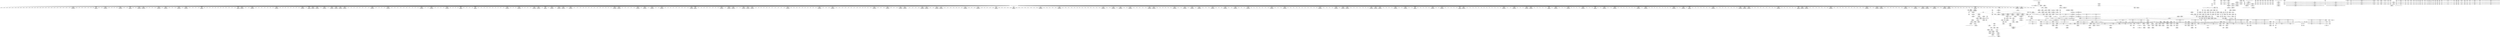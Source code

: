 digraph {
	CE0x40b6140 [shape=record,shape=Mrecord,label="{CE0x40b6140|272:_i8*,_:_CRE_1353,1354_}"]
	CE0x40a4ce0 [shape=record,shape=Mrecord,label="{CE0x40a4ce0|selinux_quotactl:rc.0}"]
	CE0x40b5bf0 [shape=record,shape=Mrecord,label="{CE0x40b5bf0|272:_i8*,_:_CRE_1348,1349_}"]
	CE0x40b4e20 [shape=record,shape=Mrecord,label="{CE0x40b4e20|272:_i8*,_:_CRE_1335,1336_}"]
	CE0x407f9d0 [shape=record,shape=Mrecord,label="{CE0x407f9d0|cred_sid:tmp1}"]
	CE0x40b0fe0 [shape=record,shape=Mrecord,label="{CE0x40b0fe0|272:_i8*,_:_CRE_1258,1259_}"]
	CE0x40c5340 [shape=record,shape=Mrecord,label="{CE0x40c5340|272:_i8*,_:_CRE_280,288_|*MultipleSource*|Function::selinux_quotactl&Arg::sb::|Function::superblock_has_perm&Arg::sb::|security/selinux/hooks.c,1865}"]
	CE0x40c0bb0 [shape=record,shape=Mrecord,label="{CE0x40c0bb0|272:_i8*,_:_CRE_394,395_}"]
	CE0x40c1330 [shape=record,shape=Mrecord,label="{CE0x40c1330|272:_i8*,_:_CRE_401,402_}"]
	CE0x40476d0 [shape=record,shape=Mrecord,label="{CE0x40476d0|272:_i8*,_:_CRE_104,112_|*MultipleSource*|Function::selinux_quotactl&Arg::sb::|Function::superblock_has_perm&Arg::sb::|security/selinux/hooks.c,1865}"]
	CE0x40bd140 [shape=record,shape=Mrecord,label="{CE0x40bd140|272:_i8*,_:_CRE_1679,1680_}"]
	CE0x40c3810 [shape=record,shape=Mrecord,label="{CE0x40c3810|272:_i8*,_:_CRE_152,160_|*MultipleSource*|Function::selinux_quotactl&Arg::sb::|Function::superblock_has_perm&Arg::sb::|security/selinux/hooks.c,1865}"]
	CE0x4044e20 [shape=record,shape=Mrecord,label="{CE0x4044e20|selinux_quotactl:tmp9|security/selinux/hooks.c,2016|*SummSink*}"]
	CE0x4031660 [shape=record,shape=Mrecord,label="{CE0x4031660|i64*_getelementptr_inbounds_(_27_x_i64_,_27_x_i64_*___llvm_gcov_ctr148,_i64_0,_i64_0)|*Constant*|*SummSource*}"]
	CE0x40bf1a0 [shape=record,shape=Mrecord,label="{CE0x40bf1a0|272:_i8*,_:_CRE_304,312_|*MultipleSource*|Function::selinux_quotactl&Arg::sb::|Function::superblock_has_perm&Arg::sb::|security/selinux/hooks.c,1865}"]
	CE0x40b5590 [shape=record,shape=Mrecord,label="{CE0x40b5590|272:_i8*,_:_CRE_1342,1343_}"]
	CE0x403ee70 [shape=record,shape=Mrecord,label="{CE0x403ee70|i64_0|*Constant*|*SummSink*}"]
	CE0x4045070 [shape=record,shape=Mrecord,label="{CE0x4045070|selinux_quotactl:tmp10|security/selinux/hooks.c,2016|*SummSource*}"]
	CE0x404b840 [shape=record,shape=Mrecord,label="{CE0x404b840|i64**_getelementptr_inbounds_(_3_x_i64*_,_3_x_i64*_*___llvm_gcda_edge_table149,_i64_0,_i64_1)|*Constant*|*SummSink*}"]
	CE0x40f1ae0 [shape=record,shape=Mrecord,label="{CE0x40f1ae0|avc_has_perm:tsid|Function::avc_has_perm&Arg::tsid::|*SummSink*}"]
	CE0x40d2450 [shape=record,shape=Mrecord,label="{CE0x40d2450|272:_i8*,_:_CRE_2256,2264_|*MultipleSource*|Function::selinux_quotactl&Arg::sb::|Function::superblock_has_perm&Arg::sb::|security/selinux/hooks.c,1865}"]
	CE0x4044190 [shape=record,shape=Mrecord,label="{CE0x4044190|GLOBAL:__llvm_gcov_global_state_pred150|Global_var:__llvm_gcov_global_state_pred150|*SummSink*}"]
	CE0x40c5fa0 [shape=record,shape=Mrecord,label="{CE0x40c5fa0|272:_i8*,_:_CRE_599,600_}"]
	CE0x407fa40 [shape=record,shape=Mrecord,label="{CE0x407fa40|cred_sid:tmp1|*SummSource*}"]
	CE0x40cb1a0 [shape=record,shape=Mrecord,label="{CE0x40cb1a0|272:_i8*,_:_CRE_1225,1226_}"]
	CE0x40589d0 [shape=record,shape=Mrecord,label="{CE0x40589d0|_ret_i32_%call2,_!dbg_!27722|security/selinux/hooks.c,1866|*SummSource*}"]
	CE0x40371d0 [shape=record,shape=Mrecord,label="{CE0x40371d0|_call_void_mcount()_#3|*SummSource*}"]
	CE0x4050e20 [shape=record,shape=Mrecord,label="{CE0x4050e20|i32_8388615|*Constant*}"]
	CE0x4077d40 [shape=record,shape=Mrecord,label="{CE0x4077d40|cred_sid:tmp6|security/selinux/hooks.c,197|*SummSource*}"]
	CE0x40bee00 [shape=record,shape=Mrecord,label="{CE0x40bee00|272:_i8*,_:_CRE_288,296_|*MultipleSource*|Function::selinux_quotactl&Arg::sb::|Function::superblock_has_perm&Arg::sb::|security/selinux/hooks.c,1865}"]
	CE0x40c2dc0 [shape=record,shape=Mrecord,label="{CE0x40c2dc0|__llvm_gcov_indirect_counter_increment:bb4}"]
	CE0x40b8a30 [shape=record,shape=Mrecord,label="{CE0x40b8a30|272:_i8*,_:_CRE_1608,1612_|*MultipleSource*|Function::selinux_quotactl&Arg::sb::|Function::superblock_has_perm&Arg::sb::|security/selinux/hooks.c,1865}"]
	CE0x4040720 [shape=record,shape=Mrecord,label="{CE0x4040720|selinux_quotactl:tmp27|security/selinux/hooks.c,2028|*SummSource*}"]
	CE0x407f8f0 [shape=record,shape=Mrecord,label="{CE0x407f8f0|cred_sid:tmp|*SummSink*}"]
	CE0x40aaa40 [shape=record,shape=Mrecord,label="{CE0x40aaa40|cred_sid:tmp1|*SummSink*}"]
	CE0x40b4160 [shape=record,shape=Mrecord,label="{CE0x40b4160|272:_i8*,_:_CRE_1323,1324_}"]
	CE0x40c1550 [shape=record,shape=Mrecord,label="{CE0x40c1550|272:_i8*,_:_CRE_403,404_}"]
	CE0x4031140 [shape=record,shape=Mrecord,label="{CE0x4031140|selinux_quotactl:call|security/selinux/hooks.c,2016|*SummSource*}"]
	CE0x4034720 [shape=record,shape=Mrecord,label="{CE0x4034720|i64_5|*Constant*|*SummSource*}"]
	CE0x40ef6e0 [shape=record,shape=Mrecord,label="{CE0x40ef6e0|8:_i32,_:_CRE_253,254_}"]
	CE0x40efa10 [shape=record,shape=Mrecord,label="{CE0x40efa10|8:_i32,_:_CRE_256,257_}"]
	CE0x40d0e10 [shape=record,shape=Mrecord,label="{CE0x40d0e10|272:_i8*,_:_CRE_1876,1877_}"]
	CE0x403dfb0 [shape=record,shape=Mrecord,label="{CE0x403dfb0|_ret_%struct.task_struct*_%tmp4,_!dbg_!27714|./arch/x86/include/asm/current.h,14}"]
	CE0x40c1440 [shape=record,shape=Mrecord,label="{CE0x40c1440|272:_i8*,_:_CRE_402,403_}"]
	CE0x40f0e40 [shape=record,shape=Mrecord,label="{CE0x40f0e40|8:_i32,_:_CRE_275,276_}"]
	CE0x40b7680 [shape=record,shape=Mrecord,label="{CE0x40b7680|272:_i8*,_:_CRE_1373,1374_}"]
	CE0x40ebdb0 [shape=record,shape=Mrecord,label="{CE0x40ebdb0|8:_i32,_:_CRE_176,180_|*MultipleSource*|*LoadInst*|security/selinux/hooks.c,1865|security/selinux/hooks.c,1865|security/selinux/hooks.c,1866}"]
	CE0x409dbd0 [shape=record,shape=Mrecord,label="{CE0x409dbd0|272:_i8*,_:_CRE_461,462_}"]
	CE0x40b98f0 [shape=record,shape=Mrecord,label="{CE0x40b98f0|272:_i8*,_:_CRE_1626,1627_}"]
	CE0x4067380 [shape=record,shape=Mrecord,label="{CE0x4067380|GLOBAL:lockdep_rcu_suspicious|*Constant*|*SummSource*}"]
	CE0x40b1db0 [shape=record,shape=Mrecord,label="{CE0x40b1db0|272:_i8*,_:_CRE_1271,1272_}"]
	CE0x4064e20 [shape=record,shape=Mrecord,label="{CE0x4064e20|272:_i8*,_:_CRE_432,433_}"]
	CE0x40ee1a0 [shape=record,shape=Mrecord,label="{CE0x40ee1a0|8:_i32,_:_CRE_233,234_}"]
	CE0x40b1530 [shape=record,shape=Mrecord,label="{CE0x40b1530|272:_i8*,_:_CRE_1263,1264_}"]
	CE0x40aeb60 [shape=record,shape=Mrecord,label="{CE0x40aeb60|i32_16|*Constant*|*SummSource*}"]
	CE0x40b6e00 [shape=record,shape=Mrecord,label="{CE0x40b6e00|272:_i8*,_:_CRE_1365,1366_}"]
	CE0x40e99e0 [shape=record,shape=Mrecord,label="{CE0x40e99e0|8:_i32,_:_CRE_53,54_}"]
	CE0x40ba390 [shape=record,shape=Mrecord,label="{CE0x40ba390|272:_i8*,_:_CRE_1636,1637_}"]
	CE0x40f1060 [shape=record,shape=Mrecord,label="{CE0x40f1060|8:_i32,_:_CRE_277,278_}"]
	CE0x40b32b0 [shape=record,shape=Mrecord,label="{CE0x40b32b0|272:_i8*,_:_CRE_1309,1310_}"]
	CE0x407ea60 [shape=record,shape=Mrecord,label="{CE0x407ea60|avc_has_perm:auditdata|Function::avc_has_perm&Arg::auditdata::|*SummSource*}"]
	CE0x40a18c0 [shape=record,shape=Mrecord,label="{CE0x40a18c0|272:_i8*,_:_CRE_593,594_}"]
	CE0x40340c0 [shape=record,shape=Mrecord,label="{CE0x40340c0|i64_1|*Constant*}"]
	CE0x4046ac0 [shape=record,shape=Mrecord,label="{CE0x4046ac0|272:_i8*,_:_CRE_48,56_|*MultipleSource*|Function::selinux_quotactl&Arg::sb::|Function::superblock_has_perm&Arg::sb::|security/selinux/hooks.c,1865}"]
	CE0x40380f0 [shape=record,shape=Mrecord,label="{CE0x40380f0|i32_256|*Constant*|*SummSource*}"]
	CE0x40b08b0 [shape=record,shape=Mrecord,label="{CE0x40b08b0|get_current:tmp4|./arch/x86/include/asm/current.h,14|*SummSink*}"]
	CE0x40cfad0 [shape=record,shape=Mrecord,label="{CE0x40cfad0|272:_i8*,_:_CRE_1824,1828_|*MultipleSource*|Function::selinux_quotactl&Arg::sb::|Function::superblock_has_perm&Arg::sb::|security/selinux/hooks.c,1865}"]
	CE0x40f2300 [shape=record,shape=Mrecord,label="{CE0x40f2300|superblock_has_perm:tmp5|security/selinux/hooks.c,1865|*SummSink*}"]
	CE0x40cb4d0 [shape=record,shape=Mrecord,label="{CE0x40cb4d0|272:_i8*,_:_CRE_1228,1229_}"]
	CE0x4033670 [shape=record,shape=Mrecord,label="{CE0x4033670|i64*_getelementptr_inbounds_(_27_x_i64_,_27_x_i64_*___llvm_gcov_ctr148,_i64_0,_i64_1)|*Constant*}"]
	CE0x4062140 [shape=record,shape=Mrecord,label="{CE0x4062140|superblock_has_perm:tmp3|*SummSource*}"]
	CE0x4040460 [shape=record,shape=Mrecord,label="{CE0x4040460|selinux_quotactl:tmp26|security/selinux/hooks.c,2028|*SummSource*}"]
	CE0x4031400 [shape=record,shape=Mrecord,label="{CE0x4031400|i64_2|*Constant*}"]
	CE0x40870a0 [shape=record,shape=Mrecord,label="{CE0x40870a0|i64**_getelementptr_inbounds_(_3_x_i64*_,_3_x_i64*_*___llvm_gcda_edge_table149,_i64_0,_i64_0)|*Constant*}"]
	CE0x4032d80 [shape=record,shape=Mrecord,label="{CE0x4032d80|selinux_quotactl:if.then7|*SummSource*}"]
	CE0x40a1040 [shape=record,shape=Mrecord,label="{CE0x40a1040|272:_i8*,_:_CRE_585,586_}"]
	CE0x40bc370 [shape=record,shape=Mrecord,label="{CE0x40bc370|272:_i8*,_:_CRE_1666,1667_}"]
	CE0x404bfe0 [shape=record,shape=Mrecord,label="{CE0x404bfe0|i32_78|*Constant*|*SummSink*}"]
	CE0x40e45b0 [shape=record,shape=Mrecord,label="{CE0x40e45b0|8:_i32,_:_CRE_33,34_}"]
	CE0x40cc2a0 [shape=record,shape=Mrecord,label="{CE0x40cc2a0|272:_i8*,_:_CRE_1241,1242_}"]
	CE0x40ed0a0 [shape=record,shape=Mrecord,label="{CE0x40ed0a0|8:_i32,_:_CRE_217,218_}"]
	CE0x4032080 [shape=record,shape=Mrecord,label="{CE0x4032080|selinux_quotactl:entry}"]
	CE0x40649e0 [shape=record,shape=Mrecord,label="{CE0x40649e0|272:_i8*,_:_CRE_428,429_}"]
	CE0x40af620 [shape=record,shape=Mrecord,label="{CE0x40af620|superblock_has_perm:s_security|security/selinux/hooks.c,1865|*SummSink*}"]
	CE0x4062240 [shape=record,shape=Mrecord,label="{CE0x4062240|superblock_has_perm:tmp3|*SummSink*}"]
	CE0x40ecc90 [shape=record,shape=Mrecord,label="{CE0x40ecc90|8:_i32,_:_CRE_213,214_}"]
	CE0x404b520 [shape=record,shape=Mrecord,label="{CE0x404b520|__llvm_gcov_indirect_counter_increment:counters|Function::__llvm_gcov_indirect_counter_increment&Arg::counters::|*SummSource*}"]
	CE0x40a64e0 [shape=record,shape=Mrecord,label="{CE0x40a64e0|selinux_quotactl:retval.0}"]
	CE0x4047ce0 [shape=record,shape=Mrecord,label="{CE0x4047ce0|cred_sid:tmp5|security/selinux/hooks.c,196|*SummSink*}"]
	CE0x40b97e0 [shape=record,shape=Mrecord,label="{CE0x40b97e0|272:_i8*,_:_CRE_1625,1626_}"]
	CE0x40b6360 [shape=record,shape=Mrecord,label="{CE0x40b6360|272:_i8*,_:_CRE_1355,1356_}"]
	CE0x40ac910 [shape=record,shape=Mrecord,label="{CE0x40ac910|8:_i32,_:_CRE_79,80_}"]
	CE0x40efe50 [shape=record,shape=Mrecord,label="{CE0x40efe50|8:_i32,_:_CRE_260,261_}"]
	CE0x40b9d30 [shape=record,shape=Mrecord,label="{CE0x40b9d30|272:_i8*,_:_CRE_1630,1631_}"]
	CE0x4077a60 [shape=record,shape=Mrecord,label="{CE0x4077a60|0:_i32,_4:_i32,_8:_i32,_12:_i32,_:_CMRE_20,24_|*MultipleSource*|security/selinux/hooks.c,196|security/selinux/hooks.c,197|*LoadInst*|security/selinux/hooks.c,196}"]
	CE0x4063e30 [shape=record,shape=Mrecord,label="{CE0x4063e30|272:_i8*,_:_CRE_417,418_}"]
	CE0x40ca700 [shape=record,shape=Mrecord,label="{CE0x40ca700|272:_i8*,_:_CRE_1215,1216_}"]
	CE0x4048780 [shape=record,shape=Mrecord,label="{CE0x4048780|0:_i32,_4:_i32,_8:_i32,_12:_i32,_:_CMRE_0,4_|*MultipleSource*|security/selinux/hooks.c,196|security/selinux/hooks.c,197|*LoadInst*|security/selinux/hooks.c,196}"]
	CE0x40323e0 [shape=record,shape=Mrecord,label="{CE0x40323e0|i64_3|*Constant*|*SummSource*}"]
	CE0x40acb10 [shape=record,shape=Mrecord,label="{CE0x40acb10|8:_i32,_:_CRE_81,82_}"]
	CE0x40809b0 [shape=record,shape=Mrecord,label="{CE0x40809b0|avc_has_perm:entry}"]
	CE0x4077bd0 [shape=record,shape=Mrecord,label="{CE0x4077bd0|cred_sid:tmp6|security/selinux/hooks.c,197}"]
	CE0x403c050 [shape=record,shape=Mrecord,label="{CE0x403c050|get_current:tmp2|*SummSource*}"]
	CE0x402d640 [shape=record,shape=Mrecord,label="{CE0x402d640|selinux_quotactl:sw.bb10}"]
	CE0x40b1200 [shape=record,shape=Mrecord,label="{CE0x40b1200|272:_i8*,_:_CRE_1260,1261_}"]
	CE0x4078c40 [shape=record,shape=Mrecord,label="{CE0x4078c40|selinux_quotactl:call9|security/selinux/hooks.c,2028|*SummSink*}"]
	CE0x40ea0e0 [shape=record,shape=Mrecord,label="{CE0x40ea0e0|8:_i32,_:_CRE_60,61_}"]
	CE0x4049940 [shape=record,shape=Mrecord,label="{CE0x4049940|superblock_has_perm:ad|Function::superblock_has_perm&Arg::ad::|*SummSink*}"]
	CE0x4021500 [shape=record,shape=Mrecord,label="{CE0x4021500|selinux_quotactl:bb|*SummSink*}"]
	CE0x40c7f80 [shape=record,shape=Mrecord,label="{CE0x40c7f80|272:_i8*,_:_CRE_629,630_}"]
	CE0x40a2100 [shape=record,shape=Mrecord,label="{CE0x40a2100|cred_sid:tmp}"]
	CE0x407a3a0 [shape=record,shape=Mrecord,label="{CE0x407a3a0|i32_22|*Constant*|*SummSink*}"]
	CE0x40f1280 [shape=record,shape=Mrecord,label="{CE0x40f1280|8:_i32,_:_CRE_279,280_}"]
	CE0x40b3e30 [shape=record,shape=Mrecord,label="{CE0x40b3e30|272:_i8*,_:_CRE_1320,1321_}"]
	CE0x40335c0 [shape=record,shape=Mrecord,label="{CE0x40335c0|selinux_quotactl:sw.default|*SummSource*}"]
	CE0x4036480 [shape=record,shape=Mrecord,label="{CE0x4036480|i64_3|*Constant*|*SummSink*}"]
	CE0x40a85e0 [shape=record,shape=Mrecord,label="{CE0x40a85e0|selinux_quotactl:tmp35|security/selinux/hooks.c,2040|*SummSource*}"]
	CE0x4086830 [shape=record,shape=Mrecord,label="{CE0x4086830|i32_512|*Constant*|*SummSink*}"]
	CE0x4050db0 [shape=record,shape=Mrecord,label="{CE0x4050db0|i32_8388614|*Constant*|*SummSink*}"]
	CE0x4048490 [shape=record,shape=Mrecord,label="{CE0x4048490|cred_sid:sid|security/selinux/hooks.c,197|*SummSource*}"]
	"CONST[source:0(mediator),value:0(static)][purpose:{operation}][SrcIdx:11]"
	CE0x4039190 [shape=record,shape=Mrecord,label="{CE0x4039190|selinux_quotactl:cmds|Function::selinux_quotactl&Arg::cmds::}"]
	CE0x4067c70 [shape=record,shape=Mrecord,label="{CE0x4067c70|selinux_quotactl:tmp20|security/selinux/hooks.c,2019|*SummSink*}"]
	CE0x40647c0 [shape=record,shape=Mrecord,label="{CE0x40647c0|272:_i8*,_:_CRE_426,427_}"]
	CE0x40a7380 [shape=record,shape=Mrecord,label="{CE0x40a7380|selinux_quotactl:retval.0|*SummSource*}"]
	CE0x40c70a0 [shape=record,shape=Mrecord,label="{CE0x40c70a0|272:_i8*,_:_CRE_615,616_}"]
	CE0x4078b10 [shape=record,shape=Mrecord,label="{CE0x4078b10|selinux_quotactl:call9|security/selinux/hooks.c,2028|*SummSource*}"]
	CE0x40bd8b0 [shape=record,shape=Mrecord,label="{CE0x40bd8b0|272:_i8*,_:_CRE_1686,1687_}"]
	CE0x40b3b00 [shape=record,shape=Mrecord,label="{CE0x40b3b00|272:_i8*,_:_CRE_1317,1318_}"]
	CE0x4062300 [shape=record,shape=Mrecord,label="{CE0x4062300|_call_void_mcount()_#3}"]
	CE0x405d530 [shape=record,shape=Mrecord,label="{CE0x405d530|_ret_i32_%tmp6,_!dbg_!27716|security/selinux/hooks.c,197}"]
	CE0x40886e0 [shape=record,shape=Mrecord,label="{CE0x40886e0|selinux_quotactl:tmp28|security/selinux/hooks.c,2033}"]
	CE0x40c6e80 [shape=record,shape=Mrecord,label="{CE0x40c6e80|272:_i8*,_:_CRE_613,614_}"]
	CE0x40ba7d0 [shape=record,shape=Mrecord,label="{CE0x40ba7d0|272:_i8*,_:_CRE_1640,1641_}"]
	CE0x40b59d0 [shape=record,shape=Mrecord,label="{CE0x40b59d0|272:_i8*,_:_CRE_1346,1347_}"]
	CE0x40ca1a0 [shape=record,shape=Mrecord,label="{CE0x40ca1a0|272:_i8*,_:_CRE_1210,1211_}"]
	CE0x40beb20 [shape=record,shape=Mrecord,label="{CE0x40beb20|272:_i8*,_:_CRE_1768,1776_|*MultipleSource*|Function::selinux_quotactl&Arg::sb::|Function::superblock_has_perm&Arg::sb::|security/selinux/hooks.c,1865}"]
	CE0x4021870 [shape=record,shape=Mrecord,label="{CE0x4021870|selinux_quotactl:tmp|*SummSource*}"]
	CE0x40eff60 [shape=record,shape=Mrecord,label="{CE0x40eff60|8:_i32,_:_CRE_261,262_}"]
	CE0x4030dd0 [shape=record,shape=Mrecord,label="{CE0x4030dd0|GLOBAL:__llvm_gcov_ctr148|Global_var:__llvm_gcov_ctr148}"]
	CE0x403a8f0 [shape=record,shape=Mrecord,label="{CE0x403a8f0|_call_void___llvm_gcov_indirect_counter_increment(i32*___llvm_gcov_global_state_pred150,_i64**_getelementptr_inbounds_(_3_x_i64*_,_3_x_i64*_*___llvm_gcda_edge_table149,_i64_0,_i64_0)),_!dbg_!27756|security/selinux/hooks.c,2036|*SummSource*}"]
	CE0x4047e20 [shape=record,shape=Mrecord,label="{CE0x4047e20|i32_1|*Constant*}"]
	CE0x40f05c0 [shape=record,shape=Mrecord,label="{CE0x40f05c0|8:_i32,_:_CRE_267,268_}"]
	CE0x4035f60 [shape=record,shape=Mrecord,label="{CE0x4035f60|__llvm_gcov_indirect_counter_increment:entry|*SummSource*}"]
	CE0x403eb40 [shape=record,shape=Mrecord,label="{CE0x403eb40|selinux_quotactl:tmp2|*SummSource*}"]
	CE0x4038590 [shape=record,shape=Mrecord,label="{CE0x4038590|i32_2016|*Constant*|*SummSink*}"]
	CE0x4030e80 [shape=record,shape=Mrecord,label="{CE0x4030e80|GLOBAL:__llvm_gcov_ctr148|Global_var:__llvm_gcov_ctr148|*SummSource*}"]
	CE0x40360b0 [shape=record,shape=Mrecord,label="{CE0x40360b0|__llvm_gcov_indirect_counter_increment:entry|*SummSink*}"]
	CE0x40c5b10 [shape=record,shape=Mrecord,label="{CE0x40c5b10|get_current:tmp3|*SummSource*}"]
	CE0x40bd690 [shape=record,shape=Mrecord,label="{CE0x40bd690|272:_i8*,_:_CRE_1684,1685_}"]
	CE0x405f920 [shape=record,shape=Mrecord,label="{CE0x405f920|selinux_quotactl:tmp11|security/selinux/hooks.c,2016|*SummSource*}"]
	CE0x4055550 [shape=record,shape=Mrecord,label="{CE0x4055550|selinux_quotactl:sb|Function::selinux_quotactl&Arg::sb::}"]
	CE0x40ba8e0 [shape=record,shape=Mrecord,label="{CE0x40ba8e0|272:_i8*,_:_CRE_1641,1642_}"]
	CE0x40cb090 [shape=record,shape=Mrecord,label="{CE0x40cb090|272:_i8*,_:_CRE_1224,1225_}"]
	CE0x40ace10 [shape=record,shape=Mrecord,label="{CE0x40ace10|8:_i32,_:_CRE_84,85_}"]
	CE0x40e91e0 [shape=record,shape=Mrecord,label="{CE0x40e91e0|8:_i32,_:_CRE_45,46_}"]
	CE0x4041900 [shape=record,shape=Mrecord,label="{CE0x4041900|_call_void___llvm_gcov_indirect_counter_increment(i32*___llvm_gcov_global_state_pred150,_i64**_getelementptr_inbounds_(_3_x_i64*_,_3_x_i64*_*___llvm_gcda_edge_table149,_i64_0,_i64_1)),_!dbg_!27749|security/selinux/hooks.c,2028|*SummSource*}"]
	CE0x40a5270 [shape=record,shape=Mrecord,label="{CE0x40a5270|selinux_quotactl:tmp31|security/selinux/hooks.c,2036|*SummSource*}"]
	CE0x40630b0 [shape=record,shape=Mrecord,label="{CE0x40630b0|8:_i32,_:_CRE_16,20_|*MultipleSource*|*LoadInst*|security/selinux/hooks.c,1865|security/selinux/hooks.c,1865|security/selinux/hooks.c,1866}"]
	CE0x40f0f50 [shape=record,shape=Mrecord,label="{CE0x40f0f50|8:_i32,_:_CRE_276,277_}"]
	CE0x40bcd00 [shape=record,shape=Mrecord,label="{CE0x40bcd00|272:_i8*,_:_CRE_1675,1676_}"]
	CE0x40d0520 [shape=record,shape=Mrecord,label="{CE0x40d0520|272:_i8*,_:_CRE_1864,1872_|*MultipleSource*|Function::selinux_quotactl&Arg::sb::|Function::superblock_has_perm&Arg::sb::|security/selinux/hooks.c,1865}"]
	CE0x40abc10 [shape=record,shape=Mrecord,label="{CE0x40abc10|superblock_has_perm:tmp6|security/selinux/hooks.c,1866|*SummSink*}"]
	CE0x40646b0 [shape=record,shape=Mrecord,label="{CE0x40646b0|272:_i8*,_:_CRE_425,426_}"]
	CE0x40519e0 [shape=record,shape=Mrecord,label="{CE0x40519e0|selinux_quotactl:tmp23|security/selinux/hooks.c,2019}"]
	CE0x40597f0 [shape=record,shape=Mrecord,label="{CE0x40597f0|__llvm_gcov_indirect_counter_increment:tmp1|*SummSource*}"]
	CE0x40ef7f0 [shape=record,shape=Mrecord,label="{CE0x40ef7f0|8:_i32,_:_CRE_254,255_}"]
	CE0x40ac510 [shape=record,shape=Mrecord,label="{CE0x40ac510|8:_i32,_:_CRE_75,76_}"]
	CE0x4065260 [shape=record,shape=Mrecord,label="{CE0x4065260|272:_i8*,_:_CRE_436,437_}"]
	CE0x40d1c10 [shape=record,shape=Mrecord,label="{CE0x40d1c10|272:_i8*,_:_CRE_2056,2112_|*MultipleSource*|Function::selinux_quotactl&Arg::sb::|Function::superblock_has_perm&Arg::sb::|security/selinux/hooks.c,1865}"]
	CE0x40b6030 [shape=record,shape=Mrecord,label="{CE0x40b6030|272:_i8*,_:_CRE_1352,1353_}"]
	CE0x403c280 [shape=record,shape=Mrecord,label="{CE0x403c280|selinux_quotactl:tmp9|security/selinux/hooks.c,2016}"]
	CE0x4cd26a0 [shape=record,shape=Mrecord,label="{CE0x4cd26a0|_call_void_lockdep_rcu_suspicious(i8*_getelementptr_inbounds_(_25_x_i8_,_25_x_i8_*_.str3,_i32_0,_i32_0),_i32_2016,_i8*_getelementptr_inbounds_(_45_x_i8_,_45_x_i8_*_.str12,_i32_0,_i32_0))_#10,_!dbg_!27731|security/selinux/hooks.c,2016|*SummSource*}"]
	CE0x40ca5f0 [shape=record,shape=Mrecord,label="{CE0x40ca5f0|272:_i8*,_:_CRE_1214,1215_}"]
	CE0x40eb1b0 [shape=record,shape=Mrecord,label="{CE0x40eb1b0|8:_i32,_:_CRE_120,128_|*MultipleSource*|*LoadInst*|security/selinux/hooks.c,1865|security/selinux/hooks.c,1865|security/selinux/hooks.c,1866}"]
	CE0x4035cc0 [shape=record,shape=Mrecord,label="{CE0x4035cc0|GLOBAL:__llvm_gcov_indirect_counter_increment|*Constant*|*SummSource*}"]
	CE0x40790a0 [shape=record,shape=Mrecord,label="{CE0x40790a0|superblock_has_perm:entry}"]
	CE0x40209f0 [shape=record,shape=Mrecord,label="{CE0x40209f0|selinux_quotactl:tmp22|security/selinux/hooks.c,2019|*SummSource*}"]
	CE0x40edf80 [shape=record,shape=Mrecord,label="{CE0x40edf80|8:_i32,_:_CRE_231,232_}"]
	CE0x4078db0 [shape=record,shape=Mrecord,label="{CE0x4078db0|GLOBAL:superblock_has_perm|*Constant*|*SummSource*}"]
	CE0x40ed920 [shape=record,shape=Mrecord,label="{CE0x40ed920|8:_i32,_:_CRE_225,226_}"]
	CE0x40c2c10 [shape=record,shape=Mrecord,label="{CE0x40c2c10|GLOBAL:current_task|Global_var:current_task|*SummSink*}"]
	CE0x40478a0 [shape=record,shape=Mrecord,label="{CE0x40478a0|272:_i8*,_:_CRE_112,120_|*MultipleSource*|Function::selinux_quotactl&Arg::sb::|Function::superblock_has_perm&Arg::sb::|security/selinux/hooks.c,1865}"]
	CE0x4050c80 [shape=record,shape=Mrecord,label="{CE0x4050c80|i32_8388614|*Constant*}"]
	CE0x40c42f0 [shape=record,shape=Mrecord,label="{CE0x40c42f0|272:_i8*,_:_CRE_208,216_|*MultipleSource*|Function::selinux_quotactl&Arg::sb::|Function::superblock_has_perm&Arg::sb::|security/selinux/hooks.c,1865}"]
	CE0x40ac210 [shape=record,shape=Mrecord,label="{CE0x40ac210|8:_i32,_:_CRE_72,73_}"]
	CE0x405fcc0 [shape=record,shape=Mrecord,label="{CE0x405fcc0|__llvm_gcov_indirect_counter_increment:bb|*SummSink*}"]
	CE0x40648d0 [shape=record,shape=Mrecord,label="{CE0x40648d0|272:_i8*,_:_CRE_427,428_}"]
	CE0x40c7a30 [shape=record,shape=Mrecord,label="{CE0x40c7a30|272:_i8*,_:_CRE_624,625_}"]
	CE0x4036b70 [shape=record,shape=Mrecord,label="{CE0x4036b70|selinux_quotactl:tobool1|security/selinux/hooks.c,2016|*SummSource*}"]
	CE0x4059bd0 [shape=record,shape=Mrecord,label="{CE0x4059bd0|i64*_getelementptr_inbounds_(_27_x_i64_,_27_x_i64_*___llvm_gcov_ctr148,_i64_0,_i64_6)|*Constant*|*SummSink*}"]
	CE0x40cc3b0 [shape=record,shape=Mrecord,label="{CE0x40cc3b0|272:_i8*,_:_CRE_1242,1243_}"]
	CE0x405d090 [shape=record,shape=Mrecord,label="{CE0x405d090|cred_sid:entry|*SummSink*}"]
	CE0x40494f0 [shape=record,shape=Mrecord,label="{CE0x40494f0|superblock_has_perm:perms|Function::superblock_has_perm&Arg::perms::|*SummSource*}"]
	CE0x4056d10 [shape=record,shape=Mrecord,label="{CE0x4056d10|selinux_quotactl:tmp24|security/selinux/hooks.c,2020|*SummSource*}"]
	CE0x40b2850 [shape=record,shape=Mrecord,label="{CE0x40b2850|272:_i8*,_:_CRE_1288,1296_|*MultipleSource*|Function::selinux_quotactl&Arg::sb::|Function::superblock_has_perm&Arg::sb::|security/selinux/hooks.c,1865}"]
	CE0x40aae60 [shape=record,shape=Mrecord,label="{CE0x40aae60|i64*_null|*Constant*|*SummSource*}"]
	CE0x40f0b10 [shape=record,shape=Mrecord,label="{CE0x40f0b10|8:_i32,_:_CRE_272,273_}"]
	CE0x40b0520 [shape=record,shape=Mrecord,label="{CE0x40b0520|272:_i8*,_:_CRE_40,48_|*MultipleSource*|Function::selinux_quotactl&Arg::sb::|Function::superblock_has_perm&Arg::sb::|security/selinux/hooks.c,1865}"]
	CE0x40cbe60 [shape=record,shape=Mrecord,label="{CE0x40cbe60|272:_i8*,_:_CRE_1237,1238_}"]
	CE0x405c3e0 [shape=record,shape=Mrecord,label="{CE0x405c3e0|_call_void_mcount()_#3|*SummSource*}"]
	CE0x4061700 [shape=record,shape=Mrecord,label="{CE0x4061700|selinux_quotactl:tmp3|*SummSource*}"]
	CE0x403f4d0 [shape=record,shape=Mrecord,label="{CE0x403f4d0|selinux_quotactl:return|*SummSink*}"]
	CE0x40c6820 [shape=record,shape=Mrecord,label="{CE0x40c6820|272:_i8*,_:_CRE_607,608_}"]
	CE0x4035a30 [shape=record,shape=Mrecord,label="{CE0x4035a30|GLOBAL:__llvm_gcov_indirect_counter_increment|*Constant*}"]
	CE0x4043dd0 [shape=record,shape=Mrecord,label="{CE0x4043dd0|selinux_quotactl:tmp25|security/selinux/hooks.c,2020|*SummSink*}"]
	CE0x40cbb30 [shape=record,shape=Mrecord,label="{CE0x40cbb30|272:_i8*,_:_CRE_1234,1235_}"]
	CE0x40af9d0 [shape=record,shape=Mrecord,label="{CE0x40af9d0|272:_i8*,_:_CRE_8,16_|*MultipleSource*|Function::selinux_quotactl&Arg::sb::|Function::superblock_has_perm&Arg::sb::|security/selinux/hooks.c,1865}"]
	CE0x4065480 [shape=record,shape=Mrecord,label="{CE0x4065480|272:_i8*,_:_CRE_438,439_}"]
	CE0x40bf540 [shape=record,shape=Mrecord,label="{CE0x40bf540|272:_i8*,_:_CRE_320,328_|*MultipleSource*|Function::selinux_quotactl&Arg::sb::|Function::superblock_has_perm&Arg::sb::|security/selinux/hooks.c,1865}"]
	CE0x40776a0 [shape=record,shape=Mrecord,label="{CE0x40776a0|0:_i32,_4:_i32,_8:_i32,_12:_i32,_:_CMRE_12,16_|*MultipleSource*|security/selinux/hooks.c,196|security/selinux/hooks.c,197|*LoadInst*|security/selinux/hooks.c,196}"]
	CE0x40b3d20 [shape=record,shape=Mrecord,label="{CE0x40b3d20|272:_i8*,_:_CRE_1319,1320_}"]
	CE0x40b9f50 [shape=record,shape=Mrecord,label="{CE0x40b9f50|272:_i8*,_:_CRE_1632,1633_}"]
	CE0x4040ec0 [shape=record,shape=Mrecord,label="{CE0x4040ec0|selinux_quotactl:call3|security/selinux/hooks.c,2016|*SummSink*}"]
	CE0x4085e30 [shape=record,shape=Mrecord,label="{CE0x4085e30|selinux_quotactl:tmp29|security/selinux/hooks.c,2033|*SummSink*}"]
	CE0x40f14a0 [shape=record,shape=Mrecord,label="{CE0x40f14a0|superblock_has_perm:tmp6|security/selinux/hooks.c,1866}"]
	CE0x407f0d0 [shape=record,shape=Mrecord,label="{CE0x407f0d0|i64*_getelementptr_inbounds_(_2_x_i64_,_2_x_i64_*___llvm_gcov_ctr131,_i64_0,_i64_0)|*Constant*}"]
	CE0x40629f0 [shape=record,shape=Mrecord,label="{CE0x40629f0|__llvm_gcov_indirect_counter_increment:counter|*SummSource*}"]
	CE0x40a7ea0 [shape=record,shape=Mrecord,label="{CE0x40a7ea0|selinux_quotactl:tmp34|security/selinux/hooks.c,2040|*SummSource*}"]
	CE0x4051030 [shape=record,shape=Mrecord,label="{CE0x4051030|i32_8388615|*Constant*|*SummSink*}"]
	CE0x406b550 [shape=record,shape=Mrecord,label="{CE0x406b550|GLOBAL:selinux_quotactl.__warned|Global_var:selinux_quotactl.__warned|*SummSource*}"]
	CE0x407e280 [shape=record,shape=Mrecord,label="{CE0x407e280|avc_has_perm:tclass|Function::avc_has_perm&Arg::tclass::|*SummSource*}"]
	CE0x40af550 [shape=record,shape=Mrecord,label="{CE0x40af550|superblock_has_perm:s_security|security/selinux/hooks.c,1865|*SummSource*}"]
	CE0x409d790 [shape=record,shape=Mrecord,label="{CE0x409d790|272:_i8*,_:_CRE_457,458_}"]
	CE0x40cc080 [shape=record,shape=Mrecord,label="{CE0x40cc080|272:_i8*,_:_CRE_1239,1240_}"]
	CE0x4020c70 [shape=record,shape=Mrecord,label="{CE0x4020c70|selinux_quotactl:bb|*SummSource*}"]
	CE0x40eb5b0 [shape=record,shape=Mrecord,label="{CE0x40eb5b0|8:_i32,_:_CRE_136,144_|*MultipleSource*|*LoadInst*|security/selinux/hooks.c,1865|security/selinux/hooks.c,1865|security/selinux/hooks.c,1866}"]
	CE0x40ad510 [shape=record,shape=Mrecord,label="{CE0x40ad510|8:_i32,_:_CRE_91,92_}"]
	CE0x4063b00 [shape=record,shape=Mrecord,label="{CE0x4063b00|272:_i8*,_:_CRE_414,415_}"]
	CE0x40f0a00 [shape=record,shape=Mrecord,label="{CE0x40f0a00|8:_i32,_:_CRE_271,272_}"]
	CE0x40ca3b0 [shape=record,shape=Mrecord,label="{CE0x40ca3b0|272:_i8*,_:_CRE_1211,1212_}"]
	CE0x40e9ee0 [shape=record,shape=Mrecord,label="{CE0x40e9ee0|8:_i32,_:_CRE_58,59_}"]
	CE0x4050950 [shape=record,shape=Mrecord,label="{CE0x4050950|__llvm_gcov_indirect_counter_increment:tmp1}"]
	CE0x40c5550 [shape=record,shape=Mrecord,label="{CE0x40c5550|i64*_getelementptr_inbounds_(_2_x_i64_,_2_x_i64_*___llvm_gcov_ctr151,_i64_0,_i64_0)|*Constant*}"]
	"CONST[source:2(external),value:2(dynamic)][purpose:{subject}][SrcIdx:12]"
	CE0x40674c0 [shape=record,shape=Mrecord,label="{CE0x40674c0|i8*_getelementptr_inbounds_(_25_x_i8_,_25_x_i8_*_.str3,_i32_0,_i32_0)|*Constant*|*SummSource*}"]
	CE0x40659d0 [shape=record,shape=Mrecord,label="{CE0x40659d0|272:_i8*,_:_CRE_443,444_}"]
	CE0x40400f0 [shape=record,shape=Mrecord,label="{CE0x40400f0|i64*_getelementptr_inbounds_(_27_x_i64_,_27_x_i64_*___llvm_gcov_ctr148,_i64_0,_i64_22)|*Constant*}"]
	CE0x405d970 [shape=record,shape=Mrecord,label="{CE0x405d970|i32_16|*Constant*|*SummSink*}"]
	CE0x40eab10 [shape=record,shape=Mrecord,label="{CE0x40eab10|8:_i32,_:_CRE_100,101_}"]
	CE0x40ad210 [shape=record,shape=Mrecord,label="{CE0x40ad210|8:_i32,_:_CRE_88,89_}"]
	CE0x40ba280 [shape=record,shape=Mrecord,label="{CE0x40ba280|272:_i8*,_:_CRE_1635,1636_}"]
	CE0x405ca60 [shape=record,shape=Mrecord,label="{CE0x405ca60|superblock_has_perm:call|security/selinux/hooks.c,1863|*SummSink*}"]
	CE0x40ba6c0 [shape=record,shape=Mrecord,label="{CE0x40ba6c0|272:_i8*,_:_CRE_1639,1640_}"]
	CE0x40bcf20 [shape=record,shape=Mrecord,label="{CE0x40bcf20|272:_i8*,_:_CRE_1677,1678_}"]
	CE0x40d0730 [shape=record,shape=Mrecord,label="{CE0x40d0730|272:_i8*,_:_CRE_1872,1873_}"]
	CE0x40778f0 [shape=record,shape=Mrecord,label="{CE0x40778f0|0:_i32,_4:_i32,_8:_i32,_12:_i32,_:_CMRE_16,20_|*MultipleSource*|security/selinux/hooks.c,196|security/selinux/hooks.c,197|*LoadInst*|security/selinux/hooks.c,196}"]
	CE0x403f220 [shape=record,shape=Mrecord,label="{CE0x403f220|selinux_quotactl:sw.bb|*SummSource*}"]
	CE0x40ebfb0 [shape=record,shape=Mrecord,label="{CE0x40ebfb0|8:_i32,_:_CRE_184,192_|*MultipleSource*|*LoadInst*|security/selinux/hooks.c,1865|security/selinux/hooks.c,1865|security/selinux/hooks.c,1866}"]
	CE0x40af450 [shape=record,shape=Mrecord,label="{CE0x40af450|superblock_has_perm:s_security|security/selinux/hooks.c,1865}"]
	CE0x407e0b0 [shape=record,shape=Mrecord,label="{CE0x407e0b0|_ret_i32_%retval.0,_!dbg_!27728|security/selinux/avc.c,775}"]
	CE0x40c4fa0 [shape=record,shape=Mrecord,label="{CE0x40c4fa0|272:_i8*,_:_CRE_268,272_|*MultipleSource*|Function::selinux_quotactl&Arg::sb::|Function::superblock_has_perm&Arg::sb::|security/selinux/hooks.c,1865}"]
	CE0x402cf10 [shape=record,shape=Mrecord,label="{CE0x402cf10|selinux_quotactl:tmp|*SummSink*}"]
	CE0x4030f30 [shape=record,shape=Mrecord,label="{CE0x4030f30|selinux_quotactl:if.then}"]
	CE0x40317f0 [shape=record,shape=Mrecord,label="{CE0x40317f0|selinux_quotactl:if.then|*SummSource*}"]
	CE0x407ab70 [shape=record,shape=Mrecord,label="{CE0x407ab70|cred_sid:tmp4|*LoadInst*|security/selinux/hooks.c,196}"]
	CE0x4067410 [shape=record,shape=Mrecord,label="{CE0x4067410|GLOBAL:lockdep_rcu_suspicious|*Constant*|*SummSink*}"]
	CE0x4032a10 [shape=record,shape=Mrecord,label="{CE0x4032a10|selinux_quotactl:if.then7|*SummSink*}"]
	CE0x40b67a0 [shape=record,shape=Mrecord,label="{CE0x40b67a0|272:_i8*,_:_CRE_1359,1360_}"]
	CE0x40a9d70 [shape=record,shape=Mrecord,label="{CE0x40a9d70|superblock_has_perm:tmp3}"]
	CE0x40a8090 [shape=record,shape=Mrecord,label="{CE0x40a8090|_ret_i32_%retval.0,_!dbg_!27760|security/selinux/hooks.c,2040}"]
	CE0x403e350 [shape=record,shape=Mrecord,label="{CE0x403e350|selinux_quotactl:land.lhs.true}"]
	CE0x4052e10 [shape=record,shape=Mrecord,label="{CE0x4052e10|selinux_quotactl:do.end}"]
	CE0x40b9c20 [shape=record,shape=Mrecord,label="{CE0x40b9c20|272:_i8*,_:_CRE_1629,1630_}"]
	CE0x40b7da0 [shape=record,shape=Mrecord,label="{CE0x40b7da0|272:_i8*,_:_CRE_1536,1568_|*MultipleSource*|Function::selinux_quotactl&Arg::sb::|Function::superblock_has_perm&Arg::sb::|security/selinux/hooks.c,1865}"]
	CE0x4085780 [shape=record,shape=Mrecord,label="{CE0x4085780|i32_512|*Constant*}"]
	CE0x409dce0 [shape=record,shape=Mrecord,label="{CE0x409dce0|272:_i8*,_:_CRE_462,463_}"]
	CE0x4020d90 [shape=record,shape=Mrecord,label="{CE0x4020d90|selinux_quotactl:return|*SummSource*}"]
	CE0x40a1480 [shape=record,shape=Mrecord,label="{CE0x40a1480|272:_i8*,_:_CRE_589,590_}"]
	CE0x405bbc0 [shape=record,shape=Mrecord,label="{CE0x405bbc0|_call_void___llvm_gcov_indirect_counter_increment(i32*___llvm_gcov_global_state_pred150,_i64**_getelementptr_inbounds_(_3_x_i64*_,_3_x_i64*_*___llvm_gcda_edge_table149,_i64_0,_i64_1)),_!dbg_!27749|security/selinux/hooks.c,2028}"]
	CE0x40a8230 [shape=record,shape=Mrecord,label="{CE0x40a8230|selinux_quotactl:tmp35|security/selinux/hooks.c,2040}"]
	CE0x4037d80 [shape=record,shape=Mrecord,label="{CE0x4037d80|superblock_has_perm:sb|Function::superblock_has_perm&Arg::sb::|*SummSource*}"]
	CE0x40d3250 [shape=record,shape=Mrecord,label="{CE0x40d3250|superblock_has_perm:sid1|security/selinux/hooks.c,1866}"]
	CE0x404af50 [shape=record,shape=Mrecord,label="{CE0x404af50|__llvm_gcov_indirect_counter_increment:predecessor|Function::__llvm_gcov_indirect_counter_increment&Arg::predecessor::|*SummSink*}"]
	CE0x40211c0 [shape=record,shape=Mrecord,label="{CE0x40211c0|selinux_quotactl:tobool|security/selinux/hooks.c,2016|*SummSource*}"]
	CE0x4033460 [shape=record,shape=Mrecord,label="{CE0x4033460|i64_2|*Constant*|*SummSink*}"]
	CE0x40b1ec0 [shape=record,shape=Mrecord,label="{CE0x40b1ec0|272:_i8*,_:_CRE_1272,1273_}"]
	CE0x40b1fd0 [shape=record,shape=Mrecord,label="{CE0x40b1fd0|272:_i8*,_:_CRE_1273,1274_}"]
	CE0x404eb10 [shape=record,shape=Mrecord,label="{CE0x404eb10|i8_1|*Constant*|*SummSource*}"]
	CE0x40a9240 [shape=record,shape=Mrecord,label="{CE0x40a9240|get_current:bb}"]
	CE0x40a0c00 [shape=record,shape=Mrecord,label="{CE0x40a0c00|272:_i8*,_:_CRE_581,582_}"]
	CE0x405fba0 [shape=record,shape=Mrecord,label="{CE0x405fba0|selinux_quotactl:tmp12|security/selinux/hooks.c,2016}"]
	CE0x40ee090 [shape=record,shape=Mrecord,label="{CE0x40ee090|8:_i32,_:_CRE_232,233_}"]
	CE0x4063c10 [shape=record,shape=Mrecord,label="{CE0x4063c10|272:_i8*,_:_CRE_415,416_}"]
	CE0x40c4c00 [shape=record,shape=Mrecord,label="{CE0x40c4c00|272:_i8*,_:_CRE_256,264_|*MultipleSource*|Function::selinux_quotactl&Arg::sb::|Function::superblock_has_perm&Arg::sb::|security/selinux/hooks.c,1865}"]
	CE0x40635b0 [shape=record,shape=Mrecord,label="{CE0x40635b0|272:_i8*,_:_CRE_409,410_}"]
	CE0x40eef70 [shape=record,shape=Mrecord,label="{CE0x40eef70|8:_i32,_:_CRE_246,247_}"]
	CE0x40acd10 [shape=record,shape=Mrecord,label="{CE0x40acd10|8:_i32,_:_CRE_83,84_}"]
	CE0x40b5e10 [shape=record,shape=Mrecord,label="{CE0x40b5e10|272:_i8*,_:_CRE_1350,1351_}"]
	CE0x40403f0 [shape=record,shape=Mrecord,label="{CE0x40403f0|i64*_getelementptr_inbounds_(_27_x_i64_,_27_x_i64_*___llvm_gcov_ctr148,_i64_0,_i64_22)|*Constant*|*SummSink*}"]
	CE0x40ea1e0 [shape=record,shape=Mrecord,label="{CE0x40ea1e0|8:_i32,_:_CRE_61,62_}"]
	CE0x40333b0 [shape=record,shape=Mrecord,label="{CE0x40333b0|i32_0|*Constant*|*SummSource*}"]
	CE0x4039de0 [shape=record,shape=Mrecord,label="{CE0x4039de0|get_current:entry}"]
	CE0x40b45a0 [shape=record,shape=Mrecord,label="{CE0x40b45a0|272:_i8*,_:_CRE_1327,1328_}"]
	CE0x40aa800 [shape=record,shape=Mrecord,label="{CE0x40aa800|i64*_getelementptr_inbounds_(_2_x_i64_,_2_x_i64_*___llvm_gcov_ctr131,_i64_0,_i64_1)|*Constant*}"]
	CE0x40aca10 [shape=record,shape=Mrecord,label="{CE0x40aca10|8:_i32,_:_CRE_80,81_}"]
	CE0x4037270 [shape=record,shape=Mrecord,label="{CE0x4037270|_call_void_mcount()_#3|*SummSink*}"]
	CE0x401fc90 [shape=record,shape=Mrecord,label="{CE0x401fc90|i64*_getelementptr_inbounds_(_27_x_i64_,_27_x_i64_*___llvm_gcov_ctr148,_i64_0,_i64_8)|*Constant*|*SummSource*}"]
	CE0x40604e0 [shape=record,shape=Mrecord,label="{CE0x40604e0|i64*_getelementptr_inbounds_(_2_x_i64_,_2_x_i64_*___llvm_gcov_ctr151,_i64_0,_i64_1)|*Constant*|*SummSink*}"]
	CE0x40bb9e0 [shape=record,shape=Mrecord,label="{CE0x40bb9e0|272:_i8*,_:_CRE_1657,1658_}"]
	CE0x4080210 [shape=record,shape=Mrecord,label="{CE0x4080210|i64*_getelementptr_inbounds_(_2_x_i64_,_2_x_i64_*___llvm_gcov_ctr131,_i64_0,_i64_0)|*Constant*|*SummSource*}"]
	CE0x40f1c50 [shape=record,shape=Mrecord,label="{CE0x40f1c50|i16_5|*Constant*}"]
	CE0x4020f00 [shape=record,shape=Mrecord,label="{CE0x4020f00|GLOBAL:__llvm_gcov_ctr148|Global_var:__llvm_gcov_ctr148|*SummSink*}"]
	CE0x40d13e0 [shape=record,shape=Mrecord,label="{CE0x40d13e0|272:_i8*,_:_CRE_1896,1904_|*MultipleSource*|Function::selinux_quotactl&Arg::sb::|Function::superblock_has_perm&Arg::sb::|security/selinux/hooks.c,1865}"]
	CE0x4088470 [shape=record,shape=Mrecord,label="{CE0x4088470|i64**_getelementptr_inbounds_(_3_x_i64*_,_3_x_i64*_*___llvm_gcda_edge_table149,_i64_0,_i64_2)|*Constant*|*SummSource*}"]
	CE0x40675b0 [shape=record,shape=Mrecord,label="{CE0x40675b0|i8*_getelementptr_inbounds_(_25_x_i8_,_25_x_i8_*_.str3,_i32_0,_i32_0)|*Constant*|*SummSink*}"]
	CE0x40658c0 [shape=record,shape=Mrecord,label="{CE0x40658c0|272:_i8*,_:_CRE_442,443_}"]
	CE0x40ebbb0 [shape=record,shape=Mrecord,label="{CE0x40ebbb0|8:_i32,_:_CRE_168,176_|*MultipleSource*|*LoadInst*|security/selinux/hooks.c,1865|security/selinux/hooks.c,1865|security/selinux/hooks.c,1866}"]
	CE0x40d2030 [shape=record,shape=Mrecord,label="{CE0x40d2030|272:_i8*,_:_CRE_2120,2248_|*MultipleSource*|Function::selinux_quotactl&Arg::sb::|Function::superblock_has_perm&Arg::sb::|security/selinux/hooks.c,1865}"]
	CE0x40b0260 [shape=record,shape=Mrecord,label="{CE0x40b0260|272:_i8*,_:_CRE_24,32_|*MultipleSource*|Function::selinux_quotactl&Arg::sb::|Function::superblock_has_perm&Arg::sb::|security/selinux/hooks.c,1865}"]
	CE0x40b3200 [shape=record,shape=Mrecord,label="{CE0x40b3200|272:_i8*,_:_CRE_1308,1309_}"]
	CE0x40bdcf0 [shape=record,shape=Mrecord,label="{CE0x40bdcf0|272:_i8*,_:_CRE_1704,1712_|*MultipleSource*|Function::selinux_quotactl&Arg::sb::|Function::superblock_has_perm&Arg::sb::|security/selinux/hooks.c,1865}"]
	CE0x40b5150 [shape=record,shape=Mrecord,label="{CE0x40b5150|272:_i8*,_:_CRE_1338,1339_}"]
	CE0x40c4a30 [shape=record,shape=Mrecord,label="{CE0x40c4a30|272:_i8*,_:_CRE_248,252_|*MultipleSource*|Function::selinux_quotactl&Arg::sb::|Function::superblock_has_perm&Arg::sb::|security/selinux/hooks.c,1865}"]
	CE0x4037d10 [shape=record,shape=Mrecord,label="{CE0x4037d10|superblock_has_perm:sb|Function::superblock_has_perm&Arg::sb::}"]
	CE0x405baa0 [shape=record,shape=Mrecord,label="{CE0x405baa0|i32_8388610|*Constant*|*SummSource*}"]
	CE0x409e530 [shape=record,shape=Mrecord,label="{CE0x409e530|272:_i8*,_:_CRE_496,504_|*MultipleSource*|Function::selinux_quotactl&Arg::sb::|Function::superblock_has_perm&Arg::sb::|security/selinux/hooks.c,1865}"]
	CE0x40be700 [shape=record,shape=Mrecord,label="{CE0x40be700|272:_i8*,_:_CRE_1752,1760_|*MultipleSource*|Function::selinux_quotactl&Arg::sb::|Function::superblock_has_perm&Arg::sb::|security/selinux/hooks.c,1865}"]
	CE0x405d840 [shape=record,shape=Mrecord,label="{CE0x405d840|_ret_i32_%tmp6,_!dbg_!27716|security/selinux/hooks.c,197|*SummSink*}"]
	CE0x404b640 [shape=record,shape=Mrecord,label="{CE0x404b640|i64**_getelementptr_inbounds_(_3_x_i64*_,_3_x_i64*_*___llvm_gcda_edge_table149,_i64_0,_i64_1)|*Constant*|*SummSource*}"]
	CE0x40a7f10 [shape=record,shape=Mrecord,label="{CE0x40a7f10|selinux_quotactl:tmp34|security/selinux/hooks.c,2040|*SummSink*}"]
	CE0x40cf6b0 [shape=record,shape=Mrecord,label="{CE0x40cf6b0|272:_i8*,_:_CRE_1808,1816_|*MultipleSource*|Function::selinux_quotactl&Arg::sb::|Function::superblock_has_perm&Arg::sb::|security/selinux/hooks.c,1865}"]
	CE0x404bdb0 [shape=record,shape=Mrecord,label="{CE0x404bdb0|_call_void_mcount()_#3}"]
	CE0x40bb270 [shape=record,shape=Mrecord,label="{CE0x40bb270|272:_i8*,_:_CRE_1650,1651_}"]
	CE0x404fef0 [shape=record,shape=Mrecord,label="{CE0x404fef0|selinux_quotactl:entry|*SummSink*}"]
	CE0x40f0070 [shape=record,shape=Mrecord,label="{CE0x40f0070|8:_i32,_:_CRE_262,263_}"]
	CE0x40b7020 [shape=record,shape=Mrecord,label="{CE0x40b7020|272:_i8*,_:_CRE_1367,1368_}"]
	CE0x40a8750 [shape=record,shape=Mrecord,label="{CE0x40a8750|selinux_quotactl:tmp35|security/selinux/hooks.c,2040|*SummSink*}"]
	CE0x40a53e0 [shape=record,shape=Mrecord,label="{CE0x40a53e0|selinux_quotactl:tmp31|security/selinux/hooks.c,2036|*SummSink*}"]
	CE0x40bae30 [shape=record,shape=Mrecord,label="{CE0x40bae30|272:_i8*,_:_CRE_1646,1647_}"]
	CE0x40c59c0 [shape=record,shape=Mrecord,label="{CE0x40c59c0|get_current:tmp3}"]
	CE0x403bfe0 [shape=record,shape=Mrecord,label="{CE0x403bfe0|get_current:tmp2}"]
	CE0x40abd10 [shape=record,shape=Mrecord,label="{CE0x40abd10|8:_i32,_:_CRE_67,68_}"]
	CE0x40b4af0 [shape=record,shape=Mrecord,label="{CE0x40b4af0|272:_i8*,_:_CRE_1332,1333_}"]
	CE0x40cc900 [shape=record,shape=Mrecord,label="{CE0x40cc900|272:_i8*,_:_CRE_1247,1248_}"]
	CE0x40b2410 [shape=record,shape=Mrecord,label="{CE0x40b2410|272:_i8*,_:_CRE_1277,1278_}"]
	CE0x40bfd40 [shape=record,shape=Mrecord,label="{CE0x40bfd40|272:_i8*,_:_CRE_352,360_|*MultipleSource*|Function::selinux_quotactl&Arg::sb::|Function::superblock_has_perm&Arg::sb::|security/selinux/hooks.c,1865}"]
	CE0x40baf40 [shape=record,shape=Mrecord,label="{CE0x40baf40|272:_i8*,_:_CRE_1647,1648_}"]
	CE0x40b6580 [shape=record,shape=Mrecord,label="{CE0x40b6580|272:_i8*,_:_CRE_1357,1358_}"]
	CE0x40ac110 [shape=record,shape=Mrecord,label="{CE0x40ac110|8:_i32,_:_CRE_71,72_}"]
	CE0x40cb800 [shape=record,shape=Mrecord,label="{CE0x40cb800|272:_i8*,_:_CRE_1231,1232_}"]
	CE0x405ebb0 [shape=record,shape=Mrecord,label="{CE0x405ebb0|i64*_getelementptr_inbounds_(_27_x_i64_,_27_x_i64_*___llvm_gcov_ctr148,_i64_0,_i64_6)|*Constant*|*SummSource*}"]
	CE0x4067040 [shape=record,shape=Mrecord,label="{CE0x4067040|i32_-1|*Constant*|*SummSource*}"]
	CE0x40cf8c0 [shape=record,shape=Mrecord,label="{CE0x40cf8c0|272:_i8*,_:_CRE_1816,1824_|*MultipleSource*|Function::selinux_quotactl&Arg::sb::|Function::superblock_has_perm&Arg::sb::|security/selinux/hooks.c,1865}"]
	CE0x40cde70 [shape=record,shape=Mrecord,label="{CE0x40cde70|superblock_has_perm:bb|*SummSource*}"]
	CE0x40bb380 [shape=record,shape=Mrecord,label="{CE0x40bb380|272:_i8*,_:_CRE_1651,1652_}"]
	CE0x40645a0 [shape=record,shape=Mrecord,label="{CE0x40645a0|272:_i8*,_:_CRE_424,425_}"]
	CE0x403eee0 [shape=record,shape=Mrecord,label="{CE0x403eee0|selinux_quotactl:tmp5|security/selinux/hooks.c,2016}"]
	CE0x40b1420 [shape=record,shape=Mrecord,label="{CE0x40b1420|272:_i8*,_:_CRE_1262,1263_}"]
	CE0x40b68b0 [shape=record,shape=Mrecord,label="{CE0x40b68b0|272:_i8*,_:_CRE_1360,1361_}"]
	CE0x40b20e0 [shape=record,shape=Mrecord,label="{CE0x40b20e0|272:_i8*,_:_CRE_1274,1275_}"]
	CE0x40a98d0 [shape=record,shape=Mrecord,label="{CE0x40a98d0|get_current:bb|*SummSink*}"]
	CE0x4067eb0 [shape=record,shape=Mrecord,label="{CE0x4067eb0|selinux_quotactl:tmp20|security/selinux/hooks.c,2019|*SummSource*}"]
	CE0x407f280 [shape=record,shape=Mrecord,label="{CE0x407f280|cred_sid:bb}"]
	CE0x404e550 [shape=record,shape=Mrecord,label="{CE0x404e550|superblock_has_perm:entry|*SummSink*}"]
	CE0x405b4a0 [shape=record,shape=Mrecord,label="{CE0x405b4a0|0:_i32,_:_GCMR___llvm_gcov_global_state_pred150_internal_unnamed_addr_global_i32_-1:_elem_0:default:}"]
	CE0x4044120 [shape=record,shape=Mrecord,label="{CE0x4044120|GLOBAL:__llvm_gcov_global_state_pred150|Global_var:__llvm_gcov_global_state_pred150|*SummSource*}"]
	CE0x4039090 [shape=record,shape=Mrecord,label="{CE0x4039090|i32_8388609|*Constant*|*SummSink*}"]
	CE0x4052960 [shape=record,shape=Mrecord,label="{CE0x4052960|selinux_quotactl:tmp17|security/selinux/hooks.c,2016|*SummSource*}"]
	CE0x40eda30 [shape=record,shape=Mrecord,label="{CE0x40eda30|8:_i32,_:_CRE_226,227_}"]
	CE0x40ba170 [shape=record,shape=Mrecord,label="{CE0x40ba170|272:_i8*,_:_CRE_1634,1635_}"]
	CE0x40bb8d0 [shape=record,shape=Mrecord,label="{CE0x40bb8d0|272:_i8*,_:_CRE_1656,1657_}"]
	CE0x40ad010 [shape=record,shape=Mrecord,label="{CE0x40ad010|8:_i32,_:_CRE_86,87_}"]
	CE0x404b2c0 [shape=record,shape=Mrecord,label="{CE0x404b2c0|i64**_getelementptr_inbounds_(_3_x_i64*_,_3_x_i64*_*___llvm_gcda_edge_table149,_i64_0,_i64_1)|*Constant*}"]
	CE0x40b4c00 [shape=record,shape=Mrecord,label="{CE0x40b4c00|272:_i8*,_:_CRE_1333,1334_}"]
	CE0x40c86a0 [shape=record,shape=Mrecord,label="{CE0x40c86a0|272:_i8*,_:_CRE_656,664_|*MultipleSource*|Function::selinux_quotactl&Arg::sb::|Function::superblock_has_perm&Arg::sb::|security/selinux/hooks.c,1865}"]
	CE0x40d0b50 [shape=record,shape=Mrecord,label="{CE0x40d0b50|272:_i8*,_:_CRE_1874,1875_}"]
	CE0x40efb20 [shape=record,shape=Mrecord,label="{CE0x40efb20|8:_i32,_:_CRE_257,258_}"]
	CE0x40365e0 [shape=record,shape=Mrecord,label="{CE0x40365e0|selinux_quotactl:tmp4|security/selinux/hooks.c,2016}"]
	CE0x40a2520 [shape=record,shape=Mrecord,label="{CE0x40a2520|__llvm_gcov_indirect_counter_increment:tmp6}"]
	CE0x40be0d0 [shape=record,shape=Mrecord,label="{CE0x40be0d0|272:_i8*,_:_CRE_1720,1728_|*MultipleSource*|Function::selinux_quotactl&Arg::sb::|Function::superblock_has_perm&Arg::sb::|security/selinux/hooks.c,1865}"]
	CE0x4056130 [shape=record,shape=Mrecord,label="{CE0x4056130|selinux_quotactl:tmp18|security/selinux/hooks.c,2016|*SummSource*}"]
	CE0x409d5a0 [shape=record,shape=Mrecord,label="{CE0x409d5a0|272:_i8*,_:_CRE_455,456_}"]
	CE0x4065040 [shape=record,shape=Mrecord,label="{CE0x4065040|272:_i8*,_:_CRE_434,435_}"]
	CE0x403a300 [shape=record,shape=Mrecord,label="{CE0x403a300|selinux_quotactl:tmp8|security/selinux/hooks.c,2016|*SummSource*}"]
	CE0x40c6600 [shape=record,shape=Mrecord,label="{CE0x40c6600|272:_i8*,_:_CRE_605,606_}"]
	CE0x4064af0 [shape=record,shape=Mrecord,label="{CE0x4064af0|272:_i8*,_:_CRE_429,430_}"]
	CE0x40c9b70 [shape=record,shape=Mrecord,label="{CE0x40c9b70|272:_i8*,_:_CRE_896,1208_|*MultipleSource*|Function::selinux_quotactl&Arg::sb::|Function::superblock_has_perm&Arg::sb::|security/selinux/hooks.c,1865}"]
	CE0x40ad310 [shape=record,shape=Mrecord,label="{CE0x40ad310|8:_i32,_:_CRE_89,90_}"]
	CE0x40ee3c0 [shape=record,shape=Mrecord,label="{CE0x40ee3c0|8:_i32,_:_CRE_235,236_}"]
	CE0x405add0 [shape=record,shape=Mrecord,label="{CE0x405add0|i1_true|*Constant*}"]
	CE0x40ea2e0 [shape=record,shape=Mrecord,label="{CE0x40ea2e0|8:_i32,_:_CRE_62,63_}"]
	CE0x403f580 [shape=record,shape=Mrecord,label="{CE0x403f580|i64*_getelementptr_inbounds_(_2_x_i64_,_2_x_i64_*___llvm_gcov_ctr98,_i64_0,_i64_1)|*Constant*}"]
	CE0x405cf50 [shape=record,shape=Mrecord,label="{CE0x405cf50|cred_sid:entry|*SummSource*}"]
	CE0x40f04b0 [shape=record,shape=Mrecord,label="{CE0x40f04b0|8:_i32,_:_CRE_266,267_}"]
	CE0x40e3eb0 [shape=record,shape=Mrecord,label="{CE0x40e3eb0|8:_i32,_:_CRE_20,22_|*MultipleSource*|*LoadInst*|security/selinux/hooks.c,1865|security/selinux/hooks.c,1865|security/selinux/hooks.c,1866}"]
	CE0x40f03a0 [shape=record,shape=Mrecord,label="{CE0x40f03a0|8:_i32,_:_CRE_265,266_}"]
	CE0x40b0df0 [shape=record,shape=Mrecord,label="{CE0x40b0df0|272:_i8*,_:_CRE_1256,1257_}"]
	CE0x405a4f0 [shape=record,shape=Mrecord,label="{CE0x405a4f0|i8*_getelementptr_inbounds_(_25_x_i8_,_25_x_i8_*_.str3,_i32_0,_i32_0)|*Constant*}"]
	CE0x409d8a0 [shape=record,shape=Mrecord,label="{CE0x409d8a0|272:_i8*,_:_CRE_458,459_}"]
	CE0x4062b90 [shape=record,shape=Mrecord,label="{CE0x4062b90|superblock_has_perm:tmp1|*SummSource*}"]
	CE0x4020fb0 [shape=record,shape=Mrecord,label="{CE0x4020fb0|selinux_quotactl:if.end}"]
	CE0x409fb30 [shape=record,shape=Mrecord,label="{CE0x409fb30|272:_i8*,_:_CRE_565,566_}"]
	CE0x40ec1b0 [shape=record,shape=Mrecord,label="{CE0x40ec1b0|8:_i32,_:_CRE_192,200_|*MultipleSource*|*LoadInst*|security/selinux/hooks.c,1865|security/selinux/hooks.c,1865|security/selinux/hooks.c,1866}"]
	CE0x404de00 [shape=record,shape=Mrecord,label="{CE0x404de00|selinux_quotactl:tmp19|security/selinux/hooks.c,2016}"]
	CE0x4050090 [shape=record,shape=Mrecord,label="{CE0x4050090|selinux_quotactl:tmp10|security/selinux/hooks.c,2016|*SummSink*}"]
	CE0x401fde0 [shape=record,shape=Mrecord,label="{CE0x401fde0|i64*_getelementptr_inbounds_(_27_x_i64_,_27_x_i64_*___llvm_gcov_ctr148,_i64_0,_i64_8)|*Constant*}"]
	CE0x40c62d0 [shape=record,shape=Mrecord,label="{CE0x40c62d0|272:_i8*,_:_CRE_602,603_}"]
	CE0x40bb490 [shape=record,shape=Mrecord,label="{CE0x40bb490|272:_i8*,_:_CRE_1652,1653_}"]
	CE0x40c7e70 [shape=record,shape=Mrecord,label="{CE0x40c7e70|272:_i8*,_:_CRE_628,629_}"]
	CE0x40a1370 [shape=record,shape=Mrecord,label="{CE0x40a1370|272:_i8*,_:_CRE_588,589_}"]
	CE0x4051590 [shape=record,shape=Mrecord,label="{CE0x4051590|i32_8388611|*Constant*|*SummSink*}"]
	CE0x405c8b0 [shape=record,shape=Mrecord,label="{CE0x405c8b0|superblock_has_perm:call|security/selinux/hooks.c,1863}"]
	CE0x4049750 [shape=record,shape=Mrecord,label="{CE0x4049750|%struct.common_audit_data*_null|*Constant*|*SummSink*}"]
	CE0x4065bf0 [shape=record,shape=Mrecord,label="{CE0x4065bf0|272:_i8*,_:_CRE_445,446_}"]
	CE0x405c950 [shape=record,shape=Mrecord,label="{CE0x405c950|superblock_has_perm:call|security/selinux/hooks.c,1863|*SummSource*}"]
	CE0x4044f00 [shape=record,shape=Mrecord,label="{CE0x4044f00|selinux_quotactl:tmp10|security/selinux/hooks.c,2016}"]
	CE0x40a0f30 [shape=record,shape=Mrecord,label="{CE0x40a0f30|272:_i8*,_:_CRE_584,585_}"]
	CE0x40a0380 [shape=record,shape=Mrecord,label="{CE0x40a0380|272:_i8*,_:_CRE_573,574_}"]
	CE0x40a2da0 [shape=record,shape=Mrecord,label="{CE0x40a2da0|i64*_getelementptr_inbounds_(_2_x_i64_,_2_x_i64_*___llvm_gcov_ctr98,_i64_0,_i64_0)|*Constant*|*SummSource*}"]
	"CONST[source:1(input),value:2(dynamic)][purpose:{operation}][SrcIdx:10]"
	CE0x405fda0 [shape=record,shape=Mrecord,label="{CE0x405fda0|__llvm_gcov_indirect_counter_increment:bb4|*SummSource*}"]
	CE0x40e8d10 [shape=record,shape=Mrecord,label="{CE0x40e8d10|8:_i32,_:_CRE_40,41_}"]
	CE0x40c1d20 [shape=record,shape=Mrecord,label="{CE0x40c1d20|superblock_has_perm:sid1|security/selinux/hooks.c,1866|*SummSink*}"]
	CE0x40a0af0 [shape=record,shape=Mrecord,label="{CE0x40a0af0|272:_i8*,_:_CRE_580,581_}"]
	CE0x40cb2b0 [shape=record,shape=Mrecord,label="{CE0x40cb2b0|272:_i8*,_:_CRE_1226,1227_}"]
	CE0x40c30d0 [shape=record,shape=Mrecord,label="{CE0x40c30d0|272:_i8*,_:_CRE_128,132_|*MultipleSource*|Function::selinux_quotactl&Arg::sb::|Function::superblock_has_perm&Arg::sb::|security/selinux/hooks.c,1865}"]
	CE0x40ed3d0 [shape=record,shape=Mrecord,label="{CE0x40ed3d0|8:_i32,_:_CRE_220,221_}"]
	CE0x40e93e0 [shape=record,shape=Mrecord,label="{CE0x40e93e0|8:_i32,_:_CRE_47,48_}"]
	CE0x40f0180 [shape=record,shape=Mrecord,label="{CE0x40f0180|8:_i32,_:_CRE_263,264_}"]
	CE0x4041030 [shape=record,shape=Mrecord,label="{CE0x4041030|GLOBAL:get_current|*Constant*|*SummSource*}"]
	CE0x40c4120 [shape=record,shape=Mrecord,label="{CE0x40c4120|272:_i8*,_:_CRE_200,204_|*MultipleSource*|Function::selinux_quotactl&Arg::sb::|Function::superblock_has_perm&Arg::sb::|security/selinux/hooks.c,1865}"]
	CE0x40ac310 [shape=record,shape=Mrecord,label="{CE0x40ac310|8:_i32,_:_CRE_73,74_}"]
	CE0x40e9be0 [shape=record,shape=Mrecord,label="{CE0x40e9be0|8:_i32,_:_CRE_55,56_}"]
	CE0x40628c0 [shape=record,shape=Mrecord,label="{CE0x40628c0|__llvm_gcov_indirect_counter_increment:counter}"]
	CE0x407eef0 [shape=record,shape=Mrecord,label="{CE0x407eef0|_ret_i32_%retval.0,_!dbg_!27728|security/selinux/avc.c,775|*SummSink*}"]
	CE0x40b6cf0 [shape=record,shape=Mrecord,label="{CE0x40b6cf0|272:_i8*,_:_CRE_1364,1365_}"]
	CE0x40bc9d0 [shape=record,shape=Mrecord,label="{CE0x40bc9d0|272:_i8*,_:_CRE_1672,1673_}"]
	CE0x4047160 [shape=record,shape=Mrecord,label="{CE0x4047160|272:_i8*,_:_CRE_80,88_|*MultipleSource*|Function::selinux_quotactl&Arg::sb::|Function::superblock_has_perm&Arg::sb::|security/selinux/hooks.c,1865}"]
	CE0x40511f0 [shape=record,shape=Mrecord,label="{CE0x40511f0|i32_8388613|*Constant*|*SummSource*}"]
	CE0x40bdbe0 [shape=record,shape=Mrecord,label="{CE0x40bdbe0|272:_i8*,_:_CRE_1696,1704_|*MultipleSource*|Function::selinux_quotactl&Arg::sb::|Function::superblock_has_perm&Arg::sb::|security/selinux/hooks.c,1865}"]
	CE0x40b47c0 [shape=record,shape=Mrecord,label="{CE0x40b47c0|272:_i8*,_:_CRE_1329,1330_}"]
	CE0x4043780 [shape=record,shape=Mrecord,label="{CE0x4043780|selinux_quotactl:tmp24|security/selinux/hooks.c,2020|*SummSink*}"]
	CE0x404ea10 [shape=record,shape=Mrecord,label="{CE0x404ea10|selinux_quotactl:tmp16|security/selinux/hooks.c,2016|*SummSource*}"]
	CE0x4085920 [shape=record,shape=Mrecord,label="{CE0x4085920|selinux_quotactl:tmp29|security/selinux/hooks.c,2033}"]
	CE0x40348d0 [shape=record,shape=Mrecord,label="{CE0x40348d0|i64_4|*Constant*|*SummSource*}"]
	CE0x4043600 [shape=record,shape=Mrecord,label="{CE0x4043600|selinux_quotactl:do.body|*SummSink*}"]
	CE0x40367f0 [shape=record,shape=Mrecord,label="{CE0x40367f0|selinux_quotactl:tobool|security/selinux/hooks.c,2016|*SummSink*}"]
	CE0x40ae020 [shape=record,shape=Mrecord,label="{CE0x40ae020|__llvm_gcov_indirect_counter_increment:tmp3|*SummSink*}"]
	CE0x40eb0a0 [shape=record,shape=Mrecord,label="{CE0x40eb0a0|8:_i32,_:_CRE_112,120_|*MultipleSource*|*LoadInst*|security/selinux/hooks.c,1865|security/selinux/hooks.c,1865|security/selinux/hooks.c,1866}"]
	CE0x40405c0 [shape=record,shape=Mrecord,label="{CE0x40405c0|GLOBAL:superblock_has_perm|*Constant*}"]
	CE0x4066250 [shape=record,shape=Mrecord,label="{CE0x4066250|272:_i8*,_:_CRE_451,452_}"]
	CE0x40cf4a0 [shape=record,shape=Mrecord,label="{CE0x40cf4a0|272:_i8*,_:_CRE_1800,1804_|*MultipleSource*|Function::selinux_quotactl&Arg::sb::|Function::superblock_has_perm&Arg::sb::|security/selinux/hooks.c,1865}"]
	CE0x403a9a0 [shape=record,shape=Mrecord,label="{CE0x403a9a0|_call_void___llvm_gcov_indirect_counter_increment(i32*___llvm_gcov_global_state_pred150,_i64**_getelementptr_inbounds_(_3_x_i64*_,_3_x_i64*_*___llvm_gcda_edge_table149,_i64_0,_i64_0)),_!dbg_!27756|security/selinux/hooks.c,2036|*SummSink*}"]
	CE0x405bfd0 [shape=record,shape=Mrecord,label="{CE0x405bfd0|%struct.task_struct*_(%struct.task_struct**)*_asm_movq_%gs:$_1:P_,$0_,_r,im,_dirflag_,_fpsr_,_flags_|*SummSource*}"]
	CE0x40c6d70 [shape=record,shape=Mrecord,label="{CE0x40c6d70|272:_i8*,_:_CRE_612,613_}"]
	CE0x4067b90 [shape=record,shape=Mrecord,label="{CE0x4067b90|i64_11|*Constant*}"]
	CE0x40b7bd0 [shape=record,shape=Mrecord,label="{CE0x40b7bd0|272:_i8*,_:_CRE_1392,1536_|*MultipleSource*|Function::selinux_quotactl&Arg::sb::|Function::superblock_has_perm&Arg::sb::|security/selinux/hooks.c,1865}"]
	CE0x40799d0 [shape=record,shape=Mrecord,label="{CE0x40799d0|_call_void_mcount()_#3}"]
	CE0x40cf080 [shape=record,shape=Mrecord,label="{CE0x40cf080|272:_i8*,_:_CRE_1784,1792_|*MultipleSource*|Function::selinux_quotactl&Arg::sb::|Function::superblock_has_perm&Arg::sb::|security/selinux/hooks.c,1865}"]
	CE0x4080b20 [shape=record,shape=Mrecord,label="{CE0x4080b20|avc_has_perm:entry|*SummSource*}"]
	CE0x40404d0 [shape=record,shape=Mrecord,label="{CE0x40404d0|selinux_quotactl:tmp26|security/selinux/hooks.c,2028|*SummSink*}"]
	CE0x40b5370 [shape=record,shape=Mrecord,label="{CE0x40b5370|272:_i8*,_:_CRE_1340,1341_}"]
	CE0x40c9960 [shape=record,shape=Mrecord,label="{CE0x40c9960|272:_i8*,_:_CRE_880,896_|*MultipleSource*|Function::selinux_quotactl&Arg::sb::|Function::superblock_has_perm&Arg::sb::|security/selinux/hooks.c,1865}"]
	CE0x405fe60 [shape=record,shape=Mrecord,label="{CE0x405fe60|__llvm_gcov_indirect_counter_increment:bb4|*SummSink*}"]
	CE0x409cdb0 [shape=record,shape=Mrecord,label="{CE0x409cdb0|superblock_has_perm:tmp}"]
	CE0x40b9270 [shape=record,shape=Mrecord,label="{CE0x40b9270|272:_i8*,_:_CRE_1619,1620_}"]
	CE0x4040360 [shape=record,shape=Mrecord,label="{CE0x4040360|i64*_getelementptr_inbounds_(_27_x_i64_,_27_x_i64_*___llvm_gcov_ctr148,_i64_0,_i64_22)|*Constant*|*SummSource*}"]
	CE0x405a230 [shape=record,shape=Mrecord,label="{CE0x405a230|0:_i64*,_array:_GCR___llvm_gcda_edge_table149_internal_unnamed_addr_constant_3_x_i64*_i64*_getelementptr_inbounds_(_27_x_i64_,_27_x_i64_*___llvm_gcov_ctr148,_i64_0,_i64_13),_i64*_getelementptr_inbounds_(_27_x_i64_,_27_x_i64_*___llvm_gcov_ctr148,_i64_0,_i64_18),_i64*_getelementptr_inbounds_(_27_x_i64_,_27_x_i64_*___llvm_gcov_ctr148,_i64_0,_i64_21)_:_elem_0::}"]
	CE0x40bac10 [shape=record,shape=Mrecord,label="{CE0x40bac10|272:_i8*,_:_CRE_1644,1645_}"]
	CE0x4021320 [shape=record,shape=Mrecord,label="{CE0x4021320|selinux_quotactl:do.end|*SummSink*}"]
	CE0x40b5f20 [shape=record,shape=Mrecord,label="{CE0x40b5f20|272:_i8*,_:_CRE_1351,1352_}"]
	CE0x40656a0 [shape=record,shape=Mrecord,label="{CE0x40656a0|272:_i8*,_:_CRE_440,441_}"]
	CE0x40ac710 [shape=record,shape=Mrecord,label="{CE0x40ac710|8:_i32,_:_CRE_77,78_}"]
	CE0x40a8fa0 [shape=record,shape=Mrecord,label="{CE0x40a8fa0|_ret_i32_%retval.0,_!dbg_!27760|security/selinux/hooks.c,2040|*SummSink*}"]
	CE0x405cca0 [shape=record,shape=Mrecord,label="{CE0x405cca0|GLOBAL:cred_sid|*Constant*|*SummSource*}"]
	CE0x40528f0 [shape=record,shape=Mrecord,label="{CE0x40528f0|selinux_quotactl:tmp17|security/selinux/hooks.c,2016}"]
	CE0x40a2e70 [shape=record,shape=Mrecord,label="{CE0x40a2e70|i64*_getelementptr_inbounds_(_2_x_i64_,_2_x_i64_*___llvm_gcov_ctr151,_i64_0,_i64_1)|*Constant*}"]
	CE0x404da80 [shape=record,shape=Mrecord,label="{CE0x404da80|COLLAPSED:_GCMRE_current_task_external_global_%struct.task_struct*:_elem_0::|security/selinux/hooks.c,2016}"]
	CE0x40b4380 [shape=record,shape=Mrecord,label="{CE0x40b4380|272:_i8*,_:_CRE_1325,1326_}"]
	CE0x40562c0 [shape=record,shape=Mrecord,label="{CE0x40562c0|selinux_quotactl:tmp18|security/selinux/hooks.c,2016|*SummSink*}"]
	CE0x40ef080 [shape=record,shape=Mrecord,label="{CE0x40ef080|8:_i32,_:_CRE_247,248_}"]
	CE0x40b58c0 [shape=record,shape=Mrecord,label="{CE0x40b58c0|272:_i8*,_:_CRE_1345,1346_}"]
	CE0x409fa80 [shape=record,shape=Mrecord,label="{CE0x409fa80|272:_i8*,_:_CRE_564,565_}"]
	CE0x4050f40 [shape=record,shape=Mrecord,label="{CE0x4050f40|i32_8388615|*Constant*|*SummSource*}"]
	CE0x40a4af0 [shape=record,shape=Mrecord,label="{CE0x40a4af0|selinux_quotactl:tmp30|security/selinux/hooks.c,2036|*SummSource*}"]
	CE0x409f3a0 [shape=record,shape=Mrecord,label="{CE0x409f3a0|272:_i8*,_:_CRE_560,561_}"]
	CE0x4066580 [shape=record,shape=Mrecord,label="{CE0x4066580|272:_i8*,_:_CRE_454,455_}"]
	CE0x40a1ae0 [shape=record,shape=Mrecord,label="{CE0x40a1ae0|272:_i8*,_:_CRE_595,596_}"]
	CE0x4052780 [shape=record,shape=Mrecord,label="{CE0x4052780|i64_3|*Constant*}"]
	CE0x40ad710 [shape=record,shape=Mrecord,label="{CE0x40ad710|8:_i32,_:_CRE_93,94_}"]
	CE0x40b7130 [shape=record,shape=Mrecord,label="{CE0x40b7130|272:_i8*,_:_CRE_1368,1369_}"]
	CE0x4044db0 [shape=record,shape=Mrecord,label="{CE0x4044db0|selinux_quotactl:tmp9|security/selinux/hooks.c,2016|*SummSource*}"]
	CE0x40a6360 [shape=record,shape=Mrecord,label="{CE0x40a6360|selinux_quotactl:tmp32|security/selinux/hooks.c,2039|*SummSink*}"]
	CE0x40be910 [shape=record,shape=Mrecord,label="{CE0x40be910|272:_i8*,_:_CRE_1760,1764_|*MultipleSource*|Function::selinux_quotactl&Arg::sb::|Function::superblock_has_perm&Arg::sb::|security/selinux/hooks.c,1865}"]
	CE0x40496e0 [shape=record,shape=Mrecord,label="{CE0x40496e0|%struct.common_audit_data*_null|*Constant*|*SummSource*}"]
	CE0x40a3080 [shape=record,shape=Mrecord,label="{CE0x40a3080|i64*_getelementptr_inbounds_(_2_x_i64_,_2_x_i64_*___llvm_gcov_ctr151,_i64_0,_i64_1)|*Constant*|*SummSource*}"]
	CE0x403f110 [shape=record,shape=Mrecord,label="{CE0x403f110|get_current:tmp1}"]
	CE0x40f1650 [shape=record,shape=Mrecord,label="{CE0x40f1650|avc_has_perm:ssid|Function::avc_has_perm&Arg::ssid::|*SummSource*}"]
	CE0x40c3f50 [shape=record,shape=Mrecord,label="{CE0x40c3f50|272:_i8*,_:_CRE_192,200_|*MultipleSource*|Function::selinux_quotactl&Arg::sb::|Function::superblock_has_perm&Arg::sb::|security/selinux/hooks.c,1865}"]
	CE0x40f0c20 [shape=record,shape=Mrecord,label="{CE0x40f0c20|8:_i32,_:_CRE_273,274_}"]
	CE0x405d3f0 [shape=record,shape=Mrecord,label="{CE0x405d3f0|cred_sid:cred|Function::cred_sid&Arg::cred::|*SummSource*}"]
	CE0x40c73d0 [shape=record,shape=Mrecord,label="{CE0x40c73d0|272:_i8*,_:_CRE_618,619_}"]
	CE0x405fa30 [shape=record,shape=Mrecord,label="{CE0x405fa30|selinux_quotactl:tmp11|security/selinux/hooks.c,2016|*SummSink*}"]
	CE0x40bc040 [shape=record,shape=Mrecord,label="{CE0x40bc040|272:_i8*,_:_CRE_1663,1664_}"]
	CE0x40bcbf0 [shape=record,shape=Mrecord,label="{CE0x40bcbf0|272:_i8*,_:_CRE_1674,1675_}"]
	CE0x40448a0 [shape=record,shape=Mrecord,label="{CE0x40448a0|selinux_quotactl:do.body}"]
	CE0x40bb6b0 [shape=record,shape=Mrecord,label="{CE0x40bb6b0|272:_i8*,_:_CRE_1654,1655_}"]
	CE0x40affb0 [shape=record,shape=Mrecord,label="{CE0x40affb0|272:_i8*,_:_CRE_20,21_|*MultipleSource*|Function::selinux_quotactl&Arg::sb::|Function::superblock_has_perm&Arg::sb::|security/selinux/hooks.c,1865}"]
	CE0x40f07e0 [shape=record,shape=Mrecord,label="{CE0x40f07e0|8:_i32,_:_CRE_269,270_}"]
	CE0x40bf920 [shape=record,shape=Mrecord,label="{CE0x40bf920|272:_i8*,_:_CRE_336,344_|*MultipleSource*|Function::selinux_quotactl&Arg::sb::|Function::superblock_has_perm&Arg::sb::|security/selinux/hooks.c,1865}"]
	CE0x40b1a80 [shape=record,shape=Mrecord,label="{CE0x40b1a80|272:_i8*,_:_CRE_1268,1269_}"]
	CE0x40f19b0 [shape=record,shape=Mrecord,label="{CE0x40f19b0|avc_has_perm:tsid|Function::avc_has_perm&Arg::tsid::|*SummSource*}"]
	CE0x40d12d0 [shape=record,shape=Mrecord,label="{CE0x40d12d0|272:_i8*,_:_CRE_1888,1896_|*MultipleSource*|Function::selinux_quotactl&Arg::sb::|Function::superblock_has_perm&Arg::sb::|security/selinux/hooks.c,1865}"]
	CE0x4041720 [shape=record,shape=Mrecord,label="{CE0x4041720|selinux_quotactl:cmds|Function::selinux_quotactl&Arg::cmds::|*SummSink*}"]
	CE0x40bc590 [shape=record,shape=Mrecord,label="{CE0x40bc590|272:_i8*,_:_CRE_1668,1669_}"]
	CE0x40e8fe0 [shape=record,shape=Mrecord,label="{CE0x40e8fe0|8:_i32,_:_CRE_43,44_}"]
	CE0x405d460 [shape=record,shape=Mrecord,label="{CE0x405d460|cred_sid:cred|Function::cred_sid&Arg::cred::|*SummSink*}"]
	CE0x40c9750 [shape=record,shape=Mrecord,label="{CE0x40c9750|272:_i8*,_:_CRE_736,880_|*MultipleSource*|Function::selinux_quotactl&Arg::sb::|Function::superblock_has_perm&Arg::sb::|security/selinux/hooks.c,1865}"]
	CE0x405ba30 [shape=record,shape=Mrecord,label="{CE0x405ba30|i32_8388610|*Constant*}"]
	CE0x40ece80 [shape=record,shape=Mrecord,label="{CE0x40ece80|8:_i32,_:_CRE_215,216_}"]
	CE0x4052590 [shape=record,shape=Mrecord,label="{CE0x4052590|selinux_quotactl:tmp15|security/selinux/hooks.c,2016|*SummSource*}"]
	CE0x40c5c70 [shape=record,shape=Mrecord,label="{CE0x40c5c70|272:_i8*,_:_CRE_596,597_}"]
	CE0x4055c90 [shape=record,shape=Mrecord,label="{CE0x4055c90|%struct.super_block*_null|*Constant*|*SummSource*}"]
	CE0x405a480 [shape=record,shape=Mrecord,label="{CE0x405a480|_call_void_lockdep_rcu_suspicious(i8*_getelementptr_inbounds_(_25_x_i8_,_25_x_i8_*_.str3,_i32_0,_i32_0),_i32_2016,_i8*_getelementptr_inbounds_(_45_x_i8_,_45_x_i8_*_.str12,_i32_0,_i32_0))_#10,_!dbg_!27731|security/selinux/hooks.c,2016|*SummSink*}"]
	CE0x4055b00 [shape=record,shape=Mrecord,label="{CE0x4055b00|selinux_quotactl:tmp19|security/selinux/hooks.c,2016|*SummSource*}"]
	CE0x40a99f0 [shape=record,shape=Mrecord,label="{CE0x40a99f0|superblock_has_perm:tmp2|*SummSource*}"]
	CE0x402bdf0 [shape=record,shape=Mrecord,label="{CE0x402bdf0|_call_void_mcount()_#3|*SummSink*}"]
	CE0x40e47a0 [shape=record,shape=Mrecord,label="{CE0x40e47a0|8:_i32,_:_CRE_34,35_}"]
	CE0x40d10b0 [shape=record,shape=Mrecord,label="{CE0x40d10b0|272:_i8*,_:_CRE_1879,1880_}"]
	CE0x40a0490 [shape=record,shape=Mrecord,label="{CE0x40a0490|272:_i8*,_:_CRE_574,575_}"]
	CE0x40bce10 [shape=record,shape=Mrecord,label="{CE0x40bce10|272:_i8*,_:_CRE_1676,1677_}"]
	CE0x40efc30 [shape=record,shape=Mrecord,label="{CE0x40efc30|8:_i32,_:_CRE_258,259_}"]
	CE0x40bbd10 [shape=record,shape=Mrecord,label="{CE0x40bbd10|272:_i8*,_:_CRE_1660,1661_}"]
	CE0x40512e0 [shape=record,shape=Mrecord,label="{CE0x40512e0|i32_8388613|*Constant*|*SummSink*}"]
	CE0x404fc30 [shape=record,shape=Mrecord,label="{CE0x404fc30|selinux_quotactl:tmp14|security/selinux/hooks.c,2016|*SummSink*}"]
	CE0x405e500 [shape=record,shape=Mrecord,label="{CE0x405e500|superblock_has_perm:tmp|*SummSink*}"]
	CE0x40b36c0 [shape=record,shape=Mrecord,label="{CE0x40b36c0|272:_i8*,_:_CRE_1313,1314_}"]
	CE0x40c83c0 [shape=record,shape=Mrecord,label="{CE0x40c83c0|272:_i8*,_:_CRE_640,648_|*MultipleSource*|Function::selinux_quotactl&Arg::sb::|Function::superblock_has_perm&Arg::sb::|security/selinux/hooks.c,1865}"]
	CE0x40eb9b0 [shape=record,shape=Mrecord,label="{CE0x40eb9b0|8:_i32,_:_CRE_152,168_|*MultipleSource*|*LoadInst*|security/selinux/hooks.c,1865|security/selinux/hooks.c,1865|security/selinux/hooks.c,1866}"]
	CE0x40c9f90 [shape=record,shape=Mrecord,label="{CE0x40c9f90|272:_i8*,_:_CRE_1209,1210_}"]
	CE0x40c7c50 [shape=record,shape=Mrecord,label="{CE0x40c7c50|272:_i8*,_:_CRE_626,627_}"]
	CE0x4039fb0 [shape=record,shape=Mrecord,label="{CE0x4039fb0|get_current:entry|*SummSource*}"]
	CE0x40edb40 [shape=record,shape=Mrecord,label="{CE0x40edb40|8:_i32,_:_CRE_227,228_}"]
	CE0x40b57b0 [shape=record,shape=Mrecord,label="{CE0x40b57b0|272:_i8*,_:_CRE_1344,1345_}"]
	CE0x40523b0 [shape=record,shape=Mrecord,label="{CE0x40523b0|selinux_quotactl:tmp15|security/selinux/hooks.c,2016}"]
	CE0x4034a40 [shape=record,shape=Mrecord,label="{CE0x4034a40|i64_4|*Constant*}"]
	CE0x40a07c0 [shape=record,shape=Mrecord,label="{CE0x40a07c0|272:_i8*,_:_CRE_577,578_}"]
	CE0x405cd10 [shape=record,shape=Mrecord,label="{CE0x405cd10|GLOBAL:cred_sid|*Constant*|*SummSink*}"]
	CE0x40d2ea0 [shape=record,shape=Mrecord,label="{CE0x40d2ea0|superblock_has_perm:tmp4|*LoadInst*|security/selinux/hooks.c,1865|*SummSink*}"]
	CE0x4047b80 [shape=record,shape=Mrecord,label="{CE0x4047b80|cred_sid:tmp5|security/selinux/hooks.c,196|*SummSource*}"]
	CE0x40bab00 [shape=record,shape=Mrecord,label="{CE0x40bab00|272:_i8*,_:_CRE_1643,1644_}"]
	CE0x4059e60 [shape=record,shape=Mrecord,label="{CE0x4059e60|selinux_quotactl:tmp13|security/selinux/hooks.c,2016|*SummSource*}"]
	CE0x40e98e0 [shape=record,shape=Mrecord,label="{CE0x40e98e0|8:_i32,_:_CRE_52,53_}"]
	CE0x40c0f20 [shape=record,shape=Mrecord,label="{CE0x40c0f20|272:_i8*,_:_CRE_397,398_}"]
	CE0x40c44c0 [shape=record,shape=Mrecord,label="{CE0x40c44c0|272:_i8*,_:_CRE_216,224_|*MultipleSource*|Function::selinux_quotactl&Arg::sb::|Function::superblock_has_perm&Arg::sb::|security/selinux/hooks.c,1865}"]
	CE0x40863a0 [shape=record,shape=Mrecord,label="{CE0x40863a0|selinux_quotactl:call11|security/selinux/hooks.c,2033|*SummSink*}"]
	CE0x40ce510 [shape=record,shape=Mrecord,label="{CE0x40ce510|i64*_getelementptr_inbounds_(_2_x_i64_,_2_x_i64_*___llvm_gcov_ctr98,_i64_0,_i64_1)|*Constant*|*SummSink*}"]
	CE0x405aad0 [shape=record,shape=Mrecord,label="{CE0x405aad0|__llvm_gcov_indirect_counter_increment:pred}"]
	CE0x4066ea0 [shape=record,shape=Mrecord,label="{CE0x4066ea0|__llvm_gcov_indirect_counter_increment:pred|*SummSink*}"]
	CE0x4049ac0 [shape=record,shape=Mrecord,label="{CE0x4049ac0|_ret_i32_%call2,_!dbg_!27722|security/selinux/hooks.c,1866}"]
	CE0x40bc7b0 [shape=record,shape=Mrecord,label="{CE0x40bc7b0|272:_i8*,_:_CRE_1670,1671_}"]
	CE0x40888f0 [shape=record,shape=Mrecord,label="{CE0x40888f0|i64*_getelementptr_inbounds_(_27_x_i64_,_27_x_i64_*___llvm_gcov_ctr148,_i64_0,_i64_23)|*Constant*|*SummSource*}"]
	CE0x40d2870 [shape=record,shape=Mrecord,label="{CE0x40d2870|272:_i8*,_:_CRE_2268,2304_|*MultipleSource*|Function::selinux_quotactl&Arg::sb::|Function::superblock_has_perm&Arg::sb::|security/selinux/hooks.c,1865}"]
	CE0x40c0160 [shape=record,shape=Mrecord,label="{CE0x40c0160|272:_i8*,_:_CRE_368,372_|*MultipleSource*|Function::selinux_quotactl&Arg::sb::|Function::superblock_has_perm&Arg::sb::|security/selinux/hooks.c,1865}"]
	CE0x404b9b0 [shape=record,shape=Mrecord,label="{CE0x404b9b0|_ret_void}"]
	CE0x40b9b10 [shape=record,shape=Mrecord,label="{CE0x40b9b10|272:_i8*,_:_CRE_1628,1629_}"]
	CE0x40b5040 [shape=record,shape=Mrecord,label="{CE0x40b5040|272:_i8*,_:_CRE_1337,1338_}"]
	CE0x40c8af0 [shape=record,shape=Mrecord,label="{CE0x40c8af0|272:_i8*,_:_CRE_672,680_|*MultipleSource*|Function::selinux_quotactl&Arg::sb::|Function::superblock_has_perm&Arg::sb::|security/selinux/hooks.c,1865}"]
	CE0x409df00 [shape=record,shape=Mrecord,label="{CE0x409df00|272:_i8*,_:_CRE_464,472_|*MultipleSource*|Function::selinux_quotactl&Arg::sb::|Function::superblock_has_perm&Arg::sb::|security/selinux/hooks.c,1865}"]
	CE0x40c3bb0 [shape=record,shape=Mrecord,label="{CE0x40c3bb0|272:_i8*,_:_CRE_176,184_|*MultipleSource*|Function::selinux_quotactl&Arg::sb::|Function::superblock_has_perm&Arg::sb::|security/selinux/hooks.c,1865}"]
	CE0x4034860 [shape=record,shape=Mrecord,label="{CE0x4034860|i64_5|*Constant*|*SummSink*}"]
	CE0x40f15b0 [shape=record,shape=Mrecord,label="{CE0x40f15b0|superblock_has_perm:tmp6|security/selinux/hooks.c,1866|*SummSource*}"]
	CE0x406fcb0 [shape=record,shape=Mrecord,label="{CE0x406fcb0|0:_i8,_:_GCMR_selinux_quotactl.__warned_internal_global_i8_0,_section_.data.unlikely_,_align_1:_elem_0:default:}"]
	CE0x40f2460 [shape=record,shape=Mrecord,label="{CE0x40f2460|i32_1|*Constant*|*SummSource*}"]
	CE0x40a57b0 [shape=record,shape=Mrecord,label="{CE0x40a57b0|selinux_quotactl:rc.0|*SummSource*}"]
	CE0x40bc8c0 [shape=record,shape=Mrecord,label="{CE0x40bc8c0|272:_i8*,_:_CRE_1671,1672_}"]
	CE0x4053f70 [shape=record,shape=Mrecord,label="{CE0x4053f70|selinux_quotactl:tmp13|security/selinux/hooks.c,2016}"]
	CE0x40ea5e0 [shape=record,shape=Mrecord,label="{CE0x40ea5e0|8:_i32,_:_CRE_65,66_}"]
	CE0x4038420 [shape=record,shape=Mrecord,label="{CE0x4038420|i32_2016|*Constant*|*SummSource*}"]
	CE0x40560c0 [shape=record,shape=Mrecord,label="{CE0x40560c0|selinux_quotactl:tmp18|security/selinux/hooks.c,2016}"]
	CE0x4051840 [shape=record,shape=Mrecord,label="{CE0x4051840|i32_8388612|*Constant*|*SummSink*}"]
	CE0x407a1b0 [shape=record,shape=Mrecord,label="{CE0x407a1b0|i32_22|*Constant*}"]
	CE0x40a2170 [shape=record,shape=Mrecord,label="{CE0x40a2170|COLLAPSED:_GCMRE___llvm_gcov_ctr131_internal_global_2_x_i64_zeroinitializer:_elem_0:default:}"]
	CE0x40ecf90 [shape=record,shape=Mrecord,label="{CE0x40ecf90|8:_i32,_:_CRE_216,217_}"]
	CE0x40c1660 [shape=record,shape=Mrecord,label="{CE0x40c1660|272:_i8*,_:_CRE_404,405_}"]
	CE0x405a560 [shape=record,shape=Mrecord,label="{CE0x405a560|GLOBAL:lockdep_rcu_suspicious|*Constant*}"]
	CE0x4056430 [shape=record,shape=Mrecord,label="{CE0x4056430|selinux_quotactl:call3|security/selinux/hooks.c,2016}"]
	CE0x40a16a0 [shape=record,shape=Mrecord,label="{CE0x40a16a0|272:_i8*,_:_CRE_591,592_}"]
	CE0x40ed1b0 [shape=record,shape=Mrecord,label="{CE0x40ed1b0|8:_i32,_:_CRE_218,219_}"]
	CE0x4043c60 [shape=record,shape=Mrecord,label="{CE0x4043c60|selinux_quotactl:tmp25|security/selinux/hooks.c,2020|*SummSource*}"]
	CE0x407a710 [shape=record,shape=Mrecord,label="{CE0x407a710|cred_sid:security|security/selinux/hooks.c,196|*SummSource*}"]
	CE0x40b7460 [shape=record,shape=Mrecord,label="{CE0x40b7460|272:_i8*,_:_CRE_1371,1372_}"]
	CE0x40bb7c0 [shape=record,shape=Mrecord,label="{CE0x40bb7c0|272:_i8*,_:_CRE_1655,1656_}"]
	CE0x40b39f0 [shape=record,shape=Mrecord,label="{CE0x40b39f0|272:_i8*,_:_CRE_1316,1317_}"]
	CE0x40d0940 [shape=record,shape=Mrecord,label="{CE0x40d0940|272:_i8*,_:_CRE_1873,1874_}"]
	CE0x4044500 [shape=record,shape=Mrecord,label="{CE0x4044500|get_current:tmp3|*SummSink*}"]
	CE0x40c0790 [shape=record,shape=Mrecord,label="{CE0x40c0790|272:_i8*,_:_CRE_392,393_}"]
	CE0x405bc30 [shape=record,shape=Mrecord,label="{CE0x405bc30|i32_8388610|*Constant*|*SummSink*}"]
	CE0x40c9120 [shape=record,shape=Mrecord,label="{CE0x40c9120|272:_i8*,_:_CRE_704,708_|*MultipleSource*|Function::selinux_quotactl&Arg::sb::|Function::superblock_has_perm&Arg::sb::|security/selinux/hooks.c,1865}"]
	CE0x40ea940 [shape=record,shape=Mrecord,label="{CE0x40ea940|8:_i32,_:_CRE_98,99_}"]
	CE0x40bc260 [shape=record,shape=Mrecord,label="{CE0x40bc260|272:_i8*,_:_CRE_1665,1666_}"]
	CE0x40eee60 [shape=record,shape=Mrecord,label="{CE0x40eee60|8:_i32,_:_CRE_245,246_}"]
	CE0x40c0dc0 [shape=record,shape=Mrecord,label="{CE0x40c0dc0|272:_i8*,_:_CRE_395,396_}"]
	CE0x40ba4a0 [shape=record,shape=Mrecord,label="{CE0x40ba4a0|272:_i8*,_:_CRE_1637,1638_}"]
	CE0x40e9de0 [shape=record,shape=Mrecord,label="{CE0x40e9de0|8:_i32,_:_CRE_57,58_}"]
	CE0x40b7350 [shape=record,shape=Mrecord,label="{CE0x40b7350|272:_i8*,_:_CRE_1370,1371_}"]
	CE0x40e9ce0 [shape=record,shape=Mrecord,label="{CE0x40e9ce0|8:_i32,_:_CRE_56,57_}"]
	CE0x40c81a0 [shape=record,shape=Mrecord,label="{CE0x40c81a0|272:_i8*,_:_CRE_631,632_}"]
	CE0x409ce90 [shape=record,shape=Mrecord,label="{CE0x409ce90|superblock_has_perm:tmp|*SummSource*}"]
	CE0x40657b0 [shape=record,shape=Mrecord,label="{CE0x40657b0|272:_i8*,_:_CRE_441,442_}"]
	CE0x40874c0 [shape=record,shape=Mrecord,label="{CE0x40874c0|i64*_getelementptr_inbounds_(_27_x_i64_,_27_x_i64_*___llvm_gcov_ctr148,_i64_0,_i64_24)|*Constant*}"]
	CE0x40c4690 [shape=record,shape=Mrecord,label="{CE0x40c4690|272:_i8*,_:_CRE_224,240_|*MultipleSource*|Function::selinux_quotactl&Arg::sb::|Function::superblock_has_perm&Arg::sb::|security/selinux/hooks.c,1865}"]
	CE0x40b3c10 [shape=record,shape=Mrecord,label="{CE0x40b3c10|272:_i8*,_:_CRE_1318,1319_}"]
	CE0x40c60b0 [shape=record,shape=Mrecord,label="{CE0x40c60b0|272:_i8*,_:_CRE_600,601_}"]
	CE0x40bd360 [shape=record,shape=Mrecord,label="{CE0x40bd360|272:_i8*,_:_CRE_1681,1682_}"]
	CE0x40afb90 [shape=record,shape=Mrecord,label="{CE0x40afb90|272:_i8*,_:_CRE_16,20_|*MultipleSource*|Function::selinux_quotactl&Arg::sb::|Function::superblock_has_perm&Arg::sb::|security/selinux/hooks.c,1865}"]
	CE0x4050ae0 [shape=record,shape=Mrecord,label="{CE0x4050ae0|__llvm_gcov_indirect_counter_increment:tmp|*SummSource*}"]
	"CONST[source:0(mediator),value:0(static)][purpose:{operation}][SnkIdx:3]"
	CE0x40b2d70 [shape=record,shape=Mrecord,label="{CE0x40b2d70|272:_i8*,_:_CRE_1305,1306_}"]
	CE0x40b6470 [shape=record,shape=Mrecord,label="{CE0x40b6470|272:_i8*,_:_CRE_1356,1357_}"]
	CE0x40b96d0 [shape=record,shape=Mrecord,label="{CE0x40b96d0|272:_i8*,_:_CRE_1624,1625_}"]
	CE0x40356e0 [shape=record,shape=Mrecord,label="{CE0x40356e0|__llvm_gcov_indirect_counter_increment:predecessor|Function::__llvm_gcov_indirect_counter_increment&Arg::predecessor::}"]
	CE0x40cca10 [shape=record,shape=Mrecord,label="{CE0x40cca10|272:_i8*,_:_CRE_1248,1249_}"]
	CE0x406b4e0 [shape=record,shape=Mrecord,label="{CE0x406b4e0|GLOBAL:selinux_quotactl.__warned|Global_var:selinux_quotactl.__warned}"]
	CE0x40c8090 [shape=record,shape=Mrecord,label="{CE0x40c8090|272:_i8*,_:_CRE_630,631_}"]
	CE0x40a6180 [shape=record,shape=Mrecord,label="{CE0x40a6180|i64*_getelementptr_inbounds_(_27_x_i64_,_27_x_i64_*___llvm_gcov_ctr148,_i64_0,_i64_25)|*Constant*|*SummSource*}"]
	CE0x40c71b0 [shape=record,shape=Mrecord,label="{CE0x40c71b0|272:_i8*,_:_CRE_616,617_}"]
	CE0x40d0d60 [shape=record,shape=Mrecord,label="{CE0x40d0d60|272:_i8*,_:_CRE_1875,1876_}"]
	CE0x40a09e0 [shape=record,shape=Mrecord,label="{CE0x40a09e0|272:_i8*,_:_CRE_579,580_}"]
	CE0x40a4e80 [shape=record,shape=Mrecord,label="{CE0x40a4e80|selinux_quotactl:tmp31|security/selinux/hooks.c,2036}"]
	CE0x40c6c60 [shape=record,shape=Mrecord,label="{CE0x40c6c60|272:_i8*,_:_CRE_611,612_}"]
	CE0x40ed700 [shape=record,shape=Mrecord,label="{CE0x40ed700|8:_i32,_:_CRE_223,224_}"]
	CE0x40f2610 [shape=record,shape=Mrecord,label="{CE0x40f2610|superblock_has_perm:sid1|security/selinux/hooks.c,1866|*SummSource*}"]
	CE0x40ac010 [shape=record,shape=Mrecord,label="{CE0x40ac010|8:_i32,_:_CRE_70,71_}"]
	CE0x40c7810 [shape=record,shape=Mrecord,label="{CE0x40c7810|272:_i8*,_:_CRE_622,623_}"]
	CE0x40b78a0 [shape=record,shape=Mrecord,label="{CE0x40b78a0|272:_i8*,_:_CRE_1375,1376_}"]
	CE0x409e010 [shape=record,shape=Mrecord,label="{CE0x409e010|272:_i8*,_:_CRE_472,480_|*MultipleSource*|Function::selinux_quotactl&Arg::sb::|Function::superblock_has_perm&Arg::sb::|security/selinux/hooks.c,1865}"]
	CE0x409fd20 [shape=record,shape=Mrecord,label="{CE0x409fd20|272:_i8*,_:_CRE_567,568_}"]
	CE0x40b1b90 [shape=record,shape=Mrecord,label="{CE0x40b1b90|272:_i8*,_:_CRE_1269,1270_}"]
	CE0x40bc6a0 [shape=record,shape=Mrecord,label="{CE0x40bc6a0|272:_i8*,_:_CRE_1669,1670_}"]
	CE0x40bf370 [shape=record,shape=Mrecord,label="{CE0x40bf370|272:_i8*,_:_CRE_312,320_|*MultipleSource*|Function::selinux_quotactl&Arg::sb::|Function::superblock_has_perm&Arg::sb::|security/selinux/hooks.c,1865}"]
	CE0x40cd950 [shape=record,shape=Mrecord,label="{CE0x40cd950|__llvm_gcov_indirect_counter_increment:tmp6|*SummSink*}"]
	CE0x40ee6f0 [shape=record,shape=Mrecord,label="{CE0x40ee6f0|8:_i32,_:_CRE_238,239_}"]
	CE0x40bd9c0 [shape=record,shape=Mrecord,label="{CE0x40bd9c0|272:_i8*,_:_CRE_1687,1688_}"]
	CE0x40cc6e0 [shape=record,shape=Mrecord,label="{CE0x40cc6e0|272:_i8*,_:_CRE_1245,1246_}"]
	CE0x40b81f0 [shape=record,shape=Mrecord,label="{CE0x40b81f0|272:_i8*,_:_CRE_1584,1592_|*MultipleSource*|Function::selinux_quotactl&Arg::sb::|Function::superblock_has_perm&Arg::sb::|security/selinux/hooks.c,1865}"]
	CE0x404f670 [shape=record,shape=Mrecord,label="{CE0x404f670|i64*_getelementptr_inbounds_(_27_x_i64_,_27_x_i64_*___llvm_gcov_ctr148,_i64_0,_i64_9)|*Constant*|*SummSource*}"]
	CE0x40627b0 [shape=record,shape=Mrecord,label="{CE0x40627b0|i64*_null|*Constant*}"]
	CE0x403ae20 [shape=record,shape=Mrecord,label="{CE0x403ae20|selinux_quotactl:cred4|security/selinux/hooks.c,2016|*SummSource*}"]
	CE0x40c9540 [shape=record,shape=Mrecord,label="{CE0x40c9540|272:_i8*,_:_CRE_720,736_|*MultipleSource*|Function::selinux_quotactl&Arg::sb::|Function::superblock_has_perm&Arg::sb::|security/selinux/hooks.c,1865}"]
	CE0x40a1f30 [shape=record,shape=Mrecord,label="{CE0x40a1f30|i64*_getelementptr_inbounds_(_2_x_i64_,_2_x_i64_*___llvm_gcov_ctr131,_i64_0,_i64_0)|*Constant*|*SummSink*}"]
	CE0x40cd730 [shape=record,shape=Mrecord,label="{CE0x40cd730|i64_1|*Constant*}"]
	CE0x40c5170 [shape=record,shape=Mrecord,label="{CE0x40c5170|272:_i8*,_:_CRE_272,280_|*MultipleSource*|Function::selinux_quotactl&Arg::sb::|Function::superblock_has_perm&Arg::sb::|security/selinux/hooks.c,1865}"]
	CE0x409eb60 [shape=record,shape=Mrecord,label="{CE0x409eb60|272:_i8*,_:_CRE_528,536_|*MultipleSource*|Function::selinux_quotactl&Arg::sb::|Function::superblock_has_perm&Arg::sb::|security/selinux/hooks.c,1865}"]
	CE0x4cd2570 [shape=record,shape=Mrecord,label="{CE0x4cd2570|i8_1|*Constant*|*SummSink*}"]
	CE0x40adf60 [shape=record,shape=Mrecord,label="{CE0x40adf60|__llvm_gcov_indirect_counter_increment:tmp3|*SummSource*}"]
	CE0x40b2960 [shape=record,shape=Mrecord,label="{CE0x40b2960|272:_i8*,_:_CRE_1296,1300_|*MultipleSource*|Function::selinux_quotactl&Arg::sb::|Function::superblock_has_perm&Arg::sb::|security/selinux/hooks.c,1865}"]
	CE0x40b2b30 [shape=record,shape=Mrecord,label="{CE0x40b2b30|272:_i8*,_:_CRE_1304,1305_}"]
	CE0x409d9b0 [shape=record,shape=Mrecord,label="{CE0x409d9b0|272:_i8*,_:_CRE_459,460_}"]
	CE0x40bfb30 [shape=record,shape=Mrecord,label="{CE0x40bfb30|272:_i8*,_:_CRE_344,352_|*MultipleSource*|Function::selinux_quotactl&Arg::sb::|Function::superblock_has_perm&Arg::sb::|security/selinux/hooks.c,1865}"]
	CE0x4080440 [shape=record,shape=Mrecord,label="{CE0x4080440|superblock_has_perm:call2|security/selinux/hooks.c,1866}"]
	CE0x403e950 [shape=record,shape=Mrecord,label="{CE0x403e950|i64_1|*Constant*|*SummSink*}"]
	CE0x405c180 [shape=record,shape=Mrecord,label="{CE0x405c180|GLOBAL:current_task|Global_var:current_task}"]
	CE0x40ab3e0 [shape=record,shape=Mrecord,label="{CE0x40ab3e0|__llvm_gcov_indirect_counter_increment:exit|*SummSource*}"]
	CE0x4046dc0 [shape=record,shape=Mrecord,label="{CE0x4046dc0|272:_i8*,_:_CRE_64,72_|*MultipleSource*|Function::selinux_quotactl&Arg::sb::|Function::superblock_has_perm&Arg::sb::|security/selinux/hooks.c,1865}"]
	CE0x40b1750 [shape=record,shape=Mrecord,label="{CE0x40b1750|272:_i8*,_:_CRE_1265,1266_}"]
	CE0x4064d10 [shape=record,shape=Mrecord,label="{CE0x4064d10|272:_i8*,_:_CRE_431,432_}"]
	CE0x40b4d10 [shape=record,shape=Mrecord,label="{CE0x40b4d10|272:_i8*,_:_CRE_1334,1335_}"]
	CE0x40c7b40 [shape=record,shape=Mrecord,label="{CE0x40c7b40|272:_i8*,_:_CRE_625,626_}"]
	CE0x40d2c90 [shape=record,shape=Mrecord,label="{CE0x40d2c90|superblock_has_perm:tmp4|*LoadInst*|security/selinux/hooks.c,1865|*SummSource*}"]
	CE0x40a6ba0 [shape=record,shape=Mrecord,label="{CE0x40a6ba0|selinux_quotactl:tmp33|security/selinux/hooks.c,2039|*SummSink*}"]
	CE0x4064f30 [shape=record,shape=Mrecord,label="{CE0x4064f30|272:_i8*,_:_CRE_433,434_}"]
	CE0x405d1a0 [shape=record,shape=Mrecord,label="{CE0x405d1a0|cred_sid:cred|Function::cred_sid&Arg::cred::}"]
	CE0x40321d0 [shape=record,shape=Mrecord,label="{CE0x40321d0|i32_0|*Constant*}"]
	CE0x40e92e0 [shape=record,shape=Mrecord,label="{CE0x40e92e0|8:_i32,_:_CRE_46,47_}"]
	CE0x40cbd50 [shape=record,shape=Mrecord,label="{CE0x40cbd50|272:_i8*,_:_CRE_1236,1237_}"]
	CE0x407acf0 [shape=record,shape=Mrecord,label="{CE0x407acf0|cred_sid:tmp4|*LoadInst*|security/selinux/hooks.c,196|*SummSource*}"]
	CE0x40d1e20 [shape=record,shape=Mrecord,label="{CE0x40d1e20|272:_i8*,_:_CRE_2112,2120_|*MultipleSource*|Function::selinux_quotactl&Arg::sb::|Function::superblock_has_perm&Arg::sb::|security/selinux/hooks.c,1865}"]
	CE0x4086270 [shape=record,shape=Mrecord,label="{CE0x4086270|selinux_quotactl:call11|security/selinux/hooks.c,2033|*SummSource*}"]
	CE0x405d6e0 [shape=record,shape=Mrecord,label="{CE0x405d6e0|_ret_i32_%tmp6,_!dbg_!27716|security/selinux/hooks.c,197|*SummSource*}"]
	CE0x40a7d30 [shape=record,shape=Mrecord,label="{CE0x40a7d30|i64*_getelementptr_inbounds_(_27_x_i64_,_27_x_i64_*___llvm_gcov_ctr148,_i64_0,_i64_26)|*Constant*|*SummSource*}"]
	CE0x4036b00 [shape=record,shape=Mrecord,label="{CE0x4036b00|selinux_quotactl:tobool1|security/selinux/hooks.c,2016|*SummSink*}"]
	CE0x4065590 [shape=record,shape=Mrecord,label="{CE0x4065590|272:_i8*,_:_CRE_439,440_}"]
	CE0x4038b60 [shape=record,shape=Mrecord,label="{CE0x4038b60|i32_8388616|*Constant*}"]
	CE0x40ee800 [shape=record,shape=Mrecord,label="{CE0x40ee800|8:_i32,_:_CRE_239,240_}"]
	CE0x4067c00 [shape=record,shape=Mrecord,label="{CE0x4067c00|i64_11|*Constant*|*SummSource*}"]
	CE0x40b46b0 [shape=record,shape=Mrecord,label="{CE0x40b46b0|272:_i8*,_:_CRE_1328,1329_}"]
	CE0x404dd90 [shape=record,shape=Mrecord,label="{CE0x404dd90|%struct.super_block*_null|*Constant*}"]
	CE0x40af3e0 [shape=record,shape=Mrecord,label="{CE0x40af3e0|272:_i8*,_:_CRE_0,8_|*MultipleSource*|Function::selinux_quotactl&Arg::sb::|Function::superblock_has_perm&Arg::sb::|security/selinux/hooks.c,1865}"]
	CE0x40b2f80 [shape=record,shape=Mrecord,label="{CE0x40b2f80|272:_i8*,_:_CRE_1306,1307_}"]
	CE0x4031d70 [shape=record,shape=Mrecord,label="{CE0x4031d70|selinux_quotactl:sw.epilog}"]
	CE0x403ecf0 [shape=record,shape=Mrecord,label="{CE0x403ecf0|get_current:tmp1|*SummSink*}"]
	CE0x405c2e0 [shape=record,shape=Mrecord,label="{CE0x405c2e0|get_current:tmp4|./arch/x86/include/asm/current.h,14|*SummSource*}"]
	CE0x4055320 [shape=record,shape=Mrecord,label="{CE0x4055320|i64_10|*Constant*}"]
	CE0x4052690 [shape=record,shape=Mrecord,label="{CE0x4052690|selinux_quotactl:tmp16|security/selinux/hooks.c,2016}"]
	CE0x40311f0 [shape=record,shape=Mrecord,label="{CE0x40311f0|i64*_getelementptr_inbounds_(_27_x_i64_,_27_x_i64_*___llvm_gcov_ctr148,_i64_0,_i64_1)|*Constant*|*SummSource*}"]
	CE0x40ad110 [shape=record,shape=Mrecord,label="{CE0x40ad110|8:_i32,_:_CRE_87,88_}"]
	CE0x40c6710 [shape=record,shape=Mrecord,label="{CE0x40c6710|272:_i8*,_:_CRE_606,607_}"]
	CE0x4051630 [shape=record,shape=Mrecord,label="{CE0x4051630|i32_8388612|*Constant*}"]
	CE0x40b21f0 [shape=record,shape=Mrecord,label="{CE0x40b21f0|272:_i8*,_:_CRE_1275,1276_}"]
	CE0x40bd580 [shape=record,shape=Mrecord,label="{CE0x40bd580|272:_i8*,_:_CRE_1683,1684_}"]
	CE0x4038cb0 [shape=record,shape=Mrecord,label="{CE0x4038cb0|i32_8388616|*Constant*|*SummSource*}"]
	CE0x4088a20 [shape=record,shape=Mrecord,label="{CE0x4088a20|i64*_getelementptr_inbounds_(_27_x_i64_,_27_x_i64_*___llvm_gcov_ctr148,_i64_0,_i64_23)|*Constant*|*SummSink*}"]
	CE0x40eb7b0 [shape=record,shape=Mrecord,label="{CE0x40eb7b0|8:_i32,_:_CRE_144,152_|*MultipleSource*|*LoadInst*|security/selinux/hooks.c,1865|security/selinux/hooks.c,1865|security/selinux/hooks.c,1866}"]
	CE0x40c20d0 [shape=record,shape=Mrecord,label="{CE0x40c20d0|get_current:tmp|*SummSource*}"]
	CE0x40b0620 [shape=record,shape=Mrecord,label="{CE0x40b0620|8:_i32,_:_CRE_8,12_|*MultipleSource*|*LoadInst*|security/selinux/hooks.c,1865|security/selinux/hooks.c,1865|security/selinux/hooks.c,1866}"]
	CE0x40c6930 [shape=record,shape=Mrecord,label="{CE0x40c6930|272:_i8*,_:_CRE_608,609_}"]
	CE0x40ed810 [shape=record,shape=Mrecord,label="{CE0x40ed810|8:_i32,_:_CRE_224,225_}"]
	CE0x40b6f10 [shape=record,shape=Mrecord,label="{CE0x40b6f10|272:_i8*,_:_CRE_1366,1367_}"]
	CE0x4066360 [shape=record,shape=Mrecord,label="{CE0x4066360|272:_i8*,_:_CRE_452,453_}"]
	CE0x406d850 [shape=record,shape=Mrecord,label="{CE0x406d850|GLOBAL:selinux_quotactl.__warned|Global_var:selinux_quotactl.__warned|*SummSink*}"]
	CE0x40a7ac0 [shape=record,shape=Mrecord,label="{CE0x40a7ac0|i64*_getelementptr_inbounds_(_27_x_i64_,_27_x_i64_*___llvm_gcov_ctr148,_i64_0,_i64_26)|*Constant*}"]
	CE0x40b4050 [shape=record,shape=Mrecord,label="{CE0x40b4050|272:_i8*,_:_CRE_1322,1323_}"]
	CE0x40d2fd0 [shape=record,shape=Mrecord,label="{CE0x40d2fd0|8:_i32,_:_CRE_0,8_|*MultipleSource*|*LoadInst*|security/selinux/hooks.c,1865|security/selinux/hooks.c,1865|security/selinux/hooks.c,1866}"]
	CE0x402ef40 [shape=record,shape=Mrecord,label="{CE0x402ef40|selinux_quotactl:if.end8|*SummSink*}"]
	CE0x40acc10 [shape=record,shape=Mrecord,label="{CE0x40acc10|8:_i32,_:_CRE_82,83_}"]
	CE0x40b93d0 [shape=record,shape=Mrecord,label="{CE0x40b93d0|272:_i8*,_:_CRE_1621,1622_}"]
	CE0x40b34a0 [shape=record,shape=Mrecord,label="{CE0x40b34a0|272:_i8*,_:_CRE_1311,1312_}"]
	CE0x4037a70 [shape=record,shape=Mrecord,label="{CE0x4037a70|superblock_has_perm:cred|Function::superblock_has_perm&Arg::cred::|*SummSink*}"]
	CE0x404b060 [shape=record,shape=Mrecord,label="{CE0x404b060|__llvm_gcov_indirect_counter_increment:counters|Function::__llvm_gcov_indirect_counter_increment&Arg::counters::}"]
	CE0x40639f0 [shape=record,shape=Mrecord,label="{CE0x40639f0|272:_i8*,_:_CRE_413,414_}"]
	CE0x403bb30 [shape=record,shape=Mrecord,label="{CE0x403bb30|selinux_quotactl:sb|Function::selinux_quotactl&Arg::sb::|*SummSink*}"]
	CE0x405f120 [shape=record,shape=Mrecord,label="{CE0x405f120|i8*_getelementptr_inbounds_(_45_x_i8_,_45_x_i8_*_.str12,_i32_0,_i32_0)|*Constant*|*SummSource*}"]
	CE0x40a6a30 [shape=record,shape=Mrecord,label="{CE0x40a6a30|selinux_quotactl:tmp33|security/selinux/hooks.c,2039|*SummSource*}"]
	CE0x40792b0 [shape=record,shape=Mrecord,label="{CE0x40792b0|i64*_getelementptr_inbounds_(_2_x_i64_,_2_x_i64_*___llvm_gcov_ctr131,_i64_0,_i64_1)|*Constant*|*SummSource*}"]
	CE0x40b8e50 [shape=record,shape=Mrecord,label="{CE0x40b8e50|272:_i8*,_:_CRE_1617,1618_}"]
	CE0x4031f40 [shape=record,shape=Mrecord,label="{CE0x4031f40|selinux_quotactl:bb}"]
	CE0x4037330 [shape=record,shape=Mrecord,label="{CE0x4037330|get_current:tmp4|./arch/x86/include/asm/current.h,14}"]
	CE0x40bd030 [shape=record,shape=Mrecord,label="{CE0x40bd030|272:_i8*,_:_CRE_1678,1679_}"]
	CE0x40d0ec0 [shape=record,shape=Mrecord,label="{CE0x40d0ec0|272:_i8*,_:_CRE_1877,1878_}"]
	CE0x4058e00 [shape=record,shape=Mrecord,label="{CE0x4058e00|_call_void___llvm_gcov_indirect_counter_increment(i32*___llvm_gcov_global_state_pred150,_i64**_getelementptr_inbounds_(_3_x_i64*_,_3_x_i64*_*___llvm_gcda_edge_table149,_i64_0,_i64_2)),_!dbg_!27753|security/selinux/hooks.c,2033}"]
	CE0x40524b0 [shape=record,shape=Mrecord,label="{CE0x40524b0|i8_1|*Constant*}"]
	CE0x40ec7b0 [shape=record,shape=Mrecord,label="{CE0x40ec7b0|8:_i32,_:_CRE_209,210_}"]
	CE0x4058a40 [shape=record,shape=Mrecord,label="{CE0x4058a40|_ret_i32_%call2,_!dbg_!27722|security/selinux/hooks.c,1866|*SummSink*}"]
	CE0x40b8610 [shape=record,shape=Mrecord,label="{CE0x40b8610|272:_i8*,_:_CRE_1596,1600_|*MultipleSource*|Function::selinux_quotactl&Arg::sb::|Function::superblock_has_perm&Arg::sb::|security/selinux/hooks.c,1865}"]
	CE0x404e8b0 [shape=record,shape=Mrecord,label="{CE0x404e8b0|superblock_has_perm:cred|Function::superblock_has_perm&Arg::cred::}"]
	CE0x406b400 [shape=record,shape=Mrecord,label="{CE0x406b400|selinux_quotactl:tmp7|security/selinux/hooks.c,2016|*SummSource*}"]
	CE0x40c74e0 [shape=record,shape=Mrecord,label="{CE0x40c74e0|272:_i8*,_:_CRE_619,620_}"]
	CE0x4066fb0 [shape=record,shape=Mrecord,label="{CE0x4066fb0|i32_-1|*Constant*}"]
	CE0x409f9d0 [shape=record,shape=Mrecord,label="{CE0x409f9d0|272:_i8*,_:_CRE_563,564_}"]
	CE0x407a580 [shape=record,shape=Mrecord,label="{CE0x407a580|COLLAPSED:_CMRE:_elem_0::|security/selinux/hooks.c,196}"]
	CE0x4040dd0 [shape=record,shape=Mrecord,label="{CE0x4040dd0|selinux_quotactl:call3|security/selinux/hooks.c,2016|*SummSource*}"]
	CE0x4020490 [shape=record,shape=Mrecord,label="{CE0x4020490|selinux_quotactl:tmp21|security/selinux/hooks.c,2019|*SummSource*}"]
	CE0x40c1110 [shape=record,shape=Mrecord,label="{CE0x40c1110|272:_i8*,_:_CRE_399,400_}"]
	CE0x40afd10 [shape=record,shape=Mrecord,label="{CE0x40afd10|i32_1|*Constant*}"]
	CE0x40514a0 [shape=record,shape=Mrecord,label="{CE0x40514a0|i32_8388611|*Constant*|*SummSource*}"]
	CE0x40b5ae0 [shape=record,shape=Mrecord,label="{CE0x40b5ae0|272:_i8*,_:_CRE_1347,1348_}"]
	CE0x403e160 [shape=record,shape=Mrecord,label="{CE0x403e160|i32_78|*Constant*}"]
	CE0x40caa30 [shape=record,shape=Mrecord,label="{CE0x40caa30|272:_i8*,_:_CRE_1218,1219_}"]
	CE0x4048330 [shape=record,shape=Mrecord,label="{CE0x4048330|cred_sid:sid|security/selinux/hooks.c,197|*SummSink*}"]
	CE0x40bdad0 [shape=record,shape=Mrecord,label="{CE0x40bdad0|272:_i8*,_:_CRE_1688,1696_|*MultipleSource*|Function::selinux_quotactl&Arg::sb::|Function::superblock_has_perm&Arg::sb::|security/selinux/hooks.c,1865}"]
	CE0x40f0d30 [shape=record,shape=Mrecord,label="{CE0x40f0d30|8:_i32,_:_CRE_274,275_}"]
	CE0x407f480 [shape=record,shape=Mrecord,label="{CE0x407f480|cred_sid:bb|*SummSource*}"]
	CE0x40b6690 [shape=record,shape=Mrecord,label="{CE0x40b6690|272:_i8*,_:_CRE_1358,1359_}"]
	CE0x40ca810 [shape=record,shape=Mrecord,label="{CE0x40ca810|272:_i8*,_:_CRE_1216,1217_}"]
	CE0x4063390 [shape=record,shape=Mrecord,label="{CE0x4063390|272:_i8*,_:_CRE_407,408_}"]
	CE0x40ca920 [shape=record,shape=Mrecord,label="{CE0x40ca920|272:_i8*,_:_CRE_1217,1218_}"]
	CE0x40e95e0 [shape=record,shape=Mrecord,label="{CE0x40e95e0|8:_i32,_:_CRE_49,50_}"]
	CE0x40e8de0 [shape=record,shape=Mrecord,label="{CE0x40e8de0|8:_i32,_:_CRE_41,42_}"]
	CE0x4032280 [shape=record,shape=Mrecord,label="{CE0x4032280|selinux_quotactl:tmp1|*SummSource*}"]
	CE0x40cad60 [shape=record,shape=Mrecord,label="{CE0x40cad60|272:_i8*,_:_CRE_1221,1222_}"]
	CE0x404e370 [shape=record,shape=Mrecord,label="{CE0x404e370|superblock_has_perm:entry|*SummSource*}"]
	CE0x40a1260 [shape=record,shape=Mrecord,label="{CE0x40a1260|272:_i8*,_:_CRE_587,588_}"]
	CE0x404c540 [shape=record,shape=Mrecord,label="{CE0x404c540|selinux_quotactl:sw.bb}"]
	CE0x40a7e30 [shape=record,shape=Mrecord,label="{CE0x40a7e30|i64*_getelementptr_inbounds_(_27_x_i64_,_27_x_i64_*___llvm_gcov_ctr148,_i64_0,_i64_26)|*Constant*|*SummSink*}"]
	CE0x4051750 [shape=record,shape=Mrecord,label="{CE0x4051750|i32_8388612|*Constant*|*SummSource*}"]
	CE0x40a06b0 [shape=record,shape=Mrecord,label="{CE0x40a06b0|272:_i8*,_:_CRE_576,577_}"]
	CE0x4039460 [shape=record,shape=Mrecord,label="{CE0x4039460|selinux_quotactl:land.lhs.true|*SummSource*}"]
	CE0x40eea20 [shape=record,shape=Mrecord,label="{CE0x40eea20|8:_i32,_:_CRE_241,242_}"]
	CE0x40a23f0 [shape=record,shape=Mrecord,label="{CE0x40a23f0|__llvm_gcov_indirect_counter_increment:tmp5|*SummSink*}"]
	CE0x404e290 [shape=record,shape=Mrecord,label="{CE0x404e290|GLOBAL:superblock_has_perm|*Constant*|*SummSink*}"]
	CE0x40b5480 [shape=record,shape=Mrecord,label="{CE0x40b5480|272:_i8*,_:_CRE_1341,1342_}"]
	CE0x403d450 [shape=record,shape=Mrecord,label="{CE0x403d450|i64_10|*Constant*|*SummSource*}"]
	CE0x40a9710 [shape=record,shape=Mrecord,label="{CE0x40a9710|get_current:bb|*SummSource*}"]
	CE0x40c0e70 [shape=record,shape=Mrecord,label="{CE0x40c0e70|272:_i8*,_:_CRE_396,397_}"]
	CE0x40b5d00 [shape=record,shape=Mrecord,label="{CE0x40b5d00|272:_i8*,_:_CRE_1349,1350_}"]
	CE0x404d7b0 [shape=record,shape=Mrecord,label="{CE0x404d7b0|selinux_quotactl:if.end8|*SummSource*}"]
	CE0x405e910 [shape=record,shape=Mrecord,label="{CE0x405e910|selinux_quotactl:tmp12|security/selinux/hooks.c,2016|*SummSource*}"]
	CE0x40cf290 [shape=record,shape=Mrecord,label="{CE0x40cf290|272:_i8*,_:_CRE_1792,1800_|*MultipleSource*|Function::selinux_quotactl&Arg::sb::|Function::superblock_has_perm&Arg::sb::|security/selinux/hooks.c,1865}"]
	CE0x407e210 [shape=record,shape=Mrecord,label="{CE0x407e210|avc_has_perm:tclass|Function::avc_has_perm&Arg::tclass::}"]
	CE0x404fda0 [shape=record,shape=Mrecord,label="{CE0x404fda0|i1_true|*Constant*|*SummSource*}"]
	CE0x40bd470 [shape=record,shape=Mrecord,label="{CE0x40bd470|272:_i8*,_:_CRE_1682,1683_}"]
	CE0x40634a0 [shape=record,shape=Mrecord,label="{CE0x40634a0|272:_i8*,_:_CRE_408,409_}"]
	CE0x406fc40 [shape=record,shape=Mrecord,label="{CE0x406fc40|selinux_quotactl:tmp8|security/selinux/hooks.c,2016|*SummSink*}"]
	CE0x4044b00 [shape=record,shape=Mrecord,label="{CE0x4044b00|selinux_quotactl:tmp1|*SummSink*}"]
	CE0x403ebb0 [shape=record,shape=Mrecord,label="{CE0x403ebb0|selinux_quotactl:tmp2|*SummSink*}"]
	CE0x40cfef0 [shape=record,shape=Mrecord,label="{CE0x40cfef0|272:_i8*,_:_CRE_1840,1848_|*MultipleSource*|Function::selinux_quotactl&Arg::sb::|Function::superblock_has_perm&Arg::sb::|security/selinux/hooks.c,1865}"]
	CE0x40ae2a0 [shape=record,shape=Mrecord,label="{CE0x40ae2a0|__llvm_gcov_indirect_counter_increment:bb|*SummSource*}"]
	CE0x4065150 [shape=record,shape=Mrecord,label="{CE0x4065150|272:_i8*,_:_CRE_435,436_}"]
	CE0x4055f60 [shape=record,shape=Mrecord,label="{CE0x4055f60|selinux_quotactl:tmp4|security/selinux/hooks.c,2016|*SummSink*}"]
	CE0x4031ab0 [shape=record,shape=Mrecord,label="{CE0x4031ab0|i64_4|*Constant*|*SummSink*}"]
	CE0x40f16f0 [shape=record,shape=Mrecord,label="{CE0x40f16f0|avc_has_perm:ssid|Function::avc_has_perm&Arg::ssid::|*SummSink*}"]
	CE0x4036a90 [shape=record,shape=Mrecord,label="{CE0x4036a90|selinux_quotactl:tobool1|security/selinux/hooks.c,2016}"]
	CE0x404ba20 [shape=record,shape=Mrecord,label="{CE0x404ba20|_ret_void|*SummSource*}"]
	CE0x40c4860 [shape=record,shape=Mrecord,label="{CE0x40c4860|272:_i8*,_:_CRE_240,248_|*MultipleSource*|Function::selinux_quotactl&Arg::sb::|Function::superblock_has_perm&Arg::sb::|security/selinux/hooks.c,1865}"]
	CE0x40b2630 [shape=record,shape=Mrecord,label="{CE0x40b2630|272:_i8*,_:_CRE_1279,1280_}"]
	CE0x40acf10 [shape=record,shape=Mrecord,label="{CE0x40acf10|8:_i32,_:_CRE_85,86_}"]
	CE0x40bde90 [shape=record,shape=Mrecord,label="{CE0x40bde90|272:_i8*,_:_CRE_1712,1720_|*MultipleSource*|Function::selinux_quotactl&Arg::sb::|Function::superblock_has_perm&Arg::sb::|security/selinux/hooks.c,1865}"]
	CE0x40b9e40 [shape=record,shape=Mrecord,label="{CE0x40b9e40|272:_i8*,_:_CRE_1631,1632_}"]
	CE0x4065d00 [shape=record,shape=Mrecord,label="{CE0x4065d00|272:_i8*,_:_CRE_446,447_}"]
	CE0x402c170 [shape=record,shape=Mrecord,label="{CE0x402c170|selinux_quotactl:if.end8}"]
	CE0x4079c30 [shape=record,shape=Mrecord,label="{CE0x4079c30|_call_void_mcount()_#3|*SummSource*}"]
	CE0x40a90d0 [shape=record,shape=Mrecord,label="{CE0x40a90d0|i64*_getelementptr_inbounds_(_2_x_i64_,_2_x_i64_*___llvm_gcov_ctr98,_i64_0,_i64_0)|*Constant*}"]
	CE0x40b2520 [shape=record,shape=Mrecord,label="{CE0x40b2520|272:_i8*,_:_CRE_1278,1279_}"]
	CE0x40b1860 [shape=record,shape=Mrecord,label="{CE0x40b1860|272:_i8*,_:_CRE_1266,1267_}"]
	CE0x40368a0 [shape=record,shape=Mrecord,label="{CE0x40368a0|selinux_quotactl:land.lhs.true2}"]
	CE0x40b69c0 [shape=record,shape=Mrecord,label="{CE0x40b69c0|272:_i8*,_:_CRE_1361,1362_}"]
	CE0x404e6b0 [shape=record,shape=Mrecord,label="{CE0x404e6b0|i32_256|*Constant*}"]
	CE0x40445c0 [shape=record,shape=Mrecord,label="{CE0x40445c0|_call_void_mcount()_#3}"]
	CE0x40c3d80 [shape=record,shape=Mrecord,label="{CE0x40c3d80|272:_i8*,_:_CRE_184,188_|*MultipleSource*|Function::selinux_quotactl&Arg::sb::|Function::superblock_has_perm&Arg::sb::|security/selinux/hooks.c,1865}"]
	CE0x40b8820 [shape=record,shape=Mrecord,label="{CE0x40b8820|272:_i8*,_:_CRE_1600,1604_|*MultipleSource*|Function::selinux_quotactl&Arg::sb::|Function::superblock_has_perm&Arg::sb::|security/selinux/hooks.c,1865}"]
	CE0x40ef190 [shape=record,shape=Mrecord,label="{CE0x40ef190|8:_i32,_:_CRE_248,249_}"]
	CE0x40cb3c0 [shape=record,shape=Mrecord,label="{CE0x40cb3c0|272:_i8*,_:_CRE_1227,1228_}"]
	CE0x40e8aa0 [shape=record,shape=Mrecord,label="{CE0x40e8aa0|8:_i32,_:_CRE_37,38_}"]
	CE0x40a7b80 [shape=record,shape=Mrecord,label="{CE0x40a7b80|selinux_quotactl:tmp34|security/selinux/hooks.c,2040}"]
	CE0x4080f60 [shape=record,shape=Mrecord,label="{CE0x4080f60|avc_has_perm:ssid|Function::avc_has_perm&Arg::ssid::}"]
	CE0x407f960 [shape=record,shape=Mrecord,label="{CE0x407f960|i64_1|*Constant*}"]
	CE0x40339e0 [shape=record,shape=Mrecord,label="{CE0x40339e0|selinux_quotactl:tmp1}"]
	CE0x40ca460 [shape=record,shape=Mrecord,label="{CE0x40ca460|272:_i8*,_:_CRE_1212,1213_}"]
	CE0x40e43c0 [shape=record,shape=Mrecord,label="{CE0x40e43c0|8:_i32,_:_CRE_32,33_}"]
	CE0x4055fd0 [shape=record,shape=Mrecord,label="{CE0x4055fd0|i64_0|*Constant*}"]
	CE0x40b6be0 [shape=record,shape=Mrecord,label="{CE0x40b6be0|272:_i8*,_:_CRE_1363,1364_}"]
	CE0x407aed0 [shape=record,shape=Mrecord,label="{CE0x407aed0|cred_sid:tmp4|*LoadInst*|security/selinux/hooks.c,196|*SummSink*}"]
	CE0x40401f0 [shape=record,shape=Mrecord,label="{CE0x40401f0|selinux_quotactl:tmp26|security/selinux/hooks.c,2028}"]
	CE0x4020420 [shape=record,shape=Mrecord,label="{CE0x4020420|selinux_quotactl:tmp21|security/selinux/hooks.c,2019}"]
	CE0x40c0370 [shape=record,shape=Mrecord,label="{CE0x40c0370|272:_i8*,_:_CRE_376,380_|*MultipleSource*|Function::selinux_quotactl&Arg::sb::|Function::superblock_has_perm&Arg::sb::|security/selinux/hooks.c,1865}"]
	CE0x40b6250 [shape=record,shape=Mrecord,label="{CE0x40b6250|272:_i8*,_:_CRE_1354,1355_}"]
	CE0x40637d0 [shape=record,shape=Mrecord,label="{CE0x40637d0|272:_i8*,_:_CRE_411,412_}"]
	CE0x4047330 [shape=record,shape=Mrecord,label="{CE0x4047330|272:_i8*,_:_CRE_88,96_|*MultipleSource*|Function::selinux_quotactl&Arg::sb::|Function::superblock_has_perm&Arg::sb::|security/selinux/hooks.c,1865}"]
	CE0x40b38e0 [shape=record,shape=Mrecord,label="{CE0x40b38e0|272:_i8*,_:_CRE_1315,1316_}"]
	CE0x409e740 [shape=record,shape=Mrecord,label="{CE0x409e740|272:_i8*,_:_CRE_504,512_|*MultipleSource*|Function::selinux_quotactl&Arg::sb::|Function::superblock_has_perm&Arg::sb::|security/selinux/hooks.c,1865}"]
	CE0x409ff40 [shape=record,shape=Mrecord,label="{CE0x409ff40|272:_i8*,_:_CRE_569,570_}"]
	CE0x4052b50 [shape=record,shape=Mrecord,label="{CE0x4052b50|selinux_quotactl:tmp17|security/selinux/hooks.c,2016|*SummSink*}"]
	CE0x40205f0 [shape=record,shape=Mrecord,label="{CE0x40205f0|selinux_quotactl:tmp21|security/selinux/hooks.c,2019|*SummSink*}"]
	CE0x404bba0 [shape=record,shape=Mrecord,label="{CE0x404bba0|_ret_void|*SummSink*}"]
	CE0x404b8b0 [shape=record,shape=Mrecord,label="{CE0x404b8b0|__llvm_gcov_indirect_counter_increment:counters|Function::__llvm_gcov_indirect_counter_increment&Arg::counters::|*SummSink*}"]
	CE0x40a8f30 [shape=record,shape=Mrecord,label="{CE0x40a8f30|_ret_i32_%retval.0,_!dbg_!27760|security/selinux/hooks.c,2040|*SummSource*}"]
	CE0x40d11c0 [shape=record,shape=Mrecord,label="{CE0x40d11c0|272:_i8*,_:_CRE_1880,1884_|*MultipleSource*|Function::selinux_quotactl&Arg::sb::|Function::superblock_has_perm&Arg::sb::|security/selinux/hooks.c,1865}"]
	CE0x40cae70 [shape=record,shape=Mrecord,label="{CE0x40cae70|272:_i8*,_:_CRE_1222,1223_}"]
	CE0x404c5d0 [shape=record,shape=Mrecord,label="{CE0x404c5d0|selinux_quotactl:entry|*SummSource*}"]
	CE0x40cc7f0 [shape=record,shape=Mrecord,label="{CE0x40cc7f0|272:_i8*,_:_CRE_1246,1247_}"]
	CE0x4079720 [shape=record,shape=Mrecord,label="{CE0x4079720|cred_sid:tmp3}"]
	CE0x40b4270 [shape=record,shape=Mrecord,label="{CE0x40b4270|272:_i8*,_:_CRE_1324,1325_}"]
	CE0x40d0100 [shape=record,shape=Mrecord,label="{CE0x40d0100|272:_i8*,_:_CRE_1848,1856_|*MultipleSource*|Function::selinux_quotactl&Arg::sb::|Function::superblock_has_perm&Arg::sb::|security/selinux/hooks.c,1865}"]
	CE0x40eec40 [shape=record,shape=Mrecord,label="{CE0x40eec40|8:_i32,_:_CRE_243,244_}"]
	CE0x4063280 [shape=record,shape=Mrecord,label="{CE0x4063280|272:_i8*,_:_CRE_406,407_}"]
	CE0x409f5b0 [shape=record,shape=Mrecord,label="{CE0x409f5b0|272:_i8*,_:_CRE_561,562_}"]
	CE0x40bff50 [shape=record,shape=Mrecord,label="{CE0x40bff50|272:_i8*,_:_CRE_360,368_|*MultipleSource*|Function::selinux_quotactl&Arg::sb::|Function::superblock_has_perm&Arg::sb::|security/selinux/hooks.c,1865}"]
	CE0x40c72c0 [shape=record,shape=Mrecord,label="{CE0x40c72c0|272:_i8*,_:_CRE_617,618_}"]
	CE0x40caf80 [shape=record,shape=Mrecord,label="{CE0x40caf80|272:_i8*,_:_CRE_1223,1224_}"]
	CE0x409f190 [shape=record,shape=Mrecord,label="{CE0x409f190|272:_i8*,_:_CRE_552,556_|*MultipleSource*|Function::selinux_quotactl&Arg::sb::|Function::superblock_has_perm&Arg::sb::|security/selinux/hooks.c,1865}"]
	CE0x40ecd70 [shape=record,shape=Mrecord,label="{CE0x40ecd70|8:_i32,_:_CRE_214,215_}"]
	CE0x40a0160 [shape=record,shape=Mrecord,label="{CE0x40a0160|272:_i8*,_:_CRE_571,572_}"]
	CE0x407a510 [shape=record,shape=Mrecord,label="{CE0x407a510|i32_22|*Constant*|*SummSource*}"]
	CE0x40a5f30 [shape=record,shape=Mrecord,label="{CE0x40a5f30|i64*_getelementptr_inbounds_(_27_x_i64_,_27_x_i64_*___llvm_gcov_ctr148,_i64_0,_i64_25)|*Constant*}"]
	CE0x40b3150 [shape=record,shape=Mrecord,label="{CE0x40b3150|272:_i8*,_:_CRE_1307,1308_}"]
	CE0x4085400 [shape=record,shape=Mrecord,label="{CE0x4085400|_call_void___llvm_gcov_indirect_counter_increment(i32*___llvm_gcov_global_state_pred150,_i64**_getelementptr_inbounds_(_3_x_i64*_,_3_x_i64*_*___llvm_gcda_edge_table149,_i64_0,_i64_2)),_!dbg_!27753|security/selinux/hooks.c,2033|*SummSink*}"]
	CE0x40c88e0 [shape=record,shape=Mrecord,label="{CE0x40c88e0|272:_i8*,_:_CRE_664,672_|*MultipleSource*|Function::selinux_quotactl&Arg::sb::|Function::superblock_has_perm&Arg::sb::|security/selinux/hooks.c,1865}"]
	CE0x40e8c40 [shape=record,shape=Mrecord,label="{CE0x40e8c40|8:_i32,_:_CRE_39,40_}"]
	"CONST[source:0(mediator),value:2(dynamic)][purpose:{subject}][SrcIdx:13]"
	CE0x405c620 [shape=record,shape=Mrecord,label="{CE0x405c620|GLOBAL:cred_sid|*Constant*}"]
	CE0x40c7700 [shape=record,shape=Mrecord,label="{CE0x40c7700|272:_i8*,_:_CRE_621,622_}"]
	CE0x405c510 [shape=record,shape=Mrecord,label="{CE0x405c510|_call_void_mcount()_#3|*SummSink*}"]
	CE0x4064490 [shape=record,shape=Mrecord,label="{CE0x4064490|272:_i8*,_:_CRE_423,424_}"]
	CE0x40ef900 [shape=record,shape=Mrecord,label="{CE0x40ef900|8:_i32,_:_CRE_255,256_}"]
	CE0x4056810 [shape=record,shape=Mrecord,label="{CE0x4056810|selinux_quotactl:tmp24|security/selinux/hooks.c,2020}"]
	CE0x405a100 [shape=record,shape=Mrecord,label="{CE0x405a100|__llvm_gcov_indirect_counter_increment:tmp2|*SummSink*}"]
	CE0x4033f60 [shape=record,shape=Mrecord,label="{CE0x4033f60|selinux_quotactl:sw.epilog|*SummSink*}"]
	CE0x40b95c0 [shape=record,shape=Mrecord,label="{CE0x40b95c0|272:_i8*,_:_CRE_1623,1624_}"]
	CE0x402bd80 [shape=record,shape=Mrecord,label="{CE0x402bd80|_call_void_mcount()_#3|*SummSource*}"]
	CE0x40bc150 [shape=record,shape=Mrecord,label="{CE0x40bc150|272:_i8*,_:_CRE_1664,1665_}"]
	CE0x40ef2a0 [shape=record,shape=Mrecord,label="{CE0x40ef2a0|8:_i32,_:_CRE_249,250_}"]
	CE0x40b7ac0 [shape=record,shape=Mrecord,label="{CE0x40b7ac0|272:_i8*,_:_CRE_1384,1392_|*MultipleSource*|Function::selinux_quotactl&Arg::sb::|Function::superblock_has_perm&Arg::sb::|security/selinux/hooks.c,1865}"]
	"CONST[source:0(mediator),value:2(dynamic)][purpose:{object}][SnkIdx:1]"
	CE0x40ed2c0 [shape=record,shape=Mrecord,label="{CE0x40ed2c0|8:_i32,_:_CRE_219,220_}"]
	CE0x403ba50 [shape=record,shape=Mrecord,label="{CE0x403ba50|selinux_quotactl:sb|Function::selinux_quotactl&Arg::sb::|*SummSource*}"]
	CE0x40392b0 [shape=record,shape=Mrecord,label="{CE0x40392b0|selinux_quotactl:cmds|Function::selinux_quotactl&Arg::cmds::|*SummSource*}"]
	CE0x4085600 [shape=record,shape=Mrecord,label="{CE0x4085600|selinux_quotactl:tmp28|security/selinux/hooks.c,2033|*SummSink*}"]
	CE0x4040890 [shape=record,shape=Mrecord,label="{CE0x4040890|selinux_quotactl:tmp27|security/selinux/hooks.c,2028|*SummSink*}"]
	CE0x40b9060 [shape=record,shape=Mrecord,label="{CE0x40b9060|272:_i8*,_:_CRE_1618,1619_}"]
	CE0x40b9320 [shape=record,shape=Mrecord,label="{CE0x40b9320|272:_i8*,_:_CRE_1620,1621_}"]
	CE0x404bcf0 [shape=record,shape=Mrecord,label="{CE0x404bcf0|selinux_quotactl:tmp3|*SummSink*}"]
	CE0x40c82b0 [shape=record,shape=Mrecord,label="{CE0x40c82b0|272:_i8*,_:_CRE_632,640_|*MultipleSource*|Function::selinux_quotactl&Arg::sb::|Function::superblock_has_perm&Arg::sb::|security/selinux/hooks.c,1865}"]
	CE0x40ac410 [shape=record,shape=Mrecord,label="{CE0x40ac410|8:_i32,_:_CRE_74,75_}"]
	CE0x407ae20 [shape=record,shape=Mrecord,label="{CE0x407ae20|cred_sid:tmp5|security/selinux/hooks.c,196}"]
	CE0x40c09a0 [shape=record,shape=Mrecord,label="{CE0x40c09a0|272:_i8*,_:_CRE_393,394_}"]
	CE0x40bd250 [shape=record,shape=Mrecord,label="{CE0x40bd250|272:_i8*,_:_CRE_1680,1681_}"]
	CE0x4060840 [shape=record,shape=Mrecord,label="{CE0x4060840|superblock_has_perm:tmp2}"]
	CE0x40bb050 [shape=record,shape=Mrecord,label="{CE0x40bb050|272:_i8*,_:_CRE_1648,1649_}"]
	CE0x409cf60 [shape=record,shape=Mrecord,label="{CE0x409cf60|i64*_getelementptr_inbounds_(_2_x_i64_,_2_x_i64_*___llvm_gcov_ctr98,_i64_0,_i64_0)|*Constant*|*SummSink*}"]
	CE0x403f010 [shape=record,shape=Mrecord,label="{CE0x403f010|i64*_getelementptr_inbounds_(_27_x_i64_,_27_x_i64_*___llvm_gcov_ctr148,_i64_0,_i64_0)|*Constant*|*SummSink*}"]
	CE0x407ed30 [shape=record,shape=Mrecord,label="{CE0x407ed30|_ret_i32_%retval.0,_!dbg_!27728|security/selinux/avc.c,775|*SummSource*}"]
	CE0x40eaa10 [shape=record,shape=Mrecord,label="{CE0x40eaa10|8:_i32,_:_CRE_99,100_}"]
	CE0x40ccc30 [shape=record,shape=Mrecord,label="{CE0x40ccc30|272:_i8*,_:_CRE_1250,1251_}"]
	CE0x40c1220 [shape=record,shape=Mrecord,label="{CE0x40c1220|272:_i8*,_:_CRE_400,401_}"]
	CE0x407e350 [shape=record,shape=Mrecord,label="{CE0x407e350|avc_has_perm:tclass|Function::avc_has_perm&Arg::tclass::|*SummSink*}"]
	CE0x4035ef0 [shape=record,shape=Mrecord,label="{CE0x4035ef0|__llvm_gcov_indirect_counter_increment:entry}"]
	CE0x40cab40 [shape=record,shape=Mrecord,label="{CE0x40cab40|272:_i8*,_:_CRE_1219,1220_}"]
	CE0x403f870 [shape=record,shape=Mrecord,label="{CE0x403f870|i64*_getelementptr_inbounds_(_27_x_i64_,_27_x_i64_*___llvm_gcov_ctr148,_i64_0,_i64_0)|*Constant*}"]
	CE0x40b1310 [shape=record,shape=Mrecord,label="{CE0x40b1310|272:_i8*,_:_CRE_1261,1262_}"]
	CE0x4063f40 [shape=record,shape=Mrecord,label="{CE0x4063f40|272:_i8*,_:_CRE_418,419_}"]
	CE0x40e9ae0 [shape=record,shape=Mrecord,label="{CE0x40e9ae0|8:_i32,_:_CRE_54,55_}"]
	"CONST[source:0(mediator),value:2(dynamic)][purpose:{subject}][SnkIdx:0]"
	CE0x5d30440 [shape=record,shape=Mrecord,label="{CE0x5d30440|selinux_quotactl:tmp6|security/selinux/hooks.c,2016|*SummSource*}"]
	CE0x4039af0 [shape=record,shape=Mrecord,label="{CE0x4039af0|__llvm_gcov_indirect_counter_increment:tmp5}"]
	CE0x4079910 [shape=record,shape=Mrecord,label="{CE0x4079910|cred_sid:tmp3|*SummSink*}"]
	CE0x4058800 [shape=record,shape=Mrecord,label="{CE0x4058800|superblock_has_perm:ad|Function::superblock_has_perm&Arg::ad::|*SummSource*}"]
	CE0x4088110 [shape=record,shape=Mrecord,label="{CE0x4088110|i64**_getelementptr_inbounds_(_3_x_i64*_,_3_x_i64*_*___llvm_gcda_edge_table149,_i64_0,_i64_2)|*Constant*}"]
	CE0x4051be0 [shape=record,shape=Mrecord,label="{CE0x4051be0|selinux_quotactl:tmp23|security/selinux/hooks.c,2019|*SummSource*}"]
	CE0x40c3470 [shape=record,shape=Mrecord,label="{CE0x40c3470|272:_i8*,_:_CRE_136,140_|*MultipleSource*|Function::selinux_quotactl&Arg::sb::|Function::superblock_has_perm&Arg::sb::|security/selinux/hooks.c,1865}"]
	CE0x4079ca0 [shape=record,shape=Mrecord,label="{CE0x4079ca0|_call_void_mcount()_#3|*SummSink*}"]
	CE0x40b1640 [shape=record,shape=Mrecord,label="{CE0x40b1640|272:_i8*,_:_CRE_1264,1265_}"]
	CE0x40b35b0 [shape=record,shape=Mrecord,label="{CE0x40b35b0|272:_i8*,_:_CRE_1312,1313_}"]
	CE0x40f0290 [shape=record,shape=Mrecord,label="{CE0x40f0290|8:_i32,_:_CRE_264,265_}"]
	CE0x403d230 [shape=record,shape=Mrecord,label="{CE0x403d230|selinux_quotactl:tobool6|security/selinux/hooks.c,2019|*SummSink*}"]
	CE0x40cba20 [shape=record,shape=Mrecord,label="{CE0x40cba20|272:_i8*,_:_CRE_1233,1234_}"]
	CE0x405ea40 [shape=record,shape=Mrecord,label="{CE0x405ea40|selinux_quotactl:tmp12|security/selinux/hooks.c,2016|*SummSink*}"]
	CE0x40cdd10 [shape=record,shape=Mrecord,label="{CE0x40cdd10|superblock_has_perm:bb}"]
	CE0x40a6000 [shape=record,shape=Mrecord,label="{CE0x40a6000|selinux_quotactl:tmp32|security/selinux/hooks.c,2039}"]
	CE0x4079420 [shape=record,shape=Mrecord,label="{CE0x4079420|i64*_getelementptr_inbounds_(_2_x_i64_,_2_x_i64_*___llvm_gcov_ctr131,_i64_0,_i64_1)|*Constant*|*SummSink*}"]
	CE0x4039d00 [shape=record,shape=Mrecord,label="{CE0x4039d00|GLOBAL:get_current|*Constant*|*SummSink*}"]
	CE0x4038da0 [shape=record,shape=Mrecord,label="{CE0x4038da0|i32_8388616|*Constant*|*SummSink*}"]
	CE0x409ef80 [shape=record,shape=Mrecord,label="{CE0x409ef80|272:_i8*,_:_CRE_544,552_|*MultipleSource*|Function::selinux_quotactl&Arg::sb::|Function::superblock_has_perm&Arg::sb::|security/selinux/hooks.c,1865}"]
	CE0x403bd20 [shape=record,shape=Mrecord,label="{CE0x403bd20|selinux_quotactl:tobool6|security/selinux/hooks.c,2019}"]
	CE0x40ed5f0 [shape=record,shape=Mrecord,label="{CE0x40ed5f0|8:_i32,_:_CRE_222,223_}"]
	CE0x404daf0 [shape=record,shape=Mrecord,label="{CE0x404daf0|selinux_quotactl:cred4|security/selinux/hooks.c,2016|*SummSink*}"]
	CE0x4030ca0 [shape=record,shape=Mrecord,label="{CE0x4030ca0|selinux_quotactl:land.lhs.true2|*SummSink*}"]
	CE0x40d2660 [shape=record,shape=Mrecord,label="{CE0x40d2660|272:_i8*,_:_CRE_2264,2268_|*MultipleSource*|Function::selinux_quotactl&Arg::sb::|Function::superblock_has_perm&Arg::sb::|security/selinux/hooks.c,1865}"]
	CE0x40cd7f0 [shape=record,shape=Mrecord,label="{CE0x40cd7f0|__llvm_gcov_indirect_counter_increment:tmp6|*SummSource*}"]
	CE0x40a4b60 [shape=record,shape=Mrecord,label="{CE0x40a4b60|selinux_quotactl:tmp30|security/selinux/hooks.c,2036|*SummSink*}"]
	CE0x40d2240 [shape=record,shape=Mrecord,label="{CE0x40d2240|272:_i8*,_:_CRE_2248,2256_|*MultipleSource*|Function::selinux_quotactl&Arg::sb::|Function::superblock_has_perm&Arg::sb::|security/selinux/hooks.c,1865}"]
	CE0x40ba060 [shape=record,shape=Mrecord,label="{CE0x40ba060|272:_i8*,_:_CRE_1633,1634_}"]
	CE0x40d0fa0 [shape=record,shape=Mrecord,label="{CE0x40d0fa0|272:_i8*,_:_CRE_1878,1879_}"]
	CE0x40b3390 [shape=record,shape=Mrecord,label="{CE0x40b3390|272:_i8*,_:_CRE_1310,1311_}"]
	"CONST[source:1(input),value:2(dynamic)][purpose:{object}][SrcIdx:9]"
	CE0x403d7a0 [shape=record,shape=Mrecord,label="{CE0x403d7a0|i64*_getelementptr_inbounds_(_27_x_i64_,_27_x_i64_*___llvm_gcov_ctr148,_i64_0,_i64_1)|*Constant*|*SummSink*}"]
	CE0x40a21e0 [shape=record,shape=Mrecord,label="{CE0x40a21e0|cred_sid:tmp|*SummSource*}"]
	CE0x40b1ca0 [shape=record,shape=Mrecord,label="{CE0x40b1ca0|272:_i8*,_:_CRE_1270,1271_}"]
	CE0x4052e80 [shape=record,shape=Mrecord,label="{CE0x4052e80|selinux_quotactl:do.end|*SummSource*}"]
	CE0x40a1590 [shape=record,shape=Mrecord,label="{CE0x40a1590|272:_i8*,_:_CRE_590,591_}"]
	CE0x40a1cc0 [shape=record,shape=Mrecord,label="{CE0x40a1cc0|__llvm_gcov_indirect_counter_increment:pred|*SummSource*}"]
	CE0x40e90e0 [shape=record,shape=Mrecord,label="{CE0x40e90e0|8:_i32,_:_CRE_44,45_}"]
	CE0x40ea4e0 [shape=record,shape=Mrecord,label="{CE0x40ea4e0|8:_i32,_:_CRE_64,65_}"]
	CE0x4080680 [shape=record,shape=Mrecord,label="{CE0x4080680|i32_(i32,_i32,_i16,_i32,_%struct.common_audit_data*)*_bitcast_(i32_(i32,_i32,_i16,_i32,_%struct.common_audit_data.495*)*_avc_has_perm_to_i32_(i32,_i32,_i16,_i32,_%struct.common_audit_data*)*)|*Constant*|*SummSource*}"]
	CE0x4059110 [shape=record,shape=Mrecord,label="{CE0x4059110|selinux_quotactl:call|security/selinux/hooks.c,2016}"]
	CE0x40c8f10 [shape=record,shape=Mrecord,label="{CE0x40c8f10|272:_i8*,_:_CRE_696,704_|*MultipleSource*|Function::selinux_quotactl&Arg::sb::|Function::superblock_has_perm&Arg::sb::|security/selinux/hooks.c,1865}"]
	CE0x4078aa0 [shape=record,shape=Mrecord,label="{CE0x4078aa0|selinux_quotactl:call9|security/selinux/hooks.c,2028}"]
	CE0x4086510 [shape=record,shape=Mrecord,label="{CE0x4086510|i32_512|*Constant*|*SummSource*}"]
	CE0x40d1a00 [shape=record,shape=Mrecord,label="{CE0x40d1a00|272:_i8*,_:_CRE_1928,2056_|*MultipleSource*|Function::selinux_quotactl&Arg::sb::|Function::superblock_has_perm&Arg::sb::|security/selinux/hooks.c,1865}"]
	CE0x40f17b0 [shape=record,shape=Mrecord,label="{CE0x40f17b0|avc_has_perm:tsid|Function::avc_has_perm&Arg::tsid::}"]
	CE0x403d600 [shape=record,shape=Mrecord,label="{CE0x403d600|i64_11|*Constant*|*SummSink*}"]
	CE0x4046bf0 [shape=record,shape=Mrecord,label="{CE0x4046bf0|272:_i8*,_:_CRE_56,64_|*MultipleSource*|Function::selinux_quotactl&Arg::sb::|Function::superblock_has_perm&Arg::sb::|security/selinux/hooks.c,1865}"]
	CE0x40b37d0 [shape=record,shape=Mrecord,label="{CE0x40b37d0|272:_i8*,_:_CRE_1314,1315_}"]
	CE0x40ad910 [shape=record,shape=Mrecord,label="{CE0x40ad910|8:_i32,_:_CRE_95,96_}"]
	CE0x40bb5a0 [shape=record,shape=Mrecord,label="{CE0x40bb5a0|272:_i8*,_:_CRE_1653,1654_}"]
	CE0x40a62f0 [shape=record,shape=Mrecord,label="{CE0x40a62f0|selinux_quotactl:tmp32|security/selinux/hooks.c,2039|*SummSource*}"]
	CE0x403be90 [shape=record,shape=Mrecord,label="{CE0x403be90|selinux_quotactl:tobool6|security/selinux/hooks.c,2019|*SummSource*}"]
	CE0x407ebb0 [shape=record,shape=Mrecord,label="{CE0x407ebb0|avc_has_perm:auditdata|Function::avc_has_perm&Arg::auditdata::|*SummSink*}"]
	CE0x4048af0 [shape=record,shape=Mrecord,label="{CE0x4048af0|selinux_quotactl:tmp27|security/selinux/hooks.c,2028}"]
	CE0x40487f0 [shape=record,shape=Mrecord,label="{CE0x40487f0|0:_i32,_4:_i32,_8:_i32,_12:_i32,_:_CMRE_4,8_|*MultipleSource*|security/selinux/hooks.c,196|security/selinux/hooks.c,197|*LoadInst*|security/selinux/hooks.c,196}"]
	CE0x404fae0 [shape=record,shape=Mrecord,label="{CE0x404fae0|selinux_quotactl:tmp14|security/selinux/hooks.c,2016|*SummSource*}"]
	CE0x4040c50 [shape=record,shape=Mrecord,label="{CE0x4040c50|selinux_quotactl:tmp2}"]
	CE0x4020d20 [shape=record,shape=Mrecord,label="{CE0x4020d20|selinux_quotactl:return}"]
	CE0x40492c0 [shape=record,shape=Mrecord,label="{CE0x40492c0|%struct.common_audit_data*_null|*Constant*}"]
	CE0x402d140 [shape=record,shape=Mrecord,label="{CE0x402d140|selinux_quotactl:do.body|*SummSource*}"]
	CE0x4064050 [shape=record,shape=Mrecord,label="{CE0x4064050|272:_i8*,_:_CRE_419,420_}"]
	CE0x40cfce0 [shape=record,shape=Mrecord,label="{CE0x40cfce0|272:_i8*,_:_CRE_1832,1840_|*MultipleSource*|Function::selinux_quotactl&Arg::sb::|Function::superblock_has_perm&Arg::sb::|security/selinux/hooks.c,1865}"]
	CE0x409fe30 [shape=record,shape=Mrecord,label="{CE0x409fe30|272:_i8*,_:_CRE_568,569_}"]
	CE0x40c5d80 [shape=record,shape=Mrecord,label="{CE0x40c5d80|272:_i8*,_:_CRE_597,598_}"]
	CE0x40479d0 [shape=record,shape=Mrecord,label="{CE0x40479d0|272:_i8*,_:_CRE_120,128_|*MultipleSource*|Function::selinux_quotactl&Arg::sb::|Function::superblock_has_perm&Arg::sb::|security/selinux/hooks.c,1865}"]
	CE0x4020b20 [shape=record,shape=Mrecord,label="{CE0x4020b20|selinux_quotactl:tmp22|security/selinux/hooks.c,2019|*SummSink*}"]
	CE0x40ca510 [shape=record,shape=Mrecord,label="{CE0x40ca510|272:_i8*,_:_CRE_1213,1214_}"]
	CE0x4088550 [shape=record,shape=Mrecord,label="{CE0x4088550|i64*_getelementptr_inbounds_(_27_x_i64_,_27_x_i64_*___llvm_gcov_ctr148,_i64_0,_i64_23)|*Constant*}"]
	CE0x40c75f0 [shape=record,shape=Mrecord,label="{CE0x40c75f0|272:_i8*,_:_CRE_620,621_}"]
	CE0x4038520 [shape=record,shape=Mrecord,label="{CE0x4038520|i8*_getelementptr_inbounds_(_45_x_i8_,_45_x_i8_*_.str12,_i32_0,_i32_0)|*Constant*}"]
	CE0x40ec3b0 [shape=record,shape=Mrecord,label="{CE0x40ec3b0|8:_i32,_:_CRE_200,208_|*MultipleSource*|*LoadInst*|security/selinux/hooks.c,1865|security/selinux/hooks.c,1865|security/selinux/hooks.c,1866}"]
	CE0x40ec9b0 [shape=record,shape=Mrecord,label="{CE0x40ec9b0|8:_i32,_:_CRE_210,211_}"]
	CE0x40c1000 [shape=record,shape=Mrecord,label="{CE0x40c1000|272:_i8*,_:_CRE_398,399_}"]
	CE0x4051380 [shape=record,shape=Mrecord,label="{CE0x4051380|i32_8388611|*Constant*}"]
	"CONST[source:0(mediator),value:2(dynamic)][purpose:{object}][SnkIdx:2]"
	CE0x4064270 [shape=record,shape=Mrecord,label="{CE0x4064270|272:_i8*,_:_CRE_421,422_}"]
	CE0x4021450 [shape=record,shape=Mrecord,label="{CE0x4021450|i64_2|*Constant*|*SummSource*}"]
	CE0x4053200 [shape=record,shape=Mrecord,label="{CE0x4053200|i32_0|*Constant*|*SummSink*}"]
	CE0x40ee2b0 [shape=record,shape=Mrecord,label="{CE0x40ee2b0|8:_i32,_:_CRE_234,235_}"]
	CE0x406a200 [shape=record,shape=Mrecord,label="{CE0x406a200|selinux_quotactl:tmp7|security/selinux/hooks.c,2016|*SummSink*}"]
	CE0x407e7b0 [shape=record,shape=Mrecord,label="{CE0x407e7b0|avc_has_perm:requested|Function::avc_has_perm&Arg::requested::|*SummSink*}"]
	CE0x40b3f40 [shape=record,shape=Mrecord,label="{CE0x40b3f40|272:_i8*,_:_CRE_1321,1322_}"]
	CE0x409ed70 [shape=record,shape=Mrecord,label="{CE0x409ed70|272:_i8*,_:_CRE_536,540_|*MultipleSource*|Function::selinux_quotactl&Arg::sb::|Function::superblock_has_perm&Arg::sb::|security/selinux/hooks.c,1865}"]
	CE0x40edd60 [shape=record,shape=Mrecord,label="{CE0x40edd60|8:_i32,_:_CRE_229,230_}"]
	CE0x40e9fe0 [shape=record,shape=Mrecord,label="{CE0x40e9fe0|8:_i32,_:_CRE_59,60_}"]
	CE0x40b2740 [shape=record,shape=Mrecord,label="{CE0x40b2740|272:_i8*,_:_CRE_1280,1288_|*MultipleSource*|Function::selinux_quotactl&Arg::sb::|Function::superblock_has_perm&Arg::sb::|security/selinux/hooks.c,1865}"]
	CE0x40ead10 [shape=record,shape=Mrecord,label="{CE0x40ead10|8:_i32,_:_CRE_102,103_}"]
	CE0x40b2300 [shape=record,shape=Mrecord,label="{CE0x40b2300|272:_i8*,_:_CRE_1276,1277_}"]
	CE0x40cd6c0 [shape=record,shape=Mrecord,label="{CE0x40cd6c0|get_current:tmp|*SummSink*}"]
	CE0x40c64f0 [shape=record,shape=Mrecord,label="{CE0x40c64f0|272:_i8*,_:_CRE_604,605_}"]
	CE0x40a4a80 [shape=record,shape=Mrecord,label="{CE0x40a4a80|i64*_getelementptr_inbounds_(_27_x_i64_,_27_x_i64_*___llvm_gcov_ctr148,_i64_0,_i64_24)|*Constant*|*SummSink*}"]
	CE0x40638e0 [shape=record,shape=Mrecord,label="{CE0x40638e0|272:_i8*,_:_CRE_412,413_}"]
	CE0x40a08d0 [shape=record,shape=Mrecord,label="{CE0x40a08d0|272:_i8*,_:_CRE_578,579_}"]
	CE0x403ee00 [shape=record,shape=Mrecord,label="{CE0x403ee00|i64_0|*Constant*|*SummSource*}"]
	CE0x4cd2300 [shape=record,shape=Mrecord,label="{CE0x4cd2300|selinux_quotactl:tmp16|security/selinux/hooks.c,2016|*SummSink*}"]
	CE0x40e4210 [shape=record,shape=Mrecord,label="{CE0x40e4210|8:_i32,_:_CRE_24,28_|*MultipleSource*|*LoadInst*|security/selinux/hooks.c,1865|security/selinux/hooks.c,1865|security/selinux/hooks.c,1866}"]
	CE0x4046f90 [shape=record,shape=Mrecord,label="{CE0x4046f90|272:_i8*,_:_CRE_72,80_|*MultipleSource*|Function::selinux_quotactl&Arg::sb::|Function::superblock_has_perm&Arg::sb::|security/selinux/hooks.c,1865}"]
	CE0x40c9d80 [shape=record,shape=Mrecord,label="{CE0x40c9d80|272:_i8*,_:_CRE_1208,1209_}"]
	CE0x403a680 [shape=record,shape=Mrecord,label="{CE0x403a680|_call_void___llvm_gcov_indirect_counter_increment(i32*___llvm_gcov_global_state_pred150,_i64**_getelementptr_inbounds_(_3_x_i64*_,_3_x_i64*_*___llvm_gcda_edge_table149,_i64_0,_i64_0)),_!dbg_!27756|security/selinux/hooks.c,2036}"]
	CE0x40a0270 [shape=record,shape=Mrecord,label="{CE0x40a0270|272:_i8*,_:_CRE_572,573_}"]
	CE0x4055930 [shape=record,shape=Mrecord,label="{CE0x4055930|selinux_quotactl:tmp19|security/selinux/hooks.c,2016|*SummSink*}"]
	CE0x40b4f30 [shape=record,shape=Mrecord,label="{CE0x40b4f30|272:_i8*,_:_CRE_1336,1337_}"]
	CE0x40ef5d0 [shape=record,shape=Mrecord,label="{CE0x40ef5d0|8:_i32,_:_CRE_252,253_}"]
	CE0x4066140 [shape=record,shape=Mrecord,label="{CE0x4066140|272:_i8*,_:_CRE_450,451_}"]
	CE0x4033bf0 [shape=record,shape=Mrecord,label="{CE0x4033bf0|COLLAPSED:_GCMRE___llvm_gcov_ctr148_internal_global_27_x_i64_zeroinitializer:_elem_0:default:}"]
	CE0x404dc50 [shape=record,shape=Mrecord,label="{CE0x404dc50|selinux_quotactl:cred4|security/selinux/hooks.c,2016}"]
	CE0x40a0e20 [shape=record,shape=Mrecord,label="{CE0x40a0e20|272:_i8*,_:_CRE_583,584_}"]
	CE0x40ea3e0 [shape=record,shape=Mrecord,label="{CE0x40ea3e0|8:_i32,_:_CRE_63,64_}"]
	CE0x4049420 [shape=record,shape=Mrecord,label="{CE0x4049420|superblock_has_perm:perms|Function::superblock_has_perm&Arg::perms::}"]
	CE0x406e9a0 [shape=record,shape=Mrecord,label="{CE0x406e9a0|selinux_quotactl:tmp8|security/selinux/hooks.c,2016}"]
	CE0x40bbe20 [shape=record,shape=Mrecord,label="{CE0x40bbe20|272:_i8*,_:_CRE_1661,1662_}"]
	CE0x40852d0 [shape=record,shape=Mrecord,label="{CE0x40852d0|_call_void___llvm_gcov_indirect_counter_increment(i32*___llvm_gcov_global_state_pred150,_i64**_getelementptr_inbounds_(_3_x_i64*_,_3_x_i64*_*___llvm_gcda_edge_table149,_i64_0,_i64_2)),_!dbg_!27753|security/selinux/hooks.c,2033|*SummSource*}"]
	CE0x4020760 [shape=record,shape=Mrecord,label="{CE0x4020760|selinux_quotactl:tmp22|security/selinux/hooks.c,2019}"]
	CE0x40e8ee0 [shape=record,shape=Mrecord,label="{CE0x40e8ee0|8:_i32,_:_CRE_42,43_}"]
	CE0x40ae980 [shape=record,shape=Mrecord,label="{CE0x40ae980|i32_16|*Constant*}"]
	CE0x4033720 [shape=record,shape=Mrecord,label="{CE0x4033720|selinux_quotactl:if.then7}"]
	CE0x403e760 [shape=record,shape=Mrecord,label="{CE0x403e760|i64*_getelementptr_inbounds_(_27_x_i64_,_27_x_i64_*___llvm_gcov_ctr148,_i64_0,_i64_9)|*Constant*}"]
	CE0x40f24d0 [shape=record,shape=Mrecord,label="{CE0x40f24d0|i32_1|*Constant*|*SummSink*}"]
	CE0x40a2290 [shape=record,shape=Mrecord,label="{CE0x40a2290|__llvm_gcov_indirect_counter_increment:tmp5|*SummSource*}"]
	CE0x4063d20 [shape=record,shape=Mrecord,label="{CE0x4063d20|272:_i8*,_:_CRE_416,417_}"]
	CE0x40cc5d0 [shape=record,shape=Mrecord,label="{CE0x40cc5d0|272:_i8*,_:_CRE_1244,1245_}"]
	CE0x4064160 [shape=record,shape=Mrecord,label="{CE0x4064160|272:_i8*,_:_CRE_420,421_}"]
	CE0x40e97e0 [shape=record,shape=Mrecord,label="{CE0x40e97e0|8:_i32,_:_CRE_51,52_}"]
	CE0x40330f0 [shape=record,shape=Mrecord,label="{CE0x40330f0|selinux_quotactl:sw.default}"]
	CE0x40befd0 [shape=record,shape=Mrecord,label="{CE0x40befd0|272:_i8*,_:_CRE_296,304_|*MultipleSource*|Function::selinux_quotactl&Arg::sb::|Function::superblock_has_perm&Arg::sb::|security/selinux/hooks.c,1865}"]
	CE0x40b7240 [shape=record,shape=Mrecord,label="{CE0x40b7240|272:_i8*,_:_CRE_1369,1370_}"]
	CE0x4059320 [shape=record,shape=Mrecord,label="{CE0x4059320|selinux_quotactl:tmp5|security/selinux/hooks.c,2016|*SummSink*}"]
	CE0x403c0c0 [shape=record,shape=Mrecord,label="{CE0x403c0c0|get_current:tmp2|*SummSink*}"]
	CE0x4085590 [shape=record,shape=Mrecord,label="{CE0x4085590|selinux_quotactl:tmp28|security/selinux/hooks.c,2033|*SummSource*}"]
	CE0x40bc480 [shape=record,shape=Mrecord,label="{CE0x40bc480|272:_i8*,_:_CRE_1667,1668_}"]
	CE0x4049110 [shape=record,shape=Mrecord,label="{CE0x4049110|superblock_has_perm:perms|Function::superblock_has_perm&Arg::perms::|*SummSink*}"]
	CE0x407def0 [shape=record,shape=Mrecord,label="{CE0x407def0|i16_5|*Constant*|*SummSink*}"]
	CE0x40d0310 [shape=record,shape=Mrecord,label="{CE0x40d0310|272:_i8*,_:_CRE_1856,1864_|*MultipleSource*|Function::selinux_quotactl&Arg::sb::|Function::superblock_has_perm&Arg::sb::|security/selinux/hooks.c,1865}"]
	CE0x4042130 [shape=record,shape=Mrecord,label="{CE0x4042130|__llvm_gcov_indirect_counter_increment:predecessor|Function::__llvm_gcov_indirect_counter_increment&Arg::predecessor::|*SummSource*}"]
	CE0x40e94e0 [shape=record,shape=Mrecord,label="{CE0x40e94e0|8:_i32,_:_CRE_48,49_}"]
	CE0x4044e90 [shape=record,shape=Mrecord,label="{CE0x4044e90|i64*_getelementptr_inbounds_(_27_x_i64_,_27_x_i64_*___llvm_gcov_ctr148,_i64_0,_i64_6)|*Constant*}"]
	CE0x5d303d0 [shape=record,shape=Mrecord,label="{CE0x5d303d0|selinux_quotactl:tmp6|security/selinux/hooks.c,2016}"]
	CE0x4051d10 [shape=record,shape=Mrecord,label="{CE0x4051d10|selinux_quotactl:tmp23|security/selinux/hooks.c,2019|*SummSink*}"]
	CE0x403dd70 [shape=record,shape=Mrecord,label="{CE0x403dd70|_ret_%struct.task_struct*_%tmp4,_!dbg_!27714|./arch/x86/include/asm/current.h,14|*SummSource*}"]
	CE0x40aaed0 [shape=record,shape=Mrecord,label="{CE0x40aaed0|i64*_null|*Constant*|*SummSink*}"]
	CE0x40bad20 [shape=record,shape=Mrecord,label="{CE0x40bad20|272:_i8*,_:_CRE_1645,1646_}"]
	CE0x404fb50 [shape=record,shape=Mrecord,label="{CE0x404fb50|selinux_quotactl:tmp14|security/selinux/hooks.c,2016}"]
	CE0x40ecbe0 [shape=record,shape=Mrecord,label="{CE0x40ecbe0|8:_i32,_:_CRE_212,213_}"]
	CE0x40c0580 [shape=record,shape=Mrecord,label="{CE0x40c0580|272:_i8*,_:_CRE_384,388_|*MultipleSource*|Function::selinux_quotactl&Arg::sb::|Function::superblock_has_perm&Arg::sb::|security/selinux/hooks.c,1865}"]
	CE0x40c8d00 [shape=record,shape=Mrecord,label="{CE0x40c8d00|272:_i8*,_:_CRE_680,696_|*MultipleSource*|Function::selinux_quotactl&Arg::sb::|Function::superblock_has_perm&Arg::sb::|security/selinux/hooks.c,1865}"]
	CE0x40a1150 [shape=record,shape=Mrecord,label="{CE0x40a1150|272:_i8*,_:_CRE_586,587_}"]
	CE0x40c6f90 [shape=record,shape=Mrecord,label="{CE0x40c6f90|272:_i8*,_:_CRE_614,615_}"]
	CE0x40ee910 [shape=record,shape=Mrecord,label="{CE0x40ee910|8:_i32,_:_CRE_240,241_}"]
	CE0x40cac50 [shape=record,shape=Mrecord,label="{CE0x40cac50|272:_i8*,_:_CRE_1220,1221_}"]
	CE0x40b49e0 [shape=record,shape=Mrecord,label="{CE0x40b49e0|272:_i8*,_:_CRE_1331,1332_}"]
	CE0x40eaf90 [shape=record,shape=Mrecord,label="{CE0x40eaf90|8:_i32,_:_CRE_104,112_|*MultipleSource*|*LoadInst*|security/selinux/hooks.c,1865|security/selinux/hooks.c,1865|security/selinux/hooks.c,1866}"]
	CE0x40b94b0 [shape=record,shape=Mrecord,label="{CE0x40b94b0|272:_i8*,_:_CRE_1622,1623_}"]
	CE0x40bf750 [shape=record,shape=Mrecord,label="{CE0x40bf750|272:_i8*,_:_CRE_328,336_|*MultipleSource*|Function::selinux_quotactl&Arg::sb::|Function::superblock_has_perm&Arg::sb::|security/selinux/hooks.c,1865}"]
	CE0x40c7d60 [shape=record,shape=Mrecord,label="{CE0x40c7d60|272:_i8*,_:_CRE_627,628_}"]
	CE0x40c2860 [shape=record,shape=Mrecord,label="{CE0x40c2860|GLOBAL:current_task|Global_var:current_task|*SummSource*}"]
	CE0x40ccf60 [shape=record,shape=Mrecord,label="{CE0x40ccf60|272:_i8*,_:_CRE_1253,1254_}"]
	CE0x4077eb0 [shape=record,shape=Mrecord,label="{CE0x4077eb0|cred_sid:tmp6|security/selinux/hooks.c,197|*SummSink*}"]
	CE0x40e48f0 [shape=record,shape=Mrecord,label="{CE0x40e48f0|8:_i32,_:_CRE_35,36_}"]
	CE0x4037570 [shape=record,shape=Mrecord,label="{CE0x4037570|get_current:tmp}"]
	CE0x403e420 [shape=record,shape=Mrecord,label="{CE0x403e420|i64*_getelementptr_inbounds_(_2_x_i64_,_2_x_i64_*___llvm_gcov_ctr98,_i64_0,_i64_1)|*Constant*|*SummSource*}"]
	CE0x40be2e0 [shape=record,shape=Mrecord,label="{CE0x40be2e0|272:_i8*,_:_CRE_1728,1736_|*MultipleSource*|Function::selinux_quotactl&Arg::sb::|Function::superblock_has_perm&Arg::sb::|security/selinux/hooks.c,1865}"]
	CE0x407a7e0 [shape=record,shape=Mrecord,label="{CE0x407a7e0|cred_sid:security|security/selinux/hooks.c,196|*SummSink*}"]
	CE0x40ad810 [shape=record,shape=Mrecord,label="{CE0x40ad810|8:_i32,_:_CRE_94,95_}"]
	CE0x409cc00 [shape=record,shape=Mrecord,label="{CE0x409cc00|i64*_getelementptr_inbounds_(_2_x_i64_,_2_x_i64_*___llvm_gcov_ctr151,_i64_0,_i64_0)|*Constant*|*SummSink*}"]
	CE0x4037890 [shape=record,shape=Mrecord,label="{CE0x4037890|selinux_quotactl:tmp5|security/selinux/hooks.c,2016|*SummSource*}"]
	CE0x40adb10 [shape=record,shape=Mrecord,label="{CE0x40adb10|8:_i32,_:_CRE_97,98_}"]
	CE0x40d2a80 [shape=record,shape=Mrecord,label="{CE0x40d2a80|superblock_has_perm:tmp4|*LoadInst*|security/selinux/hooks.c,1865}"]
	CE0x40c1770 [shape=record,shape=Mrecord,label="{CE0x40c1770|272:_i8*,_:_CRE_405,406_}"]
	CE0x40a6680 [shape=record,shape=Mrecord,label="{CE0x40a6680|selinux_quotactl:tmp33|security/selinux/hooks.c,2039}"]
	CE0x4066030 [shape=record,shape=Mrecord,label="{CE0x4066030|272:_i8*,_:_CRE_449,450_}"]
	CE0x40884e0 [shape=record,shape=Mrecord,label="{CE0x40884e0|i64**_getelementptr_inbounds_(_3_x_i64*_,_3_x_i64*_*___llvm_gcda_edge_table149,_i64_0,_i64_2)|*Constant*|*SummSink*}"]
	CE0x40a73f0 [shape=record,shape=Mrecord,label="{CE0x40a73f0|selinux_quotactl:retval.0|*SummSink*}"]
	CE0x40c9330 [shape=record,shape=Mrecord,label="{CE0x40c9330|272:_i8*,_:_CRE_712,720_|*MultipleSource*|Function::selinux_quotactl&Arg::sb::|Function::superblock_has_perm&Arg::sb::|security/selinux/hooks.c,1865}"]
	CE0x403d4c0 [shape=record,shape=Mrecord,label="{CE0x403d4c0|i64_10|*Constant*|*SummSink*}"]
	CE0x40cb5e0 [shape=record,shape=Mrecord,label="{CE0x40cb5e0|272:_i8*,_:_CRE_1229,1230_}"]
	CE0x40c63e0 [shape=record,shape=Mrecord,label="{CE0x40c63e0|272:_i8*,_:_CRE_603,604_}"]
	CE0x40ed4e0 [shape=record,shape=Mrecord,label="{CE0x40ed4e0|8:_i32,_:_CRE_221,222_}"]
	CE0x4041ca0 [shape=record,shape=Mrecord,label="{CE0x4041ca0|GLOBAL:__llvm_gcov_indirect_counter_increment|*Constant*|*SummSink*}"]
	CE0x40505b0 [shape=record,shape=Mrecord,label="{CE0x40505b0|i32_2016|*Constant*}"]
	CE0x4048910 [shape=record,shape=Mrecord,label="{CE0x4048910|0:_i32,_4:_i32,_8:_i32,_12:_i32,_:_CMRE_8,12_|*MultipleSource*|security/selinux/hooks.c,196|security/selinux/hooks.c,197|*LoadInst*|security/selinux/hooks.c,196}"]
	CE0x4038fa0 [shape=record,shape=Mrecord,label="{CE0x4038fa0|i32_8388609|*Constant*|*SummSource*}"]
	CE0x40e4060 [shape=record,shape=Mrecord,label="{CE0x40e4060|8:_i32,_:_CRE_22,24_|*MultipleSource*|*LoadInst*|security/selinux/hooks.c,1865|security/selinux/hooks.c,1865|security/selinux/hooks.c,1866}"]
	CE0x40f1390 [shape=record,shape=Mrecord,label="{CE0x40f1390|i32_(i32,_i32,_i16,_i32,_%struct.common_audit_data*)*_bitcast_(i32_(i32,_i32,_i16,_i32,_%struct.common_audit_data.495*)*_avc_has_perm_to_i32_(i32,_i32,_i16,_i32,_%struct.common_audit_data*)*)|*Constant*}"]
	CE0x4036e70 [shape=record,shape=Mrecord,label="{CE0x4036e70|selinux_quotactl:tmp3}"]
	CE0x405aa60 [shape=record,shape=Mrecord,label="{CE0x405aa60|__llvm_gcov_indirect_counter_increment:exit|*SummSink*}"]
	CE0x40ac610 [shape=record,shape=Mrecord,label="{CE0x40ac610|8:_i32,_:_CRE_76,77_}"]
	CE0x40ccd40 [shape=record,shape=Mrecord,label="{CE0x40ccd40|272:_i8*,_:_CRE_1251,1252_}"]
	CE0x40cee70 [shape=record,shape=Mrecord,label="{CE0x40cee70|272:_i8*,_:_CRE_1776,1784_|*MultipleSource*|Function::selinux_quotactl&Arg::sb::|Function::superblock_has_perm&Arg::sb::|security/selinux/hooks.c,1865}"]
	CE0x40b48d0 [shape=record,shape=Mrecord,label="{CE0x40b48d0|272:_i8*,_:_CRE_1330,1331_}"]
	CE0x40bcae0 [shape=record,shape=Mrecord,label="{CE0x40bcae0|272:_i8*,_:_CRE_1673,1674_}"]
	CE0x407da60 [shape=record,shape=Mrecord,label="{CE0x407da60|cred_sid:tmp2|*SummSink*}"]
	CE0x40c4dd0 [shape=record,shape=Mrecord,label="{CE0x40c4dd0|272:_i8*,_:_CRE_264,268_|*MultipleSource*|Function::selinux_quotactl&Arg::sb::|Function::superblock_has_perm&Arg::sb::|security/selinux/hooks.c,1865}"]
	CE0x4087650 [shape=record,shape=Mrecord,label="{CE0x4087650|selinux_quotactl:tmp30|security/selinux/hooks.c,2036}"]
	CE0x40636c0 [shape=record,shape=Mrecord,label="{CE0x40636c0|272:_i8*,_:_CRE_410,411_}"]
	CE0x40a05a0 [shape=record,shape=Mrecord,label="{CE0x40a05a0|272:_i8*,_:_CRE_575,576_}"]
	CE0x40551e0 [shape=record,shape=Mrecord,label="{CE0x40551e0|%struct.super_block*_null|*Constant*|*SummSink*}"]
	CE0x40ec5b0 [shape=record,shape=Mrecord,label="{CE0x40ec5b0|8:_i32,_:_CRE_208,209_}"]
	CE0x4043880 [shape=record,shape=Mrecord,label="{CE0x4043880|GLOBAL:__llvm_gcov_global_state_pred150|Global_var:__llvm_gcov_global_state_pred150}"]
	CE0x4031a00 [shape=record,shape=Mrecord,label="{CE0x4031a00|selinux_quotactl:call|security/selinux/hooks.c,2016|*SummSink*}"]
	CE0x40bd7a0 [shape=record,shape=Mrecord,label="{CE0x40bd7a0|272:_i8*,_:_CRE_1685,1686_}"]
	CE0x4059950 [shape=record,shape=Mrecord,label="{CE0x4059950|__llvm_gcov_indirect_counter_increment:tmp1|*SummSink*}"]
	CE0x40ad410 [shape=record,shape=Mrecord,label="{CE0x40ad410|8:_i32,_:_CRE_90,91_}"]
	CE0x4042990 [shape=record,shape=Mrecord,label="{CE0x4042990|selinux_quotactl:tmp7|security/selinux/hooks.c,2016}"]
	CE0x40805a0 [shape=record,shape=Mrecord,label="{CE0x40805a0|superblock_has_perm:call2|security/selinux/hooks.c,1866|*SummSink*}"]
	CE0x4052ff0 [shape=record,shape=Mrecord,label="{CE0x4052ff0|selinux_quotactl:land.lhs.true2|*SummSource*}"]
	CE0x40482a0 [shape=record,shape=Mrecord,label="{CE0x40482a0|cred_sid:sid|security/selinux/hooks.c,197}"]
	CE0x4065ae0 [shape=record,shape=Mrecord,label="{CE0x4065ae0|272:_i8*,_:_CRE_444,445_}"]
	CE0x407f6f0 [shape=record,shape=Mrecord,label="{CE0x407f6f0|cred_sid:bb|*SummSink*}"]
	CE0x40a19d0 [shape=record,shape=Mrecord,label="{CE0x40a19d0|272:_i8*,_:_CRE_594,595_}"]
	CE0x409e2f0 [shape=record,shape=Mrecord,label="{CE0x409e2f0|272:_i8*,_:_CRE_488,496_|*MultipleSource*|Function::selinux_quotactl&Arg::sb::|Function::superblock_has_perm&Arg::sb::|security/selinux/hooks.c,1865}"]
	CE0x4031950 [shape=record,shape=Mrecord,label="{CE0x4031950|i64_1|*Constant*|*SummSource*}"]
	CE0x407d980 [shape=record,shape=Mrecord,label="{CE0x407d980|cred_sid:tmp2}"]
	CE0x40cb910 [shape=record,shape=Mrecord,label="{CE0x40cb910|272:_i8*,_:_CRE_1232,1233_}"]
	CE0x407d9f0 [shape=record,shape=Mrecord,label="{CE0x407d9f0|cred_sid:tmp2|*SummSource*}"]
	CE0x409ce20 [shape=record,shape=Mrecord,label="{CE0x409ce20|COLLAPSED:_GCMRE___llvm_gcov_ctr151_internal_global_2_x_i64_zeroinitializer:_elem_0:default:}"]
	CE0x40b79b0 [shape=record,shape=Mrecord,label="{CE0x40b79b0|272:_i8*,_:_CRE_1376,1384_|*MultipleSource*|Function::selinux_quotactl&Arg::sb::|Function::superblock_has_perm&Arg::sb::|security/selinux/hooks.c,1865}"]
	CE0x4034170 [shape=record,shape=Mrecord,label="{CE0x4034170|selinux_quotactl:tmp4|security/selinux/hooks.c,2016|*SummSource*}"]
	CE0x4065370 [shape=record,shape=Mrecord,label="{CE0x4065370|272:_i8*,_:_CRE_437,438_}"]
	CE0x40808a0 [shape=record,shape=Mrecord,label="{CE0x40808a0|i32_(i32,_i32,_i16,_i32,_%struct.common_audit_data*)*_bitcast_(i32_(i32,_i32,_i16,_i32,_%struct.common_audit_data.495*)*_avc_has_perm_to_i32_(i32,_i32,_i16,_i32,_%struct.common_audit_data*)*)|*Constant*|*SummSink*}"]
	CE0x40efd40 [shape=record,shape=Mrecord,label="{CE0x40efd40|8:_i32,_:_CRE_259,260_}"]
	CE0x40ac810 [shape=record,shape=Mrecord,label="{CE0x40ac810|8:_i32,_:_CRE_78,79_}"]
	CE0x4032e30 [shape=record,shape=Mrecord,label="{CE0x4032e30|selinux_quotactl:tobool|security/selinux/hooks.c,2016}"]
	CE0x40c55c0 [shape=record,shape=Mrecord,label="{CE0x40c55c0|i64*_getelementptr_inbounds_(_2_x_i64_,_2_x_i64_*___llvm_gcov_ctr151,_i64_0,_i64_0)|*Constant*|*SummSource*}"]
	CE0x40ef4c0 [shape=record,shape=Mrecord,label="{CE0x40ef4c0|8:_i32,_:_CRE_251,252_}"]
	CE0x4086200 [shape=record,shape=Mrecord,label="{CE0x4086200|selinux_quotactl:call11|security/selinux/hooks.c,2033}"]
	CE0x40f1df0 [shape=record,shape=Mrecord,label="{CE0x40f1df0|i16_5|*Constant*|*SummSource*}"]
	CE0x40439a0 [shape=record,shape=Mrecord,label="{CE0x40439a0|selinux_quotactl:tmp25|security/selinux/hooks.c,2020}"]
	CE0x409f7c0 [shape=record,shape=Mrecord,label="{CE0x409f7c0|272:_i8*,_:_CRE_562,563_}"]
	CE0x40cd070 [shape=record,shape=Mrecord,label="{CE0x40cd070|272:_i8*,_:_CRE_1254,1255_}"]
	CE0x40e8b70 [shape=record,shape=Mrecord,label="{CE0x40e8b70|8:_i32,_:_CRE_38,39_}"]
	CE0x404f850 [shape=record,shape=Mrecord,label="{CE0x404f850|GLOBAL:get_current|*Constant*}"]
	CE0x404acf0 [shape=record,shape=Mrecord,label="{CE0x404acf0|superblock_has_perm:ad|Function::superblock_has_perm&Arg::ad::}"]
	CE0x403e200 [shape=record,shape=Mrecord,label="{CE0x403e200|_ret_%struct.task_struct*_%tmp4,_!dbg_!27714|./arch/x86/include/asm/current.h,14|*SummSink*}"]
	CE0x40e89d0 [shape=record,shape=Mrecord,label="{CE0x40e89d0|8:_i32,_:_CRE_36,37_}"]
	CE0x4064c00 [shape=record,shape=Mrecord,label="{CE0x4064c00|272:_i8*,_:_CRE_430,431_}"]
	CE0x40b7fe0 [shape=record,shape=Mrecord,label="{CE0x40b7fe0|272:_i8*,_:_CRE_1568,1584_|*MultipleSource*|Function::selinux_quotactl&Arg::sb::|Function::superblock_has_perm&Arg::sb::|security/selinux/hooks.c,1865}"]
	CE0x40e96e0 [shape=record,shape=Mrecord,label="{CE0x40e96e0|8:_i32,_:_CRE_50,51_}"]
	CE0x40c6a40 [shape=record,shape=Mrecord,label="{CE0x40c6a40|272:_i8*,_:_CRE_609,610_}"]
	CE0x40c3640 [shape=record,shape=Mrecord,label="{CE0x40c3640|272:_i8*,_:_CRE_144,152_|*MultipleSource*|Function::selinux_quotactl&Arg::sb::|Function::superblock_has_perm&Arg::sb::|security/selinux/hooks.c,1865}"]
	CE0x40ad610 [shape=record,shape=Mrecord,label="{CE0x40ad610|8:_i32,_:_CRE_92,93_}"]
	CE0x40b0690 [shape=record,shape=Mrecord,label="{CE0x40b0690|8:_i32,_:_CRE_12,16_|*MultipleSource*|*LoadInst*|security/selinux/hooks.c,1865|security/selinux/hooks.c,1865|security/selinux/hooks.c,1866}"]
	CE0x40b9a00 [shape=record,shape=Mrecord,label="{CE0x40b9a00|272:_i8*,_:_CRE_1627,1628_}"]
	CE0x4032490 [shape=record,shape=Mrecord,label="{CE0x4032490|selinux_quotactl:if.end|*SummSource*}"]
	CE0x4066470 [shape=record,shape=Mrecord,label="{CE0x4066470|272:_i8*,_:_CRE_453,454_}"]
	CE0x40f1170 [shape=record,shape=Mrecord,label="{CE0x40f1170|8:_i32,_:_CRE_278,279_}"]
	CE0x5d30550 [shape=record,shape=Mrecord,label="{CE0x5d30550|selinux_quotactl:tmp6|security/selinux/hooks.c,2016|*SummSink*}"]
	CE0x40566e0 [shape=record,shape=Mrecord,label="{CE0x40566e0|i64*_getelementptr_inbounds_(_27_x_i64_,_27_x_i64_*___llvm_gcov_ctr148,_i64_0,_i64_12)|*Constant*}"]
	CE0x409d680 [shape=record,shape=Mrecord,label="{CE0x409d680|272:_i8*,_:_CRE_456,457_}"]
	CE0x4067de0 [shape=record,shape=Mrecord,label="{CE0x4067de0|selinux_quotactl:tmp20|security/selinux/hooks.c,2019}"]
	CE0x40a0d10 [shape=record,shape=Mrecord,label="{CE0x40a0d10|272:_i8*,_:_CRE_582,583_}"]
	CE0x405f8b0 [shape=record,shape=Mrecord,label="{CE0x405f8b0|selinux_quotactl:tmp11|security/selinux/hooks.c,2016}"]
	CE0x40c61c0 [shape=record,shape=Mrecord,label="{CE0x40c61c0|272:_i8*,_:_CRE_601,602_}"]
	CE0x40ae720 [shape=record,shape=Mrecord,label="{CE0x40ae720|i32_0|*Constant*}"]
	CE0x40b0ed0 [shape=record,shape=Mrecord,label="{CE0x40b0ed0|272:_i8*,_:_CRE_1257,1258_}"]
	CE0x409e120 [shape=record,shape=Mrecord,label="{CE0x409e120|272:_i8*,_:_CRE_480,488_|*MultipleSource*|Function::selinux_quotactl&Arg::sb::|Function::superblock_has_perm&Arg::sb::|security/selinux/hooks.c,1865}"]
	CE0x405c070 [shape=record,shape=Mrecord,label="{CE0x405c070|%struct.task_struct*_(%struct.task_struct**)*_asm_movq_%gs:$_1:P_,$0_,_r,im,_dirflag_,_fpsr_,_flags_|*SummSink*}"]
	CE0x40aa4c0 [shape=record,shape=Mrecord,label="{CE0x40aa4c0|__llvm_gcov_indirect_counter_increment:exit}"]
	CE0x403f180 [shape=record,shape=Mrecord,label="{CE0x403f180|get_current:tmp1|*SummSource*}"]
	CE0x40c2060 [shape=record,shape=Mrecord,label="{CE0x40c2060|COLLAPSED:_GCMRE___llvm_gcov_ctr98_internal_global_2_x_i64_zeroinitializer:_elem_0:default:}"]
	CE0x40b1970 [shape=record,shape=Mrecord,label="{CE0x40b1970|272:_i8*,_:_CRE_1267,1268_}"]
	CE0x40cbc40 [shape=record,shape=Mrecord,label="{CE0x40cbc40|272:_i8*,_:_CRE_1235,1236_}"]
	CE0x40f08f0 [shape=record,shape=Mrecord,label="{CE0x40f08f0|8:_i32,_:_CRE_270,271_}"]
	CE0x407e640 [shape=record,shape=Mrecord,label="{CE0x407e640|avc_has_perm:requested|Function::avc_has_perm&Arg::requested::|*SummSource*}"]
	CE0x407a5f0 [shape=record,shape=Mrecord,label="{CE0x407a5f0|cred_sid:security|security/selinux/hooks.c,196}"]
	CE0x4056ca0 [shape=record,shape=Mrecord,label="{CE0x4056ca0|i64*_getelementptr_inbounds_(_27_x_i64_,_27_x_i64_*___llvm_gcov_ctr148,_i64_0,_i64_12)|*Constant*|*SummSink*}"]
	CE0x403b290 [shape=record,shape=Mrecord,label="{CE0x403b290|_call_void_lockdep_rcu_suspicious(i8*_getelementptr_inbounds_(_25_x_i8_,_25_x_i8_*_.str3,_i32_0,_i32_0),_i32_2016,_i8*_getelementptr_inbounds_(_45_x_i8_,_45_x_i8_*_.str12,_i32_0,_i32_0))_#10,_!dbg_!27731|security/selinux/hooks.c,2016}"]
	CE0x404c0c0 [shape=record,shape=Mrecord,label="{CE0x404c0c0|i32_78|*Constant*|*SummSource*}"]
	CE0x40c5e90 [shape=record,shape=Mrecord,label="{CE0x40c5e90|272:_i8*,_:_CRE_598,599_}"]
	CE0x403a400 [shape=record,shape=Mrecord,label="{CE0x403a400|i64_5|*Constant*}"]
	CE0x40873e0 [shape=record,shape=Mrecord,label="{CE0x40873e0|i64**_getelementptr_inbounds_(_3_x_i64*_,_3_x_i64*_*___llvm_gcda_edge_table149,_i64_0,_i64_0)|*Constant*|*SummSource*}"]
	CE0x40b4490 [shape=record,shape=Mrecord,label="{CE0x40b4490|272:_i8*,_:_CRE_1326,1327_}"]
	CE0x4064380 [shape=record,shape=Mrecord,label="{CE0x4064380|272:_i8*,_:_CRE_422,423_}"]
	CE0x4065e10 [shape=record,shape=Mrecord,label="{CE0x4065e10|272:_i8*,_:_CRE_447,448_}"]
	CE0x40ee4d0 [shape=record,shape=Mrecord,label="{CE0x40ee4d0|8:_i32,_:_CRE_236,237_}"]
	CE0x4062c00 [shape=record,shape=Mrecord,label="{CE0x4062c00|superblock_has_perm:tmp1|*SummSink*}"]
	CE0x40c32a0 [shape=record,shape=Mrecord,label="{CE0x40c32a0|272:_i8*,_:_CRE_132,136_|*MultipleSource*|Function::selinux_quotactl&Arg::sb::|Function::superblock_has_perm&Arg::sb::|security/selinux/hooks.c,1865}"]
	CE0x40b03c0 [shape=record,shape=Mrecord,label="{CE0x40b03c0|272:_i8*,_:_CRE_32,40_|*MultipleSource*|Function::selinux_quotactl&Arg::sb::|Function::superblock_has_perm&Arg::sb::|security/selinux/hooks.c,1865}"]
	CE0x40a5820 [shape=record,shape=Mrecord,label="{CE0x40a5820|selinux_quotactl:rc.0|*SummSink*}"]
	CE0x405ce70 [shape=record,shape=Mrecord,label="{CE0x405ce70|cred_sid:entry}"]
	CE0x4056bf0 [shape=record,shape=Mrecord,label="{CE0x4056bf0|i64*_getelementptr_inbounds_(_27_x_i64_,_27_x_i64_*___llvm_gcov_ctr148,_i64_0,_i64_12)|*Constant*|*SummSource*}"]
	CE0x4059730 [shape=record,shape=Mrecord,label="{CE0x4059730|__llvm_gcov_indirect_counter_increment:tmp|*SummSink*}"]
	CE0x4047500 [shape=record,shape=Mrecord,label="{CE0x4047500|272:_i8*,_:_CRE_96,104_|*MultipleSource*|Function::selinux_quotactl&Arg::sb::|Function::superblock_has_perm&Arg::sb::|security/selinux/hooks.c,1865}"]
	CE0x407e9f0 [shape=record,shape=Mrecord,label="{CE0x407e9f0|avc_has_perm:auditdata|Function::avc_has_perm&Arg::auditdata::}"]
	CE0x40eae80 [shape=record,shape=Mrecord,label="{CE0x40eae80|8:_i32,_:_CRE_103,104_}"]
	CE0x40a0050 [shape=record,shape=Mrecord,label="{CE0x40a0050|272:_i8*,_:_CRE_570,571_}"]
	CE0x40b56a0 [shape=record,shape=Mrecord,label="{CE0x40b56a0|272:_i8*,_:_CRE_1343,1344_}"]
	CE0x40abf10 [shape=record,shape=Mrecord,label="{CE0x40abf10|8:_i32,_:_CRE_69,70_}"]
	CE0x40cce50 [shape=record,shape=Mrecord,label="{CE0x40cce50|272:_i8*,_:_CRE_1252,1253_}"]
	CE0x40804b0 [shape=record,shape=Mrecord,label="{CE0x40804b0|superblock_has_perm:call2|security/selinux/hooks.c,1866|*SummSource*}"]
	CE0x40b6ad0 [shape=record,shape=Mrecord,label="{CE0x40b6ad0|272:_i8*,_:_CRE_1362,1363_}"]
	CE0x4052520 [shape=record,shape=Mrecord,label="{CE0x4052520|selinux_quotactl:tmp15|security/selinux/hooks.c,2016|*SummSink*}"]
	CE0x40bbaf0 [shape=record,shape=Mrecord,label="{CE0x40bbaf0|272:_i8*,_:_CRE_1658,1659_}"]
	CE0x4054790 [shape=record,shape=Mrecord,label="{CE0x4054790|selinux_quotactl:land.lhs.true|*SummSink*}"]
	CE0x404f7e0 [shape=record,shape=Mrecord,label="{CE0x404f7e0|i64*_getelementptr_inbounds_(_27_x_i64_,_27_x_i64_*___llvm_gcov_ctr148,_i64_0,_i64_9)|*Constant*|*SummSink*}"]
	CE0x40312a0 [shape=record,shape=Mrecord,label="{CE0x40312a0|selinux_quotactl:sw.epilog|*SummSource*}"]
	CE0x40510d0 [shape=record,shape=Mrecord,label="{CE0x40510d0|i32_8388613|*Constant*}"]
	CE0x40eeb30 [shape=record,shape=Mrecord,label="{CE0x40eeb30|8:_i32,_:_CRE_242,243_}"]
	CE0x40ef3b0 [shape=record,shape=Mrecord,label="{CE0x40ef3b0|8:_i32,_:_CRE_250,251_}"]
	CE0x4031ff0 [shape=record,shape=Mrecord,label="{CE0x4031ff0|selinux_quotactl:sw.bb|*SummSink*}"]
	CE0x40540d0 [shape=record,shape=Mrecord,label="{CE0x40540d0|selinux_quotactl:tmp13|security/selinux/hooks.c,2016|*SummSink*}"]
	CE0x4062b20 [shape=record,shape=Mrecord,label="{CE0x4062b20|superblock_has_perm:tmp1}"]
	CE0x40a49b0 [shape=record,shape=Mrecord,label="{CE0x40a49b0|i64*_getelementptr_inbounds_(_27_x_i64_,_27_x_i64_*___llvm_gcov_ctr148,_i64_0,_i64_24)|*Constant*|*SummSource*}"]
	CE0x409e950 [shape=record,shape=Mrecord,label="{CE0x409e950|272:_i8*,_:_CRE_512,528_|*MultipleSource*|Function::selinux_quotactl&Arg::sb::|Function::superblock_has_perm&Arg::sb::|security/selinux/hooks.c,1865}"]
	CE0x40eed50 [shape=record,shape=Mrecord,label="{CE0x40eed50|8:_i32,_:_CRE_244,245_}"]
	CE0x4048f90 [shape=record,shape=Mrecord,label="{CE0x4048f90|i32_256|*Constant*|*SummSink*}"]
	CE0x40a9a60 [shape=record,shape=Mrecord,label="{CE0x40a9a60|superblock_has_perm:tmp2|*SummSink*}"]
	CE0x4021b30 [shape=record,shape=Mrecord,label="{CE0x4021b30|selinux_quotactl:sw.bb10|*SummSink*}"]
	CE0x40edc50 [shape=record,shape=Mrecord,label="{CE0x40edc50|8:_i32,_:_CRE_228,229_}"]
	CE0x40a6280 [shape=record,shape=Mrecord,label="{CE0x40a6280|i64*_getelementptr_inbounds_(_27_x_i64_,_27_x_i64_*___llvm_gcov_ctr148,_i64_0,_i64_25)|*Constant*|*SummSink*}"]
	CE0x403e5a0 [shape=record,shape=Mrecord,label="{CE0x403e5a0|i8*_getelementptr_inbounds_(_45_x_i8_,_45_x_i8_*_.str12,_i32_0,_i32_0)|*Constant*|*SummSink*}"]
	CE0x409fc10 [shape=record,shape=Mrecord,label="{CE0x409fc10|272:_i8*,_:_CRE_566,567_}"]
	CE0x40ecb30 [shape=record,shape=Mrecord,label="{CE0x40ecb30|8:_i32,_:_CRE_211,212_}"]
	CE0x40ee5e0 [shape=record,shape=Mrecord,label="{CE0x40ee5e0|8:_i32,_:_CRE_237,238_}"]
	CE0x40b8c40 [shape=record,shape=Mrecord,label="{CE0x40b8c40|272:_i8*,_:_CRE_1616,1617_}"]
	CE0x4050cf0 [shape=record,shape=Mrecord,label="{CE0x4050cf0|i32_8388614|*Constant*|*SummSource*}"]
	CE0x40eb380 [shape=record,shape=Mrecord,label="{CE0x40eb380|8:_i32,_:_CRE_128,136_|*MultipleSource*|*LoadInst*|security/selinux/hooks.c,1865|security/selinux/hooks.c,1865|security/selinux/hooks.c,1866}"]
	CE0x40add60 [shape=record,shape=Mrecord,label="{CE0x40add60|__llvm_gcov_indirect_counter_increment:tmp3}"]
	CE0x4079da0 [shape=record,shape=Mrecord,label="{CE0x4079da0|i32_0|*Constant*}"]
	CE0x40be4f0 [shape=record,shape=Mrecord,label="{CE0x40be4f0|272:_i8*,_:_CRE_1736,1752_|*MultipleSource*|Function::selinux_quotactl&Arg::sb::|Function::superblock_has_perm&Arg::sb::|security/selinux/hooks.c,1865}"]
	CE0x40c84d0 [shape=record,shape=Mrecord,label="{CE0x40c84d0|272:_i8*,_:_CRE_648,656_|*MultipleSource*|Function::selinux_quotactl&Arg::sb::|Function::superblock_has_perm&Arg::sb::|security/selinux/hooks.c,1865}"]
	CE0x40b7790 [shape=record,shape=Mrecord,label="{CE0x40b7790|272:_i8*,_:_CRE_1374,1375_}"]
	CE0x40b7570 [shape=record,shape=Mrecord,label="{CE0x40b7570|272:_i8*,_:_CRE_1372,1373_}"]
	CE0x4052340 [shape=record,shape=Mrecord,label="{CE0x4052340|i64*_getelementptr_inbounds_(_27_x_i64_,_27_x_i64_*___llvm_gcov_ctr148,_i64_0,_i64_8)|*Constant*|*SummSink*}"]
	CE0x407e560 [shape=record,shape=Mrecord,label="{CE0x407e560|avc_has_perm:requested|Function::avc_has_perm&Arg::requested::}"]
	CE0x40ccb20 [shape=record,shape=Mrecord,label="{CE0x40ccb20|272:_i8*,_:_CRE_1249,1250_}"]
	CE0x40f06d0 [shape=record,shape=Mrecord,label="{CE0x40f06d0|8:_i32,_:_CRE_268,269_}"]
	CE0x40c7920 [shape=record,shape=Mrecord,label="{CE0x40c7920|272:_i8*,_:_CRE_623,624_}"]
	CE0x402d710 [shape=record,shape=Mrecord,label="{CE0x402d710|selinux_quotactl:sw.bb10|*SummSource*}"]
	CE0x4087450 [shape=record,shape=Mrecord,label="{CE0x4087450|i64**_getelementptr_inbounds_(_3_x_i64*_,_3_x_i64*_*___llvm_gcda_edge_table149,_i64_0,_i64_0)|*Constant*|*SummSink*}"]
	CE0x40cd180 [shape=record,shape=Mrecord,label="{CE0x40cd180|272:_i8*,_:_CRE_1255,1256_}"]
	CE0x403dce0 [shape=record,shape=Mrecord,label="{CE0x403dce0|get_current:entry|*SummSink*}"]
	CE0x40ada10 [shape=record,shape=Mrecord,label="{CE0x40ada10|8:_i32,_:_CRE_96,97_}"]
	CE0x40c39e0 [shape=record,shape=Mrecord,label="{CE0x40c39e0|272:_i8*,_:_CRE_160,176_|*MultipleSource*|Function::selinux_quotactl&Arg::sb::|Function::superblock_has_perm&Arg::sb::|security/selinux/hooks.c,1865}"]
	CE0x40cc190 [shape=record,shape=Mrecord,label="{CE0x40cc190|272:_i8*,_:_CRE_1240,1241_}"]
	CE0x40b5260 [shape=record,shape=Mrecord,label="{CE0x40b5260|272:_i8*,_:_CRE_1339,1340_}"]
	CE0x40b07a0 [shape=record,shape=Mrecord,label="{CE0x40b07a0|8:_i32,_:_CRE_66,67_}"]
	CE0x40cdfa0 [shape=record,shape=Mrecord,label="{CE0x40cdfa0|superblock_has_perm:bb|*SummSink*}"]
	CE0x4065f20 [shape=record,shape=Mrecord,label="{CE0x4065f20|272:_i8*,_:_CRE_448,449_}"]
	CE0x40ba9f0 [shape=record,shape=Mrecord,label="{CE0x40ba9f0|272:_i8*,_:_CRE_1642,1643_}"]
	CE0x4033d50 [shape=record,shape=Mrecord,label="{CE0x4033d50|selinux_quotactl:sw.default|*SummSink*}"]
	CE0x4050820 [shape=record,shape=Mrecord,label="{CE0x4050820|i32_-1|*Constant*|*SummSink*}"]
	CE0x40cc4c0 [shape=record,shape=Mrecord,label="{CE0x40cc4c0|272:_i8*,_:_CRE_1243,1244_}"]
	CE0x4085cc0 [shape=record,shape=Mrecord,label="{CE0x4085cc0|selinux_quotactl:tmp29|security/selinux/hooks.c,2033|*SummSource*}"]
	CE0x40eac10 [shape=record,shape=Mrecord,label="{CE0x40eac10|8:_i32,_:_CRE_101,102_}"]
	CE0x409ddf0 [shape=record,shape=Mrecord,label="{CE0x409ddf0|272:_i8*,_:_CRE_463,464_}"]
	CE0x40ba5b0 [shape=record,shape=Mrecord,label="{CE0x40ba5b0|272:_i8*,_:_CRE_1638,1639_}"]
	CE0x40798a0 [shape=record,shape=Mrecord,label="{CE0x40798a0|cred_sid:tmp3|*SummSource*}"]
	CE0x409dac0 [shape=record,shape=Mrecord,label="{CE0x409dac0|272:_i8*,_:_CRE_460,461_}"]
	CE0x40cbf70 [shape=record,shape=Mrecord,label="{CE0x40cbf70|272:_i8*,_:_CRE_1238,1239_}"]
	CE0x40f2060 [shape=record,shape=Mrecord,label="{CE0x40f2060|superblock_has_perm:tmp5|security/selinux/hooks.c,1865}"]
	CE0x4080ed0 [shape=record,shape=Mrecord,label="{CE0x4080ed0|avc_has_perm:entry|*SummSink*}"]
	CE0x40b8400 [shape=record,shape=Mrecord,label="{CE0x40b8400|272:_i8*,_:_CRE_1592,1596_|*MultipleSource*|Function::selinux_quotactl&Arg::sb::|Function::superblock_has_perm&Arg::sb::|security/selinux/hooks.c,1865}"]
	CE0x40aaca0 [shape=record,shape=Mrecord,label="{CE0x40aaca0|__llvm_gcov_indirect_counter_increment:counter|*SummSink*}"]
	CE0x40c6b50 [shape=record,shape=Mrecord,label="{CE0x40c6b50|272:_i8*,_:_CRE_610,611_}"]
	CE0x40379b0 [shape=record,shape=Mrecord,label="{CE0x40379b0|superblock_has_perm:cred|Function::superblock_has_perm&Arg::cred::|*SummSource*}"]
	CE0x40bbf30 [shape=record,shape=Mrecord,label="{CE0x40bbf30|272:_i8*,_:_CRE_1662,1663_}"]
	CE0x40d17f0 [shape=record,shape=Mrecord,label="{CE0x40d17f0|272:_i8*,_:_CRE_1920,1928_|*MultipleSource*|Function::selinux_quotactl&Arg::sb::|Function::superblock_has_perm&Arg::sb::|security/selinux/hooks.c,1865}"]
	CE0x40d15b0 [shape=record,shape=Mrecord,label="{CE0x40d15b0|272:_i8*,_:_CRE_1904,1920_|*MultipleSource*|Function::selinux_quotactl&Arg::sb::|Function::superblock_has_perm&Arg::sb::|security/selinux/hooks.c,1865}"]
	CE0x40599e0 [shape=record,shape=Mrecord,label="{CE0x40599e0|__llvm_gcov_indirect_counter_increment:tmp2}"]
	CE0x4050a20 [shape=record,shape=Mrecord,label="{CE0x4050a20|__llvm_gcov_indirect_counter_increment:tmp}"]
	CE0x40f21d0 [shape=record,shape=Mrecord,label="{CE0x40f21d0|superblock_has_perm:tmp5|security/selinux/hooks.c,1865|*SummSource*}"]
	CE0x40bb160 [shape=record,shape=Mrecord,label="{CE0x40bb160|272:_i8*,_:_CRE_1649,1650_}"]
	CE0x4032960 [shape=record,shape=Mrecord,label="{CE0x4032960|selinux_quotactl:if.end|*SummSink*}"]
	CE0x4038e80 [shape=record,shape=Mrecord,label="{CE0x4038e80|i32_8388609|*Constant*}"]
	CE0x40b10f0 [shape=record,shape=Mrecord,label="{CE0x40b10f0|272:_i8*,_:_CRE_1259,1260_}"]
	CE0x40abe10 [shape=record,shape=Mrecord,label="{CE0x40abe10|8:_i32,_:_CRE_68,69_}"]
	CE0x40a17b0 [shape=record,shape=Mrecord,label="{CE0x40a17b0|272:_i8*,_:_CRE_592,593_}"]
	CE0x40bbc00 [shape=record,shape=Mrecord,label="{CE0x40bbc00|272:_i8*,_:_CRE_1659,1660_}"]
	CE0x4037f40 [shape=record,shape=Mrecord,label="{CE0x4037f40|superblock_has_perm:sb|Function::superblock_has_perm&Arg::sb::|*SummSink*}"]
	CE0x405e800 [shape=record,shape=Mrecord,label="{CE0x405e800|__llvm_gcov_indirect_counter_increment:bb}"]
	CE0x40b0940 [shape=record,shape=Mrecord,label="{CE0x40b0940|%struct.task_struct*_(%struct.task_struct**)*_asm_movq_%gs:$_1:P_,$0_,_r,im,_dirflag_,_fpsr_,_flags_}"]
	CE0x4021a80 [shape=record,shape=Mrecord,label="{CE0x4021a80|selinux_quotactl:tmp}"]
	CE0x40ede70 [shape=record,shape=Mrecord,label="{CE0x40ede70|8:_i32,_:_CRE_230,231_}"]
	CE0x4059f50 [shape=record,shape=Mrecord,label="{CE0x4059f50|__llvm_gcov_indirect_counter_increment:tmp2|*SummSource*}"]
	CE0x4041ae0 [shape=record,shape=Mrecord,label="{CE0x4041ae0|_call_void___llvm_gcov_indirect_counter_increment(i32*___llvm_gcov_global_state_pred150,_i64**_getelementptr_inbounds_(_3_x_i64*_,_3_x_i64*_*___llvm_gcda_edge_table149,_i64_0,_i64_1)),_!dbg_!27749|security/selinux/hooks.c,2028|*SummSink*}"]
	CE0x40cb6f0 [shape=record,shape=Mrecord,label="{CE0x40cb6f0|272:_i8*,_:_CRE_1230,1231_}"]
	CE0x4031cc0 [shape=record,shape=Mrecord,label="{CE0x4031cc0|selinux_quotactl:if.then|*SummSink*}"]
	CE0x401fd00 [shape=record,shape=Mrecord,label="{CE0x401fd00|i1_true|*Constant*|*SummSink*}"]
	"CONST[source:1(input),value:2(dynamic)][purpose:{object}][SrcIdx:9]" -> CE0x40c6d70
	"CONST[source:1(input),value:2(dynamic)][purpose:{object}][SrcIdx:9]" -> CE0x40d2030
	CE0x404dc50 -> CE0x404daf0
	CE0x403d450 -> CE0x4055320
	"CONST[source:1(input),value:2(dynamic)][purpose:{object}][SrcIdx:9]" -> CE0x40c6c60
	"CONST[source:1(input),value:2(dynamic)][purpose:{object}][SrcIdx:9]" -> CE0x40c44c0
	CE0x40792b0 -> CE0x40aa800
	CE0x4030dd0 -> CE0x4020420
	"CONST[source:1(input),value:2(dynamic)][purpose:{object}][SrcIdx:9]" -> CE0x4066030
	"CONST[source:1(input),value:2(dynamic)][purpose:{object}][SrcIdx:9]" -> CE0x40c32a0
	"CONST[source:1(input),value:2(dynamic)][purpose:{object}][SrcIdx:9]" -> CE0x40bd140
	"CONST[source:1(input),value:2(dynamic)][purpose:{object}][SrcIdx:9]" -> CE0x40d0100
	"CONST[source:1(input),value:2(dynamic)][purpose:{object}][SrcIdx:9]" -> CE0x40bd7a0
	CE0x40505b0 -> CE0x4038590
	CE0x405d1a0 -> CE0x407a5f0
	CE0x40330f0 -> CE0x4033d50
	"CONST[source:1(input),value:2(dynamic)][purpose:{object}][SrcIdx:9]" -> CE0x40b07a0
	CE0x40adf60 -> CE0x40add60
	"CONST[source:1(input),value:2(dynamic)][purpose:{object}][SrcIdx:9]" -> CE0x4064270
	CE0x405c180 -> CE0x40c2c10
	"CONST[source:1(input),value:2(dynamic)][purpose:{object}][SrcIdx:9]" -> CE0x40c42f0
	CE0x404b9b0 -> CE0x404bba0
	"CONST[source:1(input),value:2(dynamic)][purpose:{object}][SrcIdx:9]" -> CE0x40ad310
	"CONST[source:1(input),value:2(dynamic)][purpose:{object}][SrcIdx:9]" -> CE0x40eea20
	CE0x40356e0 -> CE0x404af50
	CE0x406fcb0 -> CE0x406e9a0
	CE0x40340c0 -> CE0x40439a0
	CE0x40514a0 -> CE0x4051380
	CE0x4041030 -> CE0x404f850
	"CONST[source:1(input),value:2(dynamic)][purpose:{object}][SrcIdx:9]" -> CE0x40c09a0
	CE0x4031660 -> CE0x403f870
	CE0x4080210 -> CE0x407f0d0
	"CONST[source:1(input),value:2(dynamic)][purpose:{object}][SrcIdx:9]" -> CE0x40ccc30
	CE0x4055550 -> CE0x4037d10
	"CONST[source:1(input),value:2(dynamic)][purpose:{object}][SrcIdx:9]" -> CE0x40a0f30
	"CONST[source:1(input),value:2(dynamic)][purpose:{object}][SrcIdx:9]" -> CE0x40b2f80
	CE0x4038b60 -> CE0x4038da0
	CE0x4067de0 -> CE0x4067c70
	"CONST[source:1(input),value:2(dynamic)][purpose:{object}][SrcIdx:9]" -> CE0x40bcae0
	"CONST[source:1(input),value:2(dynamic)][purpose:{object}][SrcIdx:9]" -> CE0x40c3470
	CE0x4033bf0 -> CE0x4056810
	CE0x4044f00 -> CE0x4050090
	"CONST[source:1(input),value:2(dynamic)][purpose:{object}][SrcIdx:9]" -> CE0x40b03c0
	CE0x4088470 -> CE0x4088110
	"CONST[source:1(input),value:2(dynamic)][purpose:{object}][SrcIdx:9]" -> CE0x40a0050
	CE0x40a6680 -> CE0x4033bf0
	"CONST[source:1(input),value:2(dynamic)][purpose:{object}][SrcIdx:9]" -> CE0x40d0520
	CE0x402bd80 -> CE0x404bdb0
	"CONST[source:1(input),value:2(dynamic)][purpose:{object}][SrcIdx:9]" -> CE0x40ed0a0
	"CONST[source:1(input),value:2(dynamic)][purpose:{object}][SrcIdx:9]" -> CE0x40cf290
	"CONST[source:1(input),value:2(dynamic)][purpose:{object}][SrcIdx:9]" -> CE0x4065f20
	"CONST[source:1(input),value:2(dynamic)][purpose:{object}][SrcIdx:9]" -> CE0x4064f30
	CE0x404dc50 -> CE0x404de00
	CE0x40400f0 -> CE0x40401f0
	CE0x40a7b80 -> CE0x40a7f10
	"CONST[source:1(input),value:2(dynamic)][purpose:{object}][SrcIdx:9]" -> CE0x40be0d0
	"CONST[source:1(input),value:2(dynamic)][purpose:{object}][SrcIdx:9]" -> CE0x40ef4c0
	"CONST[source:1(input),value:2(dynamic)][purpose:{object}][SrcIdx:9]" -> CE0x40b9320
	CE0x4037d10 -> CE0x4037f40
	"CONST[source:1(input),value:2(dynamic)][purpose:{object}][SrcIdx:9]" -> CE0x40c4860
	CE0x4039af0 -> CE0x40a2520
	CE0x405d1a0 -> CE0x405d460
	"CONST[source:1(input),value:2(dynamic)][purpose:{object}][SrcIdx:9]" -> CE0x40ecd70
	CE0x40ae720 -> CE0x40d3250
	CE0x40321d0 -> CE0x404dc50
	CE0x404e8b0 -> CE0x4037a70
	"CONST[source:1(input),value:2(dynamic)][purpose:{object}][SrcIdx:9]" -> CE0x40b1ec0
	"CONST[source:1(input),value:2(dynamic)][purpose:{object}][SrcIdx:9]" -> CE0x40c71b0
	"CONST[source:1(input),value:2(dynamic)][purpose:{object}][SrcIdx:9]" -> CE0x40ebdb0
	"CONST[source:1(input),value:2(dynamic)][purpose:{object}][SrcIdx:9]" -> CE0x40bcd00
	CE0x404bdb0 -> CE0x402bdf0
	CE0x407ed30 -> CE0x407e0b0
	"CONST[source:1(input),value:2(dynamic)][purpose:{object}][SrcIdx:9]" -> CE0x40c9d80
	"CONST[source:1(input),value:2(dynamic)][purpose:{object}][SrcIdx:9]" -> CE0x40c5c70
	CE0x4086200 -> CE0x40863a0
	CE0x40340c0 -> CE0x40a6680
	"CONST[source:1(input),value:2(dynamic)][purpose:{object}][SrcIdx:9]" -> CE0x40f1170
	"CONST[source:1(input),value:2(dynamic)][purpose:{object}][SrcIdx:9]" -> CE0x40ec3b0
	CE0x40870a0 -> CE0x404b060
	CE0x4086200 -> CE0x40a4ce0
	CE0x40a9240 -> CE0x40a98d0
	CE0x4044120 -> CE0x4043880
	CE0x40a4ce0 -> CE0x40a64e0
	CE0x407d980 -> CE0x4079720
	CE0x40340c0 -> CE0x40339e0
	"CONST[source:1(input),value:2(dynamic)][purpose:{object}][SrcIdx:9]" -> CE0x40bb6b0
	CE0x4067eb0 -> CE0x4067de0
	"CONST[source:1(input),value:2(dynamic)][purpose:{object}][SrcIdx:9]" -> CE0x40c6b50
	CE0x4067b90 -> CE0x403d600
	"CONST[source:1(input),value:2(dynamic)][purpose:{object}][SrcIdx:9]" -> CE0x40a08d0
	"CONST[source:1(input),value:2(dynamic)][purpose:{object}][SrcIdx:9]" -> CE0x40affb0
	CE0x40cd730 -> CE0x40a2520
	CE0x4051630 -> CE0x4051840
	CE0x403c050 -> CE0x403bfe0
	CE0x407fa40 -> CE0x407f9d0
	CE0x40c20d0 -> CE0x4037570
	CE0x40340c0 -> CE0x403e950
	CE0x407f0d0 -> CE0x40a1f30
	CE0x40523b0 -> CE0x4052690
	CE0x403f870 -> CE0x4021a80
	CE0x4042130 -> CE0x40356e0
	CE0x40511f0 -> CE0x40510d0
	CE0x4085590 -> CE0x40886e0
	"CONST[source:1(input),value:2(dynamic)][purpose:{object}][SrcIdx:9]" -> CE0x40bfd40
	"CONST[source:1(input),value:2(dynamic)][purpose:{object}][SrcIdx:9]" -> CE0x40b1420
	"CONST[source:1(input),value:2(dynamic)][purpose:{object}][SrcIdx:9]" -> CE0x40b3d20
	CE0x40a4ce0 -> CE0x40a5820
	CE0x409cdb0 -> CE0x405e500
	CE0x4056810 -> CE0x4043780
	"CONST[source:1(input),value:2(dynamic)][purpose:{object}][SrcIdx:9]" -> CE0x40ee2b0
	CE0x40321d0 -> CE0x40a4ce0
	CE0x40f1650 -> CE0x4080f60
	CE0x40799d0 -> CE0x4079ca0
	"CONST[source:1(input),value:2(dynamic)][purpose:{object}][SrcIdx:9]" -> CE0x40cbd50
	"CONST[source:1(input),value:2(dynamic)][purpose:{object}][SrcIdx:9]" -> CE0x40f0f50
	CE0x404e6b0 -> CE0x4049420
	"CONST[source:1(input),value:2(dynamic)][purpose:{object}][SrcIdx:9]" -> CE0x40b2d70
	CE0x407e560 -> CE0x407e7b0
	"CONST[source:1(input),value:2(dynamic)][purpose:{object}][SrcIdx:9]" -> CE0x40c75f0
	CE0x40a90d0 -> CE0x4037570
	"CONST[source:1(input),value:2(dynamic)][purpose:{object}][SrcIdx:9]" -> CE0x40c3d80
	CE0x403bfe0 -> CE0x40c59c0
	CE0x40400f0 -> CE0x40403f0
	"CONST[source:0(mediator),value:2(dynamic)][purpose:{subject}][SrcIdx:13]" -> CE0x40776a0
	"CONST[source:1(input),value:2(dynamic)][purpose:{object}][SrcIdx:9]" -> CE0x40f05c0
	"CONST[source:1(input),value:2(dynamic)][purpose:{object}][SrcIdx:9]" -> CE0x40b1640
	"CONST[source:1(input),value:2(dynamic)][purpose:{object}][SrcIdx:9]" -> CE0x40ca3b0
	"CONST[source:1(input),value:2(dynamic)][purpose:{object}][SrcIdx:9]" -> CE0x40646b0
	"CONST[source:1(input),value:2(dynamic)][purpose:{object}][SrcIdx:9]" -> CE0x40a0af0
	"CONST[source:1(input),value:2(dynamic)][purpose:{object}][SrcIdx:9]" -> CE0x40b7bd0
	CE0x4080b20 -> CE0x40809b0
	CE0x4050cf0 -> CE0x4050c80
	CE0x40560c0 -> CE0x40562c0
	"CONST[source:1(input),value:2(dynamic)][purpose:{object}][SrcIdx:9]" -> CE0x40ba6c0
	"CONST[source:1(input),value:2(dynamic)][purpose:{object}][SrcIdx:9]" -> CE0x40b9270
	CE0x4020420 -> CE0x40205f0
	"CONST[source:1(input),value:2(dynamic)][purpose:{object}][SrcIdx:9]" -> CE0x40cce50
	CE0x40c2dc0 -> CE0x405fe60
	CE0x4087650 -> CE0x40a4b60
	"CONST[source:1(input),value:2(dynamic)][purpose:{object}][SrcIdx:9]" -> CE0x40c7e70
	CE0x4049110 -> "CONST[source:0(mediator),value:0(static)][purpose:{operation}][SnkIdx:3]"
	CE0x4031950 -> CE0x40340c0
	"CONST[source:1(input),value:2(dynamic)][purpose:{object}][SrcIdx:9]" -> CE0x40b4c00
	CE0x406b550 -> CE0x406b4e0
	"CONST[source:1(input),value:2(dynamic)][purpose:{object}][SrcIdx:9]" -> CE0x40cee70
	CE0x405c8b0 -> CE0x4080f60
	CE0x4059110 -> CE0x4031a00
	"CONST[source:1(input),value:2(dynamic)][purpose:{object}][SrcIdx:9]" -> CE0x40ccd40
	"CONST[source:1(input),value:2(dynamic)][purpose:{object}][SrcIdx:9]" -> CE0x40bc370
	CE0x5d303d0 -> CE0x5d30550
	"CONST[source:1(input),value:2(dynamic)][purpose:{object}][SrcIdx:9]" -> CE0x40bd250
	CE0x4034a40 -> CE0x4031ab0
	CE0x4079da0 -> CE0x4053200
	"CONST[source:1(input),value:2(dynamic)][purpose:{object}][SrcIdx:9]" -> CE0x40d2450
	CE0x40a99f0 -> CE0x4060840
	CE0x403bd20 -> CE0x403d230
	CE0x405d530 -> CE0x405c8b0
	CE0x40a62f0 -> CE0x40a6000
	"CONST[source:1(input),value:2(dynamic)][purpose:{object}][SrcIdx:9]" -> CE0x40cc190
	"CONST[source:1(input),value:2(dynamic)][purpose:{object}][SrcIdx:9]" -> CE0x40479d0
	"CONST[source:1(input),value:2(dynamic)][purpose:{object}][SrcIdx:9]" -> CE0x40bc9d0
	CE0x40628c0 -> CE0x40aaca0
	"CONST[source:1(input),value:2(dynamic)][purpose:{object}][SrcIdx:9]" -> CE0x40c1550
	CE0x4055550 -> CE0x403bd20
	CE0x4020490 -> CE0x4020420
	CE0x405aad0 -> CE0x4050950
	CE0x40cdd10 -> CE0x40cdfa0
	CE0x4085780 -> CE0x4049420
	"CONST[source:1(input),value:2(dynamic)][purpose:{object}][SrcIdx:9]" -> CE0x40ca5f0
	CE0x4021a80 -> CE0x402cf10
	"CONST[source:1(input),value:2(dynamic)][purpose:{object}][SrcIdx:9]" -> CE0x40b8820
	CE0x40d3250 -> CE0x40f14a0
	"CONST[source:0(mediator),value:2(dynamic)][purpose:{subject}][SrcIdx:13]" -> CE0x4048780
	"CONST[source:1(input),value:2(dynamic)][purpose:{object}][SrcIdx:9]" -> CE0x40ad810
	CE0x407a5f0 -> CE0x407a7e0
	"CONST[source:1(input),value:2(dynamic)][purpose:{object}][SrcIdx:9]" -> CE0x40ecbe0
	"CONST[source:1(input),value:2(dynamic)][purpose:{object}][SrcIdx:9]" -> CE0x40bdad0
	"CONST[source:1(input),value:2(dynamic)][purpose:{object}][SrcIdx:9]" -> CE0x40d1c10
	CE0x40627b0 -> CE0x40aaed0
	"CONST[source:1(input),value:2(dynamic)][purpose:{object}][SrcIdx:9]" -> CE0x40ca1a0
	"CONST[source:1(input),value:2(dynamic)][purpose:{object}][SrcIdx:9]" -> CE0x40ad910
	CE0x4056d10 -> CE0x4056810
	CE0x4056430 -> CE0x404dc50
	CE0x40209f0 -> CE0x4020760
	"CONST[source:1(input),value:2(dynamic)][purpose:{object}][SrcIdx:9]" -> CE0x40b5370
	CE0x405cf50 -> CE0x405ce70
	"CONST[source:1(input),value:2(dynamic)][purpose:{object}][SrcIdx:9]" -> CE0x40b1750
	"CONST[source:1(input),value:2(dynamic)][purpose:{object}][SrcIdx:9]" -> CE0x40d2240
	CE0x4085920 -> CE0x4085e30
	CE0x404fb50 -> CE0x4033bf0
	CE0x4058e00 -> CE0x4085400
	"CONST[source:1(input),value:2(dynamic)][purpose:{object}][SrcIdx:9]" -> CE0x40b10f0
	"CONST[source:1(input),value:2(dynamic)][purpose:{object}][SrcIdx:9]" -> CE0x40cbb30
	CE0x40a8090 -> CE0x40a8fa0
	"CONST[source:1(input),value:2(dynamic)][purpose:{object}][SrcIdx:9]" -> CE0x4065d00
	"CONST[source:1(input),value:2(dynamic)][purpose:{object}][SrcIdx:9]" -> CE0x40acc10
	"CONST[source:1(input),value:2(dynamic)][purpose:{object}][SrcIdx:9]" -> CE0x40bd580
	CE0x4055fd0 -> CE0x4020420
	CE0x40312a0 -> CE0x4031d70
	"CONST[source:1(input),value:2(dynamic)][purpose:{object}][SrcIdx:9]" -> CE0x40c6930
	"CONST[source:1(input),value:2(dynamic)][purpose:{object}][SrcIdx:9]" -> CE0x40e43c0
	"CONST[source:1(input),value:2(dynamic)][purpose:{object}][SrcIdx:9]" -> CE0x40f0e40
	"CONST[source:1(input),value:2(dynamic)][purpose:{object}][SrcIdx:9]" -> CE0x403ba50
	"CONST[source:1(input),value:2(dynamic)][purpose:{object}][SrcIdx:9]" -> CE0x4063280
	CE0x40f2610 -> CE0x40d3250
	"CONST[source:1(input),value:2(dynamic)][purpose:{object}][SrcIdx:9]" -> CE0x40645a0
	"CONST[source:1(input),value:2(dynamic)][purpose:{object}][SrcIdx:9]" -> CE0x40eec40
	"CONST[source:1(input),value:2(dynamic)][purpose:{object}][SrcIdx:9]" -> CE0x40c0370
	"CONST[source:1(input),value:2(dynamic)][purpose:{object}][SrcIdx:9]" -> CE0x40e9be0
	"CONST[source:1(input),value:2(dynamic)][purpose:{object}][SrcIdx:9]" -> CE0x40eb0a0
	CE0x407a1b0 -> CE0x407a5f0
	"CONST[source:1(input),value:2(dynamic)][purpose:{object}][SrcIdx:9]" -> CE0x40a0d10
	CE0x403e760 -> CE0x40528f0
	CE0x4049420 -> CE0x407e560
	"CONST[source:1(input),value:2(dynamic)][purpose:{object}][SrcIdx:9]" -> CE0x40c5d80
	CE0x4067c00 -> CE0x4067b90
	CE0x401fde0 -> CE0x40523b0
	CE0x40368a0 -> CE0x4030ca0
	"CONST[source:1(input),value:2(dynamic)][purpose:{object}][SrcIdx:9]" -> CE0x40d0fa0
	"CONST[source:1(input),value:2(dynamic)][purpose:{object}][SrcIdx:9]" -> CE0x40bfb30
	"CONST[source:1(input),value:2(dynamic)][purpose:{object}][SrcIdx:9]" -> CE0x40cb6f0
	"CONST[source:1(input),value:2(dynamic)][purpose:{object}][SrcIdx:9]" -> CE0x40e47a0
	CE0x405aad0 -> CE0x4066ea0
	CE0x40d2c90 -> CE0x40d2a80
	CE0x40492c0 -> CE0x404acf0
	"CONST[source:1(input),value:2(dynamic)][purpose:{object}][SrcIdx:9]" -> CE0x40b39f0
	"CONST[source:1(input),value:2(dynamic)][purpose:{object}][SrcIdx:9]" -> CE0x40638e0
	CE0x4052780 -> CE0x4036480
	CE0x40c5550 -> CE0x409cdb0
	"CONST[source:1(input),value:2(dynamic)][purpose:{object}][SrcIdx:9]" -> CE0x40ed3d0
	CE0x40d3250 -> CE0x40c1d20
	"CONST[source:1(input),value:2(dynamic)][purpose:{object}][SrcIdx:9]" -> CE0x40bc150
	"CONST[source:1(input),value:2(dynamic)][purpose:{object}][SrcIdx:9]" -> CE0x40ac310
	"CONST[source:1(input),value:2(dynamic)][purpose:{object}][SrcIdx:9]" -> CE0x40b7790
	"CONST[source:1(input),value:2(dynamic)][purpose:{object}][SrcIdx:9]" -> CE0x40ad210
	"CONST[source:1(input),value:2(dynamic)][purpose:{object}][SrcIdx:9]" -> CE0x40e98e0
	"CONST[source:1(input),value:2(dynamic)][purpose:{object}][SrcIdx:9]" -> CE0x40ea940
	"CONST[source:1(input),value:2(dynamic)][purpose:{object}][SrcIdx:9]" -> CE0x40c86a0
	"CONST[source:1(input),value:2(dynamic)][purpose:{object}][SrcIdx:9]" -> CE0x40eac10
	CE0x405d6e0 -> CE0x405d530
	"CONST[source:1(input),value:2(dynamic)][purpose:{object}][SrcIdx:9]" -> CE0x40bd360
	"CONST[source:1(input),value:2(dynamic)][purpose:{object}][SrcIdx:9]" -> CE0x40a07c0
	"CONST[source:1(input),value:2(dynamic)][purpose:{object}][SrcIdx:9]" -> CE0x40f0d30
	"CONST[source:1(input),value:2(dynamic)][purpose:{object}][SrcIdx:9]" -> CE0x409e740
	"CONST[source:1(input),value:2(dynamic)][purpose:{object}][SrcIdx:9]" -> CE0x40c30d0
	"CONST[source:1(input),value:2(dynamic)][purpose:{object}][SrcIdx:9]" -> CE0x40c1330
	CE0x4039190 -> CE0x4041720
	CE0x4031950 -> CE0x40cd730
	CE0x4052690 -> CE0x4033bf0
	"CONST[source:1(input),value:2(dynamic)][purpose:{object}][SrcIdx:9]" -> CE0x40cab40
	"CONST[source:1(input),value:2(dynamic)][purpose:{object}][SrcIdx:9]" -> CE0x40b7570
	"CONST[source:1(input),value:2(dynamic)][purpose:{object}][SrcIdx:9]" -> CE0x40f1060
	"CONST[source:1(input),value:2(dynamic)][purpose:{object}][SrcIdx:9]" -> CE0x40bac10
	"CONST[source:1(input),value:2(dynamic)][purpose:{object}][SrcIdx:9]" -> CE0x40a05a0
	CE0x405c180 -> CE0x4037330
	CE0x4056430 -> CE0x4040ec0
	"CONST[source:1(input),value:2(dynamic)][purpose:{object}][SrcIdx:9]" -> CE0x40ecf90
	"CONST[source:1(input),value:2(dynamic)][purpose:{object}][SrcIdx:9]" -> CE0x40e92e0
	"CONST[source:1(input),value:2(dynamic)][purpose:{object}][SrcIdx:9]" -> CE0x40b5d00
	CE0x4034170 -> CE0x40365e0
	CE0x405c3e0 -> CE0x4062300
	CE0x4080440 -> CE0x40805a0
	CE0x404da80 -> CE0x404da80
	"CONST[source:1(input),value:2(dynamic)][purpose:{object}][SrcIdx:9]" -> CE0x40c6600
	CE0x406e9a0 -> CE0x4036a90
	"CONST[source:1(input),value:2(dynamic)][purpose:{object}][SrcIdx:9]" -> CE0x40bbe20
	"CONST[source:1(input),value:2(dynamic)][purpose:{object}][SrcIdx:9]" -> CE0x40efb20
	CE0x404e8b0 -> CE0x405d1a0
	"CONST[source:1(input),value:2(dynamic)][purpose:{object}][SrcIdx:9]" -> CE0x40ec7b0
	CE0x4020760 -> CE0x4020b20
	"CONST[source:1(input),value:2(dynamic)][purpose:{object}][SrcIdx:9]" -> CE0x40ee5e0
	CE0x40798a0 -> CE0x4079720
	"CONST[source:1(input),value:2(dynamic)][purpose:{object}][SrcIdx:9]" -> CE0x40b46b0
	"CONST[source:1(input),value:2(dynamic)][purpose:{object}][SrcIdx:9]" -> CE0x40635b0
	"CONST[source:1(input),value:2(dynamic)][purpose:{object}][SrcIdx:9]" -> CE0x40b1860
	CE0x404b060 -> CE0x40599e0
	"CONST[source:1(input),value:2(dynamic)][purpose:{object}][SrcIdx:9]" -> CE0x40c3f50
	"CONST[source:1(input),value:2(dynamic)][purpose:{object}][SrcIdx:9]" -> CE0x40b0260
	"CONST[source:1(input),value:2(dynamic)][purpose:{object}][SrcIdx:9]" -> CE0x40c1220
	CE0x4051380 -> CE0x4051590
	"CONST[source:1(input),value:2(dynamic)][purpose:{object}][SrcIdx:9]" -> CE0x40ee910
	CE0x40333b0 -> CE0x4079da0
	CE0x4048af0 -> CE0x4033bf0
	"CONST[source:1(input),value:2(dynamic)][purpose:{object}][SrcIdx:9]" -> CE0x40b8c40
	CE0x4031f40 -> CE0x4021500
	"CONST[source:1(input),value:2(dynamic)][purpose:{object}][SrcIdx:9]" -> CE0x4066140
	CE0x4055c90 -> CE0x404dd90
	"CONST[source:1(input),value:2(dynamic)][purpose:{object}][SrcIdx:9]" -> CE0x40beb20
	CE0x407e210 -> CE0x407e350
	CE0x403f580 -> CE0x40ce510
	CE0x4055fd0 -> CE0x4044f00
	"CONST[source:1(input),value:2(dynamic)][purpose:{object}][SrcIdx:9]" -> CE0x40bbc00
	"CONST[source:1(input),value:2(dynamic)][purpose:{object}][SrcIdx:9]" -> CE0x40b1b90
	CE0x4055320 -> CE0x4067de0
	"CONST[source:1(input),value:2(dynamic)][purpose:{object}][SrcIdx:9]" -> CE0x40ad610
	"CONST[source:1(input),value:2(dynamic)][purpose:{object}][SrcIdx:9]" -> CE0x40eb5b0
	CE0x40cd730 -> CE0x40a9d70
	CE0x4033bf0 -> CE0x405f8b0
	"CONST[source:1(input),value:2(dynamic)][purpose:{object}][SrcIdx:9]" -> CE0x40ed1b0
	CE0x40321d0 -> CE0x40a64e0
	CE0x40aeb60 -> CE0x40ae980
	"CONST[source:1(input),value:2(dynamic)][purpose:{object}][SrcIdx:9]" -> CE0x40b69c0
	CE0x40a5f30 -> CE0x40a6000
	"CONST[source:1(input),value:2(dynamic)][purpose:{object}][SrcIdx:9]" -> CE0x4046ac0
	CE0x403f110 -> CE0x403ecf0
	CE0x40804b0 -> CE0x4080440
	"CONST[source:1(input),value:2(dynamic)][purpose:{object}][SrcIdx:9]" -> CE0x40bbf30
	CE0x40566e0 -> CE0x4056ca0
	CE0x40340c0 -> CE0x4052690
	"CONST[source:1(input),value:2(dynamic)][purpose:{object}][SrcIdx:9]" -> CE0x40b9060
	"CONST[source:1(input),value:2(dynamic)][purpose:{object}][SrcIdx:9]" -> CE0x40be2e0
	CE0x407a5f0 -> CE0x407ab70
	CE0x40ae980 -> CE0x40af450
	CE0x40886e0 -> CE0x4085920
	"CONST[source:1(input),value:2(dynamic)][purpose:{object}][SrcIdx:9]" -> CE0x40acd10
	CE0x4021450 -> CE0x4031400
	"CONST[source:1(input),value:2(dynamic)][purpose:{object}][SrcIdx:9]" -> CE0x40c0160
	CE0x4033720 -> CE0x4032a10
	"CONST[source:1(input),value:2(dynamic)][purpose:{object}][SrcIdx:9]" -> CE0x40cfad0
	"CONST[source:1(input),value:2(dynamic)][purpose:{object}][SrcIdx:9]" -> CE0x40b6690
	"CONST[source:1(input),value:2(dynamic)][purpose:{object}][SrcIdx:9]" -> CE0x40b2740
	CE0x40d2a80 -> CE0x40f2060
	CE0x40365e0 -> CE0x403eee0
	"CONST[source:1(input),value:2(dynamic)][purpose:{object}][SrcIdx:9]" -> CE0x40cc5d0
	"CONST[source:1(input),value:2(dynamic)][purpose:{object}][SrcIdx:9]" -> CE0x40eef70
	"CONST[source:1(input),value:2(dynamic)][purpose:{object}][SrcIdx:9]" -> CE0x40b79b0
	CE0x4038fa0 -> CE0x4038e80
	CE0x405d3f0 -> CE0x405d1a0
	"CONST[source:1(input),value:2(dynamic)][purpose:{object}][SrcIdx:9]" -> CE0x409e530
	"CONST[source:1(input),value:2(dynamic)][purpose:{object}][SrcIdx:9]" -> CE0x40ef3b0
	CE0x40852d0 -> CE0x4058e00
	CE0x405f920 -> CE0x405f8b0
	"CONST[source:1(input),value:2(dynamic)][purpose:{object}][SrcIdx:9]" -> CE0x4063c10
	CE0x4049ac0 -> CE0x4086200
	"CONST[source:1(input),value:2(dynamic)][purpose:{object}][SrcIdx:9]" -> CE0x40c4fa0
	CE0x404b9b0 -> CE0x403a680
	"CONST[source:1(input),value:2(dynamic)][purpose:{object}][SrcIdx:9]" -> CE0x40a06b0
	"CONST[source:1(input),value:2(dynamic)][purpose:{object}][SrcIdx:9]" -> CE0x40634a0
	"CONST[source:1(input),value:2(dynamic)][purpose:{object}][SrcIdx:9]" -> CE0x40b5480
	CE0x40a2520 -> CE0x40cd950
	"CONST[source:1(input),value:2(dynamic)][purpose:{object}][SrcIdx:9]" -> CE0x40a17b0
	"CONST[source:1(input),value:2(dynamic)][purpose:{object}][SrcIdx:9]" -> CE0x40b3b00
	CE0x4053f70 -> CE0x40540d0
	"CONST[source:1(input),value:2(dynamic)][purpose:{object}][SrcIdx:9]" -> CE0x40edb40
	CE0x405ce70 -> CE0x405d090
	CE0x40340c0 -> CE0x4042990
	"CONST[source:1(input),value:2(dynamic)][purpose:{object}][SrcIdx:9]" -> CE0x40baf40
	"CONST[source:1(input),value:2(dynamic)][purpose:{object}][SrcIdx:9]" -> CE0x40c8af0
	CE0x404dd90 -> CE0x403bd20
	CE0x40b0940 -> CE0x405c070
	"CONST[source:1(input),value:2(dynamic)][purpose:{object}][SrcIdx:9]" -> CE0x40c3bb0
	"CONST[source:1(input),value:2(dynamic)][purpose:{object}][SrcIdx:9]" -> CE0x40c4dd0
	CE0x40d2a80 -> CE0x40d2ea0
	"CONST[source:1(input),value:2(dynamic)][purpose:{object}][SrcIdx:9]" -> CE0x40b3f40
	"CONST[source:1(input),value:2(dynamic)][purpose:{object}][SrcIdx:9]" -> CE0x40c64f0
	CE0x4088110 -> CE0x404b060
	CE0x4044db0 -> CE0x403c280
	"CONST[source:1(input),value:2(dynamic)][purpose:{object}][SrcIdx:9]" -> CE0x40b7240
	"CONST[source:1(input),value:2(dynamic)][purpose:{object}][SrcIdx:9]" -> CE0x409d5a0
	CE0x40c2860 -> CE0x405c180
	CE0x40379b0 -> CE0x404e8b0
	"CONST[source:1(input),value:2(dynamic)][purpose:{object}][SrcIdx:9]" -> CE0x40a0c00
	"CONST[source:1(input),value:2(dynamic)][purpose:{object}][SrcIdx:9]" -> CE0x40e4210
	"CONST[source:1(input),value:2(dynamic)][purpose:{object}][SrcIdx:9]" -> CE0x409eb60
	"CONST[source:1(input),value:2(dynamic)][purpose:{object}][SrcIdx:9]" -> CE0x40e3eb0
	CE0x40321d0 -> CE0x405b4a0
	CE0x40333b0 -> CE0x40321d0
	CE0x4066fb0 -> CE0x4050820
	CE0x403dfb0 -> CE0x403e200
	"CONST[source:1(input),value:2(dynamic)][purpose:{object}][SrcIdx:9]" -> CE0x40d10b0
	"CONST[source:1(input),value:2(dynamic)][purpose:{object}][SrcIdx:9]" -> CE0x40c88e0
	"CONST[source:1(input),value:2(dynamic)][purpose:{object}][SrcIdx:9]" -> CE0x4064490
	CE0x403f870 -> CE0x403f010
	CE0x403dd70 -> CE0x403dfb0
	CE0x407f960 -> CE0x403e950
	"CONST[source:1(input),value:2(dynamic)][purpose:{object}][SrcIdx:9]" -> CE0x4065370
	CE0x40aae60 -> CE0x40627b0
	CE0x404e370 -> CE0x40790a0
	CE0x40a6000 -> CE0x40a6680
	"CONST[source:1(input),value:2(dynamic)][purpose:{object}][SrcIdx:9]" -> CE0x40c9f90
	"CONST[source:1(input),value:2(dynamic)][purpose:{object}][SrcIdx:9]" -> CE0x4046bf0
	CE0x405ca60 -> "CONST[source:0(mediator),value:2(dynamic)][purpose:{subject}][SnkIdx:0]"
	"CONST[source:1(input),value:2(dynamic)][purpose:{object}][SrcIdx:9]" -> CE0x40cf080
	"CONST[source:1(input),value:2(dynamic)][purpose:{object}][SrcIdx:9]" -> CE0x40cf8c0
	"CONST[source:1(input),value:2(dynamic)][purpose:{object}][SrcIdx:9]" -> CE0x40b93d0
	CE0x40f2060 -> CE0x40f2300
	CE0x404dd90 -> CE0x40551e0
	"CONST[source:1(input),value:2(dynamic)][purpose:{object}][SrcIdx:9]" -> CE0x40b38e0
	"CONST[source:1(input),value:2(dynamic)][purpose:{object}][SrcIdx:9]" -> CE0x40ad510
	CE0x40a2520 -> CE0x4033bf0
	CE0x4062b20 -> CE0x409ce20
	"CONST[source:1(input),value:2(dynamic)][purpose:{object}][SrcIdx:9]" -> CE0x40af3e0
	"CONST[source:1(input),value:2(dynamic)][purpose:{object}][SrcIdx:9]" -> CE0x40ad110
	CE0x404d7b0 -> CE0x402c170
	"CONST[source:1(input),value:2(dynamic)][purpose:{object}][SrcIdx:9]" -> CE0x40eb380
	CE0x4085cc0 -> CE0x4085920
	"CONST[source:1(input),value:2(dynamic)][purpose:{object}][SrcIdx:9]" -> CE0x40bbaf0
	"CONST[source:1(input),value:2(dynamic)][purpose:{object}][SrcIdx:9]" -> CE0x40b4e20
	CE0x40a7380 -> CE0x40a64e0
	"CONST[source:1(input),value:2(dynamic)][purpose:{object}][SrcIdx:9]" -> CE0x40c7c50
	CE0x4032280 -> CE0x40339e0
	"CONST[source:1(input),value:2(dynamic)][purpose:{object}][SrcIdx:9]" -> CE0x40a1480
	CE0x4079c30 -> CE0x40799d0
	"CONST[source:1(input),value:2(dynamic)][purpose:{object}][SrcIdx:9]" -> CE0x40eb1b0
	"CONST[source:1(input),value:2(dynamic)][purpose:{object}][SrcIdx:9]" -> CE0x40f0180
	CE0x40a1cc0 -> CE0x405aad0
	CE0x4031d70 -> CE0x4033f60
	"CONST[source:1(input),value:2(dynamic)][purpose:{object}][SrcIdx:9]" -> CE0x40ba170
	"CONST[source:1(input),value:2(dynamic)][purpose:{object}][SrcIdx:9]" -> CE0x40d2870
	CE0x403f180 -> CE0x403f110
	CE0x405aad0 -> CE0x4050a20
	CE0x403f220 -> CE0x404c540
	"CONST[source:1(input),value:2(dynamic)][purpose:{object}][SrcIdx:9]" -> CE0x40b7350
	CE0x407e0b0 -> CE0x4080440
	CE0x4079720 -> CE0x4079910
	"CONST[source:1(input),value:2(dynamic)][purpose:{object}][SrcIdx:9]" -> CE0x409fb30
	CE0x40afd10 -> CE0x40d3250
	"CONST[source:1(input),value:2(dynamic)][purpose:{object}][SrcIdx:9]" -> CE0x4063d20
	"CONST[source:1(input),value:2(dynamic)][purpose:{object}][SrcIdx:9]" -> CE0x40ea4e0
	"CONST[source:1(input),value:2(dynamic)][purpose:{object}][SrcIdx:9]" -> CE0x40af9d0
	"CONST[source:1(input),value:2(dynamic)][purpose:{object}][SrcIdx:9]" -> CE0x40bcf20
	CE0x4050c80 -> CE0x4050db0
	CE0x4033bf0 -> CE0x4021a80
	CE0x4036a90 -> CE0x403c280
	"CONST[source:1(input),value:2(dynamic)][purpose:{object}][SrcIdx:9]" -> CE0x40ea2e0
	CE0x405f120 -> CE0x4038520
	"CONST[source:1(input),value:2(dynamic)][purpose:{object}][SrcIdx:9]" -> CE0x40c4120
	CE0x4079da0 -> CE0x40482a0
	CE0x40f1c50 -> CE0x407def0
	CE0x40f2460 -> CE0x4047e20
	CE0x40482a0 -> CE0x4048330
	CE0x40340c0 -> CE0x40a8230
	"CONST[source:1(input),value:2(dynamic)][purpose:{object}][SrcIdx:9]" -> CE0x40eeb30
	CE0x4038cb0 -> CE0x4038b60
	CE0x40cd730 -> CE0x403e950
	CE0x405a230 -> CE0x40628c0
	CE0x4031140 -> CE0x4059110
	CE0x40510d0 -> CE0x40512e0
	"CONST[source:1(input),value:2(dynamic)][purpose:{object}][SrcIdx:9]" -> CE0x40ccb20
	"CONST[source:1(input),value:2(dynamic)][purpose:{object}][SrcIdx:9]" -> CE0x40ca700
	"CONST[source:1(input),value:2(dynamic)][purpose:{object}][SrcIdx:9]" -> CE0x40ea3e0
	CE0x401fc90 -> CE0x401fde0
	"CONST[source:1(input),value:2(dynamic)][purpose:{object}][SrcIdx:9]" -> CE0x40ac710
	CE0x4048490 -> CE0x40482a0
	CE0x4039460 -> CE0x403e350
	CE0x404b640 -> CE0x404b2c0
	CE0x401fde0 -> CE0x4052340
	"CONST[source:1(input),value:2(dynamic)][purpose:{object}][SrcIdx:9]" -> CE0x40b5ae0
	"CONST[source:1(input),value:2(dynamic)][purpose:{object}][SrcIdx:9]" -> CE0x40e8de0
	"CONST[source:1(input),value:2(dynamic)][purpose:{object}][SrcIdx:9]" -> CE0x40b9b10
	"CONST[source:1(input),value:2(dynamic)][purpose:{object}][SrcIdx:9]" -> CE0x40bf920
	"CONST[source:1(input),value:2(dynamic)][purpose:{object}][SrcIdx:9]" -> CE0x40cf4a0
	"CONST[source:1(input),value:2(dynamic)][purpose:{object}][SrcIdx:9]" -> CE0x40b3e30
	CE0x4049ac0 -> CE0x4078aa0
	"CONST[source:1(input),value:2(dynamic)][purpose:{object}][SrcIdx:9]" -> CE0x40c0bb0
	CE0x405c620 -> CE0x405cd10
	CE0x405fda0 -> CE0x40c2dc0
	CE0x4088550 -> CE0x4088a20
	"CONST[source:1(input),value:2(dynamic)][purpose:{object}][SrcIdx:9]" -> CE0x40b9c20
	CE0x407ae20 -> CE0x40482a0
	CE0x40365e0 -> CE0x4055f60
	"CONST[source:1(input),value:2(dynamic)][purpose:{object}][SrcIdx:9]" -> CE0x4065150
	CE0x40523b0 -> CE0x4052520
	"CONST[source:1(input),value:2(dynamic)][purpose:{object}][SrcIdx:9]" -> CE0x4064e20
	"CONST[source:1(input),value:2(dynamic)][purpose:{object}][SrcIdx:9]" -> CE0x40caf80
	"CONST[source:1(input),value:2(dynamic)][purpose:{object}][SrcIdx:9]" -> CE0x40cb800
	CE0x405f8b0 -> CE0x405fa30
	CE0x403a300 -> CE0x406e9a0
	CE0x407a510 -> CE0x407a1b0
	"CONST[source:1(input),value:2(dynamic)][purpose:{object}][SrcIdx:9]" -> CE0x40cbc40
	CE0x4077bd0 -> CE0x405d530
	CE0x4078b10 -> CE0x4078aa0
	"CONST[source:1(input),value:2(dynamic)][purpose:{object}][SrcIdx:9]" -> CE0x40b57b0
	"CONST[source:1(input),value:2(dynamic)][purpose:{object}][SrcIdx:9]" -> CE0x40bd8b0
	"CONST[source:1(input),value:2(dynamic)][purpose:{object}][SrcIdx:9]" -> CE0x40c4a30
	CE0x4052590 -> CE0x40523b0
	CE0x40a5f30 -> CE0x40a6280
	CE0x40888f0 -> CE0x4088550
	"CONST[source:1(input),value:2(dynamic)][purpose:{object}][SrcIdx:9]" -> CE0x40b4380
	"CONST[source:1(input),value:2(dynamic)][purpose:{object}][SrcIdx:9]" -> CE0x40c1770
	"CONST[source:1(input),value:2(dynamic)][purpose:{object}][SrcIdx:9]" -> CE0x40d1a00
	CE0x4031950 -> CE0x407f960
	CE0x4055320 -> CE0x403d4c0
	CE0x40a6180 -> CE0x40a5f30
	CE0x402d140 -> CE0x40448a0
	"CONST[source:1(input),value:2(dynamic)][purpose:{object}][SrcIdx:9]" -> CE0x4066250
	"CONST[source:1(input),value:2(dynamic)][purpose:{object}][SrcIdx:9]" -> CE0x40c70a0
	CE0x40a7ac0 -> CE0x40a7b80
	"CONST[source:1(input),value:2(dynamic)][purpose:{object}][SrcIdx:9]" -> CE0x40caa30
	"CONST[source:1(input),value:2(dynamic)][purpose:{object}][SrcIdx:9]" -> CE0x40e91e0
	CE0x402d640 -> CE0x4021b30
	"CONST[source:1(input),value:2(dynamic)][purpose:{object}][SrcIdx:9]" -> CE0x40c0790
	"CONST[source:1(input),value:2(dynamic)][purpose:{object}][SrcIdx:9]" -> CE0x40cb1a0
	"CONST[source:1(input),value:2(dynamic)][purpose:{object}][SrcIdx:9]" -> CE0x40d0730
	CE0x4050f40 -> CE0x4050e20
	"CONST[source:1(input),value:2(dynamic)][purpose:{object}][SrcIdx:9]" -> CE0x40d17f0
	CE0x40af550 -> CE0x40af450
	CE0x4056bf0 -> CE0x40566e0
	CE0x40628c0 -> CE0x40add60
	"CONST[source:1(input),value:2(dynamic)][purpose:{object}][SrcIdx:9]" -> CE0x40b35b0
	CE0x404fb50 -> CE0x404fc30
	CE0x4035a30 -> CE0x4041ca0
	"CONST[source:1(input),value:2(dynamic)][purpose:{object}][SrcIdx:9]" -> CE0x40f0b10
	"CONST[source:1(input),value:2(dynamic)][purpose:{object}][SrcIdx:9]" -> CE0x40636c0
	CE0x40c55c0 -> CE0x40c5550
	CE0x40c59c0 -> CE0x40c2060
	CE0x40445c0 -> CE0x4037270
	CE0x4085780 -> CE0x4086830
	CE0x407f9d0 -> CE0x40a2170
	CE0x4080440 -> CE0x4049ac0
	"CONST[source:1(input),value:2(dynamic)][purpose:{object}][SrcIdx:9]" -> CE0x40c6e80
	CE0x404b9b0 -> CE0x4058e00
	CE0x405fba0 -> CE0x405ea40
	CE0x4062b90 -> CE0x4062b20
	"CONST[source:1(input),value:2(dynamic)][purpose:{object}][SrcIdx:9]" -> CE0x40e8fe0
	CE0x4033670 -> CE0x4040c50
	CE0x4061700 -> CE0x4036e70
	CE0x40519e0 -> CE0x4051d10
	CE0x40cd730 -> CE0x40c59c0
	"CONST[source:1(input),value:2(dynamic)][purpose:{object}][SrcIdx:9]" -> CE0x40f1280
	"CONST[source:1(input),value:2(dynamic)][purpose:{object}][SrcIdx:9]" -> CE0x40e94e0
	CE0x4038520 -> CE0x403e5a0
	"CONST[source:1(input),value:2(dynamic)][purpose:{object}][SrcIdx:9]" -> CE0x40c4c00
	CE0x4037570 -> CE0x403f110
	"CONST[source:1(input),value:2(dynamic)][purpose:{object}][SrcIdx:9]" -> CE0x40a1040
	CE0x4038420 -> CE0x40505b0
	"CONST[source:1(input),value:2(dynamic)][purpose:{object}][SrcIdx:9]" -> CE0x40f0070
	CE0x404c540 -> CE0x4031ff0
	CE0x4030e80 -> CE0x4030dd0
	"CONST[source:1(input),value:2(dynamic)][purpose:{object}][SrcIdx:9]" -> CE0x40b58c0
	"CONST[source:1(input),value:2(dynamic)][purpose:{object}][SrcIdx:9]" -> CE0x40b0fe0
	CE0x40f21d0 -> CE0x40f2060
	"CONST[source:1(input),value:2(dynamic)][purpose:{object}][SrcIdx:9]" -> CE0x40c1660
	CE0x403bfe0 -> CE0x403c0c0
	CE0x4079da0 -> CE0x407a5f0
	CE0x4035cc0 -> CE0x4035a30
	"CONST[source:1(input),value:2(dynamic)][purpose:{object}][SrcIdx:9]" -> CE0x40b7fe0
	CE0x40f17b0 -> CE0x40f1ae0
	CE0x4037d10 -> CE0x40af450
	"CONST[source:1(input),value:2(dynamic)][purpose:{object}][SrcIdx:9]" -> CE0x40ee090
	"CONST[source:1(input),value:2(dynamic)][purpose:{object}][SrcIdx:9]" -> CE0x40c5e90
	"CONST[source:1(input),value:2(dynamic)][purpose:{object}][SrcIdx:9]" -> CE0x40ed2c0
	CE0x4044e90 -> CE0x4053f70
	CE0x40c5b10 -> CE0x40c59c0
	CE0x40340c0 -> CE0x4085920
	CE0x40a2e70 -> CE0x4060840
	"CONST[source:1(input),value:2(dynamic)][purpose:{object}][SrcIdx:9]" -> CE0x40b7680
	CE0x403c280 -> CE0x4044f00
	CE0x40a2170 -> CE0x407d980
	"CONST[source:1(input),value:2(dynamic)][purpose:{object}][SrcIdx:9]" -> CE0x4047500
	"CONST[source:1(input),value:2(dynamic)][purpose:{object}][SrcIdx:9]" -> CE0x40e8d10
	CE0x40482a0 -> CE0x4077bd0
	"CONST[source:1(input),value:2(dynamic)][purpose:{object}][SrcIdx:9]" -> CE0x40c6a40
	CE0x4033bf0 -> CE0x4039af0
	"CONST[source:1(input),value:2(dynamic)][purpose:{object}][SrcIdx:9]" -> CE0x40b21f0
	CE0x4050950 -> CE0x4059950
	"CONST[source:1(input),value:2(dynamic)][purpose:{object}][SrcIdx:9]" -> CE0x40bc260
	CE0x4021a80 -> CE0x40339e0
	"CONST[source:1(input),value:2(dynamic)][purpose:{object}][SrcIdx:9]" -> CE0x40c1440
	"CONST[source:1(input),value:2(dynamic)][purpose:{object}][SrcIdx:9]" -> CE0x4066580
	"CONST[source:1(input),value:2(dynamic)][purpose:{object}][SrcIdx:9]" -> CE0x40c82b0
	CE0x403eee0 -> CE0x4059320
	"CONST[source:1(input),value:2(dynamic)][purpose:{object}][SrcIdx:9]" -> CE0x40b0690
	"CONST[source:1(input),value:2(dynamic)][purpose:{object}][SrcIdx:9]" -> CE0x40b6030
	CE0x4031400 -> CE0x4033460
	"CONST[source:1(input),value:2(dynamic)][purpose:{object}][SrcIdx:9]" -> CE0x40e95e0
	"CONST[source:1(input),value:2(dynamic)][purpose:{object}][SrcIdx:9]" -> CE0x40bc480
	CE0x403bd20 -> CE0x4067de0
	"CONST[source:1(input),value:2(dynamic)][purpose:{object}][SrcIdx:9]" -> CE0x40b68b0
	"CONST[source:1(input),value:2(dynamic)][purpose:{object}][SrcIdx:9]" -> CE0x40b8610
	CE0x4020760 -> CE0x40519e0
	"CONST[source:1(input),value:2(dynamic)][purpose:{object}][SrcIdx:9]" -> CE0x40b5040
	CE0x407a710 -> CE0x407a5f0
	CE0x4032e30 -> CE0x40367f0
	"CONST[source:1(input),value:2(dynamic)][purpose:{object}][SrcIdx:9]" -> CE0x40ef900
	CE0x404b9b0 -> CE0x405bbc0
	"CONST[source:1(input),value:2(dynamic)][purpose:{object}][SrcIdx:9]" -> CE0x40bce10
	CE0x40a6680 -> CE0x40a6ba0
	"CONST[source:1(input),value:2(dynamic)][purpose:{object}][SrcIdx:9]" -> CE0x40ac410
	CE0x407ab70 -> CE0x407ae20
	"CONST[source:1(input),value:2(dynamic)][purpose:{operation}][SrcIdx:10]" -> CE0x40392b0
	"CONST[source:1(input),value:2(dynamic)][purpose:{object}][SrcIdx:9]" -> CE0x40ac210
	"CONST[source:1(input),value:2(dynamic)][purpose:{object}][SrcIdx:9]" -> CE0x40b1fd0
	"CONST[source:1(input),value:2(dynamic)][purpose:{object}][SrcIdx:9]" -> CE0x40b5e10
	"CONST[source:1(input),value:2(dynamic)][purpose:{object}][SrcIdx:9]" -> CE0x40eae80
	CE0x4045070 -> CE0x4044f00
	"CONST[source:1(input),value:2(dynamic)][purpose:{object}][SrcIdx:9]" -> CE0x40ca510
	CE0x40a64e0 -> CE0x40a73f0
	"CONST[source:1(input),value:2(dynamic)][purpose:{object}][SrcIdx:9]" -> CE0x40c39e0
	"CONST[source:1(input),value:2(dynamic)][purpose:{object}][SrcIdx:9]" -> CE0x40bdbe0
	"CONST[source:1(input),value:2(dynamic)][purpose:{object}][SrcIdx:9]" -> CE0x40cb5e0
	"CONST[source:1(input),value:2(dynamic)][purpose:{object}][SrcIdx:9]" -> CE0x40b6360
	CE0x4056810 -> CE0x40439a0
	"CONST[source:1(input),value:2(dynamic)][purpose:{object}][SrcIdx:9]" -> CE0x40bb160
	"CONST[source:1(input),value:2(dynamic)][purpose:{object}][SrcIdx:9]" -> CE0x4064160
	"CONST[source:1(input),value:2(dynamic)][purpose:{object}][SrcIdx:9]" -> CE0x40cc7f0
	CE0x403e420 -> CE0x403f580
	"CONST[source:1(input),value:2(dynamic)][purpose:{object}][SrcIdx:9]" -> CE0x40b9a00
	"CONST[source:1(input),value:2(dynamic)][purpose:{object}][SrcIdx:9]" -> CE0x40b1a80
	CE0x404de00 -> CE0x404e8b0
	CE0x40b0620 -> CE0x40f14a0
	CE0x406b4e0 -> CE0x406e9a0
	"CONST[source:1(input),value:2(dynamic)][purpose:{object}][SrcIdx:9]" -> CE0x40cbe60
	"CONST[source:1(input),value:2(dynamic)][purpose:{object}][SrcIdx:9]" -> CE0x40b7ac0
	"CONST[source:1(input),value:2(dynamic)][purpose:{object}][SrcIdx:9]" -> CE0x40ead10
	CE0x403e160 -> CE0x404dc50
	"CONST[source:1(input),value:2(dynamic)][purpose:{object}][SrcIdx:9]" -> CE0x40630b0
	"CONST[source:1(input),value:2(dynamic)][purpose:{object}][SrcIdx:9]" -> CE0x40b7da0
	CE0x4033bf0 -> CE0x4053f70
	CE0x40371d0 -> CE0x40445c0
	"CONST[source:1(input),value:2(dynamic)][purpose:{object}][SrcIdx:9]" -> CE0x40b5f20
	CE0x40a7b80 -> CE0x40a8230
	"CONST[source:1(input),value:2(dynamic)][purpose:{object}][SrcIdx:9]" -> CE0x40ed920
	"CONST[source:1(input),value:2(dynamic)][purpose:{object}][SrcIdx:9]" -> CE0x409f3a0
	"CONST[source:1(input),value:2(dynamic)][purpose:{object}][SrcIdx:9]" -> CE0x40f03a0
	CE0x407f280 -> CE0x407f6f0
	CE0x4037d80 -> CE0x4037d10
	"CONST[source:1(input),value:2(dynamic)][purpose:{object}][SrcIdx:9]" -> CE0x40b6cf0
	"CONST[source:1(input),value:2(dynamic)][purpose:{object}][SrcIdx:9]" -> CE0x40c7a30
	"CONST[source:1(input),value:2(dynamic)][purpose:{object}][SrcIdx:9]" -> CE0x4046dc0
	CE0x40496e0 -> CE0x40492c0
	CE0x4044f00 -> CE0x405f8b0
	CE0x4055b00 -> CE0x404de00
	"CONST[source:1(input),value:2(dynamic)][purpose:{object}][SrcIdx:9]" -> CE0x40ba060
	"CONST[source:1(input),value:2(dynamic)][purpose:{object}][SrcIdx:9]" -> CE0x40cc080
	CE0x404c0c0 -> CE0x403e160
	CE0x4030dd0 -> CE0x4044f00
	"CONST[source:1(input),value:2(dynamic)][purpose:{object}][SrcIdx:9]" -> CE0x40b32b0
	CE0x4033bf0 -> CE0x40a7b80
	"CONST[source:1(input),value:2(dynamic)][purpose:{object}][SrcIdx:9]" -> CE0x40647c0
	CE0x405c8b0 -> CE0x405ca60
	"CONST[source:1(input),value:2(dynamic)][purpose:{object}][SrcIdx:9]" -> CE0x40b8e50
	"CONST[source:1(input),value:2(dynamic)][purpose:{object}][SrcIdx:9]" -> CE0x409d9b0
	CE0x4062300 -> CE0x405c510
	"CONST[source:1(input),value:2(dynamic)][purpose:{object}][SrcIdx:9]" -> CE0x4047330
	"CONST[source:1(input),value:2(dynamic)][purpose:{object}][SrcIdx:9]" -> CE0x40c62d0
	CE0x40599e0 -> CE0x405a100
	CE0x4033bf0 -> CE0x4040c50
	"CONST[source:1(input),value:2(dynamic)][purpose:{object}][SrcIdx:9]" -> CE0x40b4160
	CE0x40aa800 -> CE0x407d980
	CE0x403f110 -> CE0x40c2060
	CE0x4021870 -> CE0x4021a80
	"CONST[source:1(input),value:2(dynamic)][purpose:{object}][SrcIdx:9]" -> CE0x40bf1a0
	CE0x4037330 -> CE0x40b08b0
	"CONST[source:1(input),value:2(dynamic)][purpose:{object}][SrcIdx:9]" -> CE0x409dbd0
	"CONST[source:1(input),value:2(dynamic)][purpose:{object}][SrcIdx:9]" -> CE0x40b9e40
	"CONST[source:1(input),value:2(dynamic)][purpose:{object}][SrcIdx:9]" -> CE0x40ea0e0
	"CONST[source:1(input),value:2(dynamic)][purpose:{object}][SrcIdx:9]" -> CE0x4063e30
	"CONST[source:1(input),value:2(dynamic)][purpose:{object}][SrcIdx:9]" -> CE0x40cf6b0
	CE0x403ae20 -> CE0x404dc50
	CE0x4039fb0 -> CE0x4039de0
	"CONST[source:1(input),value:2(dynamic)][purpose:{object}][SrcIdx:9]" -> CE0x4064d10
	"CONST[source:1(input),value:2(dynamic)][purpose:{object}][SrcIdx:9]" -> CE0x40abd10
	"CONST[source:1(input),value:2(dynamic)][purpose:{object}][SrcIdx:9]" -> CE0x409d790
	CE0x4050a20 -> CE0x4059730
	CE0x40599e0 -> CE0x40628c0
	CE0x40317f0 -> CE0x4030f30
	"CONST[source:1(input),value:2(dynamic)][purpose:{object}][SrcIdx:9]" -> CE0x40b48d0
	"CONST[source:1(input),value:2(dynamic)][purpose:{object}][SrcIdx:9]" -> CE0x40c9750
	CE0x4042990 -> CE0x4033bf0
	CE0x4040720 -> CE0x4048af0
	"CONST[source:0(mediator),value:2(dynamic)][purpose:{subject}][SrcIdx:13]" -> CE0x4055b00
	CE0x4036e70 -> CE0x4033bf0
	CE0x40873e0 -> CE0x40870a0
	CE0x409ce20 -> CE0x4060840
	"CONST[source:1(input),value:2(dynamic)][purpose:{object}][SrcIdx:9]" -> CE0x40a0160
	CE0x40f14a0 -> CE0x40f17b0
	"CONST[source:1(input),value:2(dynamic)][purpose:{object}][SrcIdx:9]" -> CE0x409e950
	"CONST[source:1(input),value:2(dynamic)][purpose:{object}][SrcIdx:9]" -> CE0x4063f40
	"CONST[source:1(input),value:2(dynamic)][purpose:{object}][SrcIdx:9]" -> CE0x40b47c0
	CE0x40a2170 -> CE0x40a2100
	CE0x40a8230 -> CE0x4033bf0
	CE0x40c5170 -> CE0x40d2a80
	"CONST[source:1(input),value:2(dynamic)][purpose:{object}][SrcIdx:9]" -> CE0x40bb7c0
	"CONST[source:1(input),value:2(dynamic)][purpose:{object}][SrcIdx:9]" -> CE0x40cba20
	CE0x4052690 -> CE0x4cd2300
	"CONST[source:1(input),value:2(dynamic)][purpose:{object}][SrcIdx:9]" -> CE0x40ca810
	CE0x40339e0 -> CE0x4044b00
	CE0x407e9f0 -> CE0x407ebb0
	"CONST[source:1(input),value:2(dynamic)][purpose:{object}][SrcIdx:9]" -> CE0x409ff40
	"CONST[source:1(input),value:2(dynamic)][purpose:{object}][SrcIdx:9]" -> CE0x40bd030
	CE0x4cd26a0 -> CE0x403b290
	CE0x40524b0 -> CE0x4cd2570
	"CONST[source:1(input),value:2(dynamic)][purpose:{object}][SrcIdx:9]" -> CE0x40ba5b0
	CE0x40340c0 -> CE0x405fba0
	CE0x404de00 -> CE0x4055930
	"CONST[source:1(input),value:2(dynamic)][purpose:{object}][SrcIdx:9]" -> CE0x40d2fd0
	"CONST[source:1(input),value:2(dynamic)][purpose:{object}][SrcIdx:9]" -> CE0x40e8ee0
	"CONST[source:1(input),value:2(dynamic)][purpose:{object}][SrcIdx:9]" -> CE0x40cae70
	CE0x40589d0 -> CE0x4049ac0
	CE0x404ba20 -> CE0x404b9b0
	"CONST[source:1(input),value:2(dynamic)][purpose:{object}][SrcIdx:9]" -> CE0x40c9960
	"CONST[source:1(input),value:2(dynamic)][purpose:{object}][SrcIdx:9]" -> CE0x40d13e0
	CE0x4050ae0 -> CE0x4050a20
	CE0x4059f50 -> CE0x40599e0
	"CONST[source:1(input),value:2(dynamic)][purpose:{object}][SrcIdx:9]" -> CE0x40b6580
	CE0x4033bf0 -> CE0x40528f0
	"CONST[source:1(input),value:2(dynamic)][purpose:{object}][SrcIdx:9]" -> CE0x40b7460
	CE0x407e640 -> CE0x407e560
	"CONST[source:1(input),value:2(dynamic)][purpose:{object}][SrcIdx:9]" -> CE0x40478a0
	"CONST[source:1(input),value:2(dynamic)][purpose:{object}][SrcIdx:9]" -> CE0x40ac810
	"CONST[source:1(input),value:2(dynamic)][purpose:{object}][SrcIdx:9]" -> CE0x40ec1b0
	"CONST[source:1(input),value:2(dynamic)][purpose:{object}][SrcIdx:9]" -> CE0x4046f90
	CE0x405bfd0 -> CE0x40b0940
	CE0x40492c0 -> CE0x4049750
	CE0x40ae720 -> CE0x4053200
	"CONST[source:1(input),value:2(dynamic)][purpose:{object}][SrcIdx:9]" -> CE0x40cbf70
	CE0x40a85e0 -> CE0x40a8230
	"CONST[source:1(input),value:2(dynamic)][purpose:{object}][SrcIdx:9]" -> CE0x40b6f10
	"CONST[source:1(input),value:2(dynamic)][purpose:{object}][SrcIdx:9]" -> CE0x4064af0
	"CONST[source:1(input),value:2(dynamic)][purpose:{object}][SrcIdx:9]" -> CE0x409fd20
	"CONST[source:1(input),value:2(dynamic)][purpose:{object}][SrcIdx:9]" -> CE0x40a0270
	"CONST[source:1(input),value:2(dynamic)][purpose:{object}][SrcIdx:9]" -> CE0x40c72c0
	CE0x4039de0 -> CE0x403dce0
	CE0x404c5d0 -> CE0x4032080
	"CONST[source:1(input),value:2(dynamic)][purpose:{object}][SrcIdx:9]" -> CE0x40acf10
	"CONST[source:1(input),value:2(dynamic)][purpose:{object}][SrcIdx:9]" -> CE0x40a16a0
	CE0x407e280 -> CE0x407e210
	CE0x5d30440 -> CE0x5d303d0
	CE0x40340c0 -> CE0x40519e0
	CE0x4044e90 -> CE0x4059bd0
	CE0x40321d0 -> CE0x4053200
	"CONST[source:1(input),value:2(dynamic)][purpose:{object}][SrcIdx:9]" -> CE0x40c8090
	CE0x405cca0 -> CE0x405c620
	CE0x40401f0 -> CE0x40404d0
	CE0x40cd730 -> CE0x4062b20
	"CONST[source:1(input),value:2(dynamic)][purpose:{object}][SrcIdx:9]" -> CE0x40bdcf0
	CE0x4030dd0 -> CE0x4020f00
	"CONST[source:1(input),value:2(dynamic)][purpose:{object}][SrcIdx:9]" -> CE0x40b49e0
	CE0x40af450 -> CE0x40af620
	"CONST[source:1(input),value:2(dynamic)][purpose:{object}][SrcIdx:9]" -> CE0x40d2660
	"CONST[source:1(input),value:2(dynamic)][purpose:{object}][SrcIdx:9]" -> CE0x40b2520
	"CONST[source:1(input),value:2(dynamic)][purpose:{object}][SrcIdx:9]" -> CE0x40cb910
	CE0x4060840 -> CE0x40a9d70
	CE0x40a2e70 -> CE0x40604e0
	CE0x403a8f0 -> CE0x403a680
	"CONST[source:1(input),value:2(dynamic)][purpose:{object}][SrcIdx:9]" -> CE0x40b0ed0
	"CONST[source:1(input),value:2(dynamic)][purpose:{object}][SrcIdx:9]" -> CE0x40efc30
	CE0x407ae20 -> CE0x4047ce0
	"CONST[source:1(input),value:2(dynamic)][purpose:{object}][SrcIdx:9]" -> CE0x4065040
	CE0x4066fb0 -> CE0x4050a20
	"CONST[source:1(input),value:2(dynamic)][purpose:{object}][SrcIdx:9]" -> CE0x40edd60
	CE0x40cd730 -> CE0x403f110
	CE0x4052e80 -> CE0x4052e10
	CE0x405f8b0 -> CE0x405fba0
	CE0x4052960 -> CE0x40528f0
	"CONST[source:1(input),value:2(dynamic)][purpose:{object}][SrcIdx:9]" -> CE0x40cd070
	"CONST[source:1(input),value:2(dynamic)][purpose:{object}][SrcIdx:9]" -> CE0x40658c0
	"CONST[source:1(input),value:2(dynamic)][purpose:{object}][SrcIdx:9]" -> CE0x40bae30
	"CONST[source:1(input),value:2(dynamic)][purpose:{object}][SrcIdx:9]" -> CE0x40e9ae0
	"CONST[source:1(input),value:2(dynamic)][purpose:{object}][SrcIdx:9]" -> CE0x40e45b0
	"CONST[source:0(mediator),value:2(dynamic)][purpose:{subject}][SrcIdx:13]" -> CE0x4048910
	CE0x40f2460 -> CE0x40afd10
	CE0x4043c60 -> CE0x40439a0
	"CONST[source:1(input),value:2(dynamic)][purpose:{object}][SrcIdx:9]" -> CE0x40c8f10
	"CONST[source:1(input),value:2(dynamic)][purpose:{object}][SrcIdx:9]" -> CE0x40bab00
	CE0x40a9710 -> CE0x40a9240
	"CONST[source:1(input),value:2(dynamic)][purpose:{object}][SrcIdx:9]" -> CE0x40efd40
	CE0x40cde70 -> CE0x40cdd10
	CE0x4039af0 -> CE0x40a23f0
	CE0x407f480 -> CE0x407f280
	"CONST[source:1(input),value:2(dynamic)][purpose:{object}][SrcIdx:9]" -> CE0x40ee800
	CE0x4079720 -> CE0x40a2170
	"CONST[source:1(input),value:2(dynamic)][purpose:{object}][SrcIdx:9]" -> CE0x40ec9b0
	"CONST[source:1(input),value:2(dynamic)][purpose:{object}][SrcIdx:9]" -> CE0x40b2410
	CE0x404e6b0 -> CE0x4048f90
	"CONST[source:1(input),value:2(dynamic)][purpose:{object}][SrcIdx:9]" -> CE0x40eb7b0
	"CONST[source:1(input),value:2(dynamic)][purpose:{object}][SrcIdx:9]" -> CE0x409fc10
	CE0x407acf0 -> CE0x407ab70
	CE0x40a21e0 -> CE0x40a2100
	CE0x407ab70 -> CE0x407aed0
	CE0x40c2060 -> CE0x403bfe0
	"CONST[source:1(input),value:2(dynamic)][purpose:{object}][SrcIdx:9]" -> CE0x4047160
	"CONST[source:1(input),value:2(dynamic)][purpose:{object}][SrcIdx:9]" -> CE0x40ef2a0
	CE0x40a3080 -> CE0x40a2e70
	"CONST[source:1(input),value:2(dynamic)][purpose:{object}][SrcIdx:9]" -> CE0x40b95c0
	CE0x4085920 -> CE0x4033bf0
	"CONST[source:1(input),value:2(dynamic)][purpose:{object}][SrcIdx:9]" -> CE0x40e9ce0
	"CONST[source:1(input),value:2(dynamic)][purpose:{object}][SrcIdx:9]" -> CE0x40b1310
	"CONST[source:1(input),value:2(dynamic)][purpose:{object}][SrcIdx:9]" -> CE0x40b1530
	CE0x40af450 -> CE0x40d2a80
	"CONST[source:1(input),value:2(dynamic)][purpose:{object}][SrcIdx:9]" -> CE0x40c4690
	CE0x4034720 -> CE0x403a400
	"CONST[source:0(mediator),value:2(dynamic)][purpose:{subject}][SrcIdx:13]" -> CE0x40487f0
	CE0x40abc10 -> "CONST[source:0(mediator),value:2(dynamic)][purpose:{object}][SnkIdx:1]"
	"CONST[source:1(input),value:2(dynamic)][purpose:{object}][SrcIdx:9]" -> CE0x40ac110
	"CONST[source:1(input),value:2(dynamic)][purpose:{object}][SrcIdx:9]" -> CE0x40b4050
	"CONST[source:1(input),value:2(dynamic)][purpose:{object}][SrcIdx:9]" -> CE0x40bff50
	"CONST[source:1(input),value:2(dynamic)][purpose:{object}][SrcIdx:9]" -> CE0x40b8400
	"CONST[source:1(input),value:2(dynamic)][purpose:{object}][SrcIdx:9]" -> CE0x40a18c0
	"CONST[source:1(input),value:2(dynamic)][purpose:{object}][SrcIdx:9]" -> CE0x40b9f50
	CE0x40a7ac0 -> CE0x40a7e30
	"CONST[source:1(input),value:2(dynamic)][purpose:{object}][SrcIdx:9]" -> CE0x40b7020
	CE0x4036a90 -> CE0x4036b00
	"CONST[source:1(input),value:2(dynamic)][purpose:{object}][SrcIdx:9]" -> CE0x4065ae0
	"CONST[source:1(input),value:2(dynamic)][purpose:{object}][SrcIdx:9]" -> CE0x40edf80
	"CONST[source:1(input),value:2(dynamic)][purpose:{object}][SrcIdx:9]" -> CE0x40c6f90
	CE0x40f1c50 -> CE0x407e210
	CE0x404f850 -> CE0x4039d00
	"CONST[source:1(input),value:2(dynamic)][purpose:{object}][SrcIdx:9]" -> CE0x40b6ad0
	"CONST[source:1(input),value:2(dynamic)][purpose:{object}][SrcIdx:9]" -> CE0x40b8a30
	"CONST[source:1(input),value:2(dynamic)][purpose:{object}][SrcIdx:9]" -> CE0x40b6250
	CE0x4049ac0 -> CE0x4058a40
	"CONST[source:1(input),value:2(dynamic)][purpose:{object}][SrcIdx:9]" -> CE0x40e99e0
	CE0x40392b0 -> CE0x4039190
	CE0x4020fb0 -> CE0x4032960
	"CONST[source:1(input),value:2(dynamic)][purpose:{object}][SrcIdx:9]" -> CE0x40c1000
	"CONST[source:1(input),value:2(dynamic)][purpose:{object}][SrcIdx:9]" -> CE0x40f08f0
	"CONST[source:1(input),value:2(dynamic)][purpose:{object}][SrcIdx:9]" -> CE0x40eaf90
	"CONST[source:1(input),value:2(dynamic)][purpose:{object}][SrcIdx:9]" -> CE0x40cc3b0
	CE0x4040c50 -> CE0x4036e70
	CE0x4067040 -> CE0x4066fb0
	CE0x4080f60 -> CE0x40f16f0
	"CONST[source:1(input),value:2(dynamic)][purpose:{object}][SrcIdx:9]" -> CE0x40f07e0
	"CONST[source:1(input),value:2(dynamic)][purpose:{object}][SrcIdx:9]" -> CE0x40eda30
	CE0x40340c0 -> CE0x40a4e80
	CE0x4020d90 -> CE0x4020d20
	CE0x405b4a0 -> CE0x405aad0
	CE0x404eb10 -> CE0x40524b0
	CE0x4078aa0 -> CE0x40a4ce0
	CE0x4032e30 -> CE0x40365e0
	"CONST[source:1(input),value:2(dynamic)][purpose:{object}][SrcIdx:9]" -> CE0x40bc7b0
	"CONST[source:1(input),value:2(dynamic)][purpose:{object}][SrcIdx:9]" -> CE0x40e8c40
	"CONST[source:1(input),value:2(dynamic)][purpose:{object}][SrcIdx:9]" -> CE0x40b2630
	"CONST[source:1(input),value:2(dynamic)][purpose:{object}][SrcIdx:9]" -> CE0x40d0b50
	CE0x40627b0 -> CE0x40add60
	CE0x40340c0 -> CE0x40560c0
	CE0x4040460 -> CE0x40401f0
	CE0x40524b0 -> CE0x406fcb0
	CE0x4088110 -> CE0x40884e0
	CE0x4035f60 -> CE0x4035ef0
	"CONST[source:1(input),value:2(dynamic)][purpose:{object}][SrcIdx:9]" -> CE0x40be700
	"CONST[source:1(input),value:2(dynamic)][purpose:{object}][SrcIdx:9]" -> CE0x40d0940
	"CONST[source:1(input),value:2(dynamic)][purpose:{object}][SrcIdx:9]" -> CE0x40ea5e0
	"CONST[source:1(input),value:2(dynamic)][purpose:{object}][SrcIdx:9]" -> CE0x40cb3c0
	CE0x405ebb0 -> CE0x4044e90
	CE0x405baa0 -> CE0x405ba30
	"CONST[source:1(input),value:2(dynamic)][purpose:{object}][SrcIdx:9]" -> CE0x40cb2b0
	CE0x406e9a0 -> CE0x406fc40
	CE0x4077bd0 -> CE0x4077eb0
	"CONST[source:1(input),value:2(dynamic)][purpose:{object}][SrcIdx:9]" -> CE0x40648d0
	"CONST[source:1(input),value:2(dynamic)][purpose:{object}][SrcIdx:9]" -> CE0x40b6e00
	CE0x40487f0 -> CE0x4077bd0
	"CONST[source:1(input),value:2(dynamic)][purpose:{object}][SrcIdx:9]" -> CE0x40e96e0
	CE0x40a64e0 -> CE0x40a8090
	"CONST[source:1(input),value:2(dynamic)][purpose:{object}][SrcIdx:9]" -> CE0x40c3810
	"CONST[source:1(input),value:2(dynamic)][purpose:{object}][SrcIdx:9]" -> CE0x40e9fe0
	"CONST[source:1(input),value:2(dynamic)][purpose:{object}][SrcIdx:9]" -> CE0x40bb380
	"CONST[source:1(input),value:2(dynamic)][purpose:{object}][SrcIdx:9]" -> CE0x409dac0
	"CONST[source:0(mediator),value:0(static)][purpose:{operation}][SrcIdx:11]" -> CE0x40494f0
	CE0x4030dd0 -> CE0x403eee0
	CE0x40a7d30 -> CE0x40a7ac0
	"CONST[source:1(input),value:2(dynamic)][purpose:{object}][SrcIdx:9]" -> CE0x40ef5d0
	"CONST[source:1(input),value:2(dynamic)][purpose:{object}][SrcIdx:9]" -> CE0x4064050
	"CONST[source:1(input),value:2(dynamic)][purpose:{object}][SrcIdx:9]" -> CE0x40b4d10
	CE0x404b2c0 -> CE0x404b840
	"CONST[source:1(input),value:2(dynamic)][purpose:{object}][SrcIdx:9]" -> CE0x40c0f20
	CE0x40a4e80 -> CE0x40a53e0
	"CONST[source:1(input),value:2(dynamic)][purpose:{object}][SrcIdx:9]" -> CE0x40b1970
	"CONST[source:1(input),value:2(dynamic)][purpose:{object}][SrcIdx:9]" -> CE0x40cb4d0
	"CONST[source:1(input),value:2(dynamic)][purpose:{object}][SrcIdx:9]" -> CE0x40ebbb0
	CE0x403f580 -> CE0x403bfe0
	"CONST[source:1(input),value:2(dynamic)][purpose:{object}][SrcIdx:9]" -> CE0x40efa10
	CE0x404acf0 -> CE0x407e9f0
	"CONST[source:1(input),value:2(dynamic)][purpose:{object}][SrcIdx:9]" -> CE0x40a0490
	"CONST[source:1(input),value:2(dynamic)][purpose:{object}][SrcIdx:9]" -> CE0x40b2960
	"CONST[source:1(input),value:2(dynamic)][purpose:{object}][SrcIdx:9]" -> CE0x40e8aa0
	"CONST[source:1(input),value:2(dynamic)][purpose:{object}][SrcIdx:9]" -> CE0x40cc6e0
	CE0x40629f0 -> CE0x40628c0
	"CONST[source:1(input),value:2(dynamic)][purpose:{object}][SrcIdx:9]" -> CE0x40ac010
	CE0x405c2e0 -> CE0x4037330
	CE0x4067de0 -> CE0x4020420
	"CONST[source:2(external),value:2(dynamic)][purpose:{subject}][SrcIdx:12]" -> CE0x404da80
	CE0x409ce20 -> CE0x409cdb0
	CE0x40f14a0 -> CE0x40abc10
	"CONST[source:1(input),value:2(dynamic)][purpose:{object}][SrcIdx:9]" -> CE0x40ba4a0
	"CONST[source:1(input),value:2(dynamic)][purpose:{object}][SrcIdx:9]" -> CE0x40a0e20
	"CONST[source:1(input),value:2(dynamic)][purpose:{object}][SrcIdx:9]" -> CE0x40ad010
	"CONST[source:1(input),value:2(dynamic)][purpose:{object}][SrcIdx:9]" -> CE0x409e010
	CE0x407f9d0 -> CE0x40aaa40
	"CONST[source:1(input),value:2(dynamic)][purpose:{object}][SrcIdx:9]" -> CE0x409ddf0
	CE0x4030f30 -> CE0x4031cc0
	"CONST[source:1(input),value:2(dynamic)][purpose:{object}][SrcIdx:9]" -> CE0x40c60b0
	"CONST[source:1(input),value:2(dynamic)][purpose:{object}][SrcIdx:9]" -> CE0x40efe50
	CE0x404da80 -> CE0x4037330
	"CONST[source:1(input),value:2(dynamic)][purpose:{object}][SrcIdx:9]" -> CE0x40e97e0
	CE0x4033bf0 -> CE0x40401f0
	"CONST[source:1(input),value:2(dynamic)][purpose:{object}][SrcIdx:9]" -> CE0x40659d0
	CE0x4056130 -> CE0x40560c0
	"CONST[source:1(input),value:2(dynamic)][purpose:{object}][SrcIdx:9]" -> CE0x4065bf0
	CE0x40a7ea0 -> CE0x40a7b80
	CE0x40a57b0 -> CE0x40a4ce0
	"CONST[source:1(input),value:2(dynamic)][purpose:{object}][SrcIdx:9]" -> CE0x40afb90
	CE0x4043880 -> CE0x4044190
	"CONST[source:1(input),value:2(dynamic)][purpose:{object}][SrcIdx:9]" -> CE0x40bde90
	CE0x4088550 -> CE0x40886e0
	CE0x4034a40 -> CE0x403c280
	CE0x4078db0 -> CE0x40405c0
	"CONST[source:1(input),value:2(dynamic)][purpose:{object}][SrcIdx:9]" -> CE0x40c5170
	CE0x40a8230 -> CE0x40a8750
	CE0x40a8f30 -> CE0x40a8090
	CE0x4059e60 -> CE0x4053f70
	CE0x4042990 -> CE0x406a200
	"CONST[source:1(input),value:2(dynamic)][purpose:{object}][SrcIdx:9]" -> CE0x40b36c0
	"CONST[source:1(input),value:2(dynamic)][purpose:{object}][SrcIdx:9]" -> CE0x409ef80
	"CONST[source:1(input),value:2(dynamic)][purpose:{object}][SrcIdx:9]" -> CE0x40b1db0
	"CONST[source:1(input),value:2(dynamic)][purpose:{object}][SrcIdx:9]" -> CE0x40649e0
	"CONST[source:1(input),value:2(dynamic)][purpose:{object}][SrcIdx:9]" -> CE0x40ee1a0
	CE0x40ae2a0 -> CE0x405e800
	"CONST[source:1(input),value:2(dynamic)][purpose:{object}][SrcIdx:9]" -> CE0x40cac50
	CE0x4037330 -> CE0x403dfb0
	"CONST[source:1(input),value:2(dynamic)][purpose:{object}][SrcIdx:9]" -> CE0x40b1ca0
	"CONST[source:1(input),value:2(dynamic)][purpose:{object}][SrcIdx:9]" -> CE0x40a09e0
	CE0x4035ef0 -> CE0x40360b0
	CE0x403c280 -> CE0x4044e20
	CE0x4077d40 -> CE0x4077bd0
	"CONST[source:1(input),value:2(dynamic)][purpose:{object}][SrcIdx:9]" -> CE0x40b6470
	"CONST[source:1(input),value:2(dynamic)][purpose:{object}][SrcIdx:9]" -> CE0x40d12d0
	CE0x40afd10 -> CE0x40f24d0
	CE0x403e160 -> CE0x404bfe0
	"CONST[source:1(input),value:2(dynamic)][purpose:{object}][SrcIdx:9]" -> CE0x40b67a0
	"CONST[source:1(input),value:2(dynamic)][purpose:{object}][SrcIdx:9]" -> CE0x40b45a0
	CE0x40560c0 -> CE0x4033bf0
	"CONST[source:1(input),value:2(dynamic)][purpose:{object}][SrcIdx:9]" -> CE0x40cfef0
	CE0x40340c0 -> CE0x404fb50
	"CONST[source:1(input),value:2(dynamic)][purpose:{object}][SrcIdx:9]" -> CE0x40e93e0
	CE0x40aa800 -> CE0x4079420
	CE0x4032490 -> CE0x4020fb0
	"CONST[source:1(input),value:2(dynamic)][purpose:{object}][SrcIdx:9]" -> CE0x40b0620
	CE0x40a5270 -> CE0x40a4e80
	"CONST[source:1(input),value:2(dynamic)][purpose:{object}][SrcIdx:9]" -> CE0x409d680
	CE0x4067380 -> CE0x405a560
	"CONST[source:1(input),value:2(dynamic)][purpose:{object}][SrcIdx:9]" -> CE0x40c74e0
	"CONST[source:1(input),value:2(dynamic)][purpose:{object}][SrcIdx:9]" -> CE0x40eee60
	CE0x40597f0 -> CE0x4050950
	"CONST[source:1(input),value:2(dynamic)][purpose:{object}][SrcIdx:9]" -> CE0x40ad710
	"CONST[source:1(input),value:2(dynamic)][purpose:{object}][SrcIdx:9]" -> CE0x40bc590
	"CONST[source:1(input),value:2(dynamic)][purpose:{object}][SrcIdx:9]" -> CE0x40bee00
	"CONST[source:1(input),value:2(dynamic)][purpose:{object}][SrcIdx:9]" -> CE0x40c8d00
	"CONST[source:1(input),value:2(dynamic)][purpose:{object}][SrcIdx:9]" -> CE0x40b34a0
	"CONST[source:1(input),value:2(dynamic)][purpose:{object}][SrcIdx:9]" -> CE0x409dce0
	"CONST[source:1(input),value:2(dynamic)][purpose:{object}][SrcIdx:9]" -> CE0x40ef7f0
	"CONST[source:1(input),value:2(dynamic)][purpose:{object}][SrcIdx:9]" -> CE0x40ed810
	"CONST[source:1(input),value:2(dynamic)][purpose:{object}][SrcIdx:9]" -> CE0x40bf540
	"CONST[source:1(input),value:2(dynamic)][purpose:{object}][SrcIdx:9]" -> CE0x40c0e70
	CE0x40790a0 -> CE0x404e550
	"CONST[source:1(input),value:2(dynamic)][purpose:{object}][SrcIdx:9]" -> CE0x40b0df0
	CE0x40321d0 -> CE0x4032e30
	CE0x4062b20 -> CE0x4062c00
	"CONST[source:0(mediator),value:2(dynamic)][purpose:{subject}][SrcIdx:13]" -> CE0x40778f0
	CE0x402c170 -> CE0x402ef40
	"CONST[source:1(input),value:2(dynamic)][purpose:{object}][SrcIdx:9]" -> CE0x40b5150
	"CONST[source:1(input),value:2(dynamic)][purpose:{object}][SrcIdx:9]" -> CE0x409f7c0
	"CONST[source:1(input),value:2(dynamic)][purpose:{object}][SrcIdx:9]" -> CE0x40ecb30
	"CONST[source:1(input),value:2(dynamic)][purpose:{object}][SrcIdx:9]" -> CE0x40ef080
	CE0x403e350 -> CE0x4054790
	"CONST[source:1(input),value:2(dynamic)][purpose:{object}][SrcIdx:9]" -> CE0x40f0290
	"CONST[source:1(input),value:2(dynamic)][purpose:{object}][SrcIdx:9]" -> CE0x40c9b70
	CE0x404f670 -> CE0x403e760
	CE0x4047e20 -> CE0x40482a0
	CE0x4058800 -> CE0x404acf0
	"CONST[source:1(input),value:2(dynamic)][purpose:{object}][SrcIdx:9]" -> CE0x40ace10
	"CONST[source:1(input),value:2(dynamic)][purpose:{object}][SrcIdx:9]" -> CE0x409f5b0
	"CONST[source:1(input),value:2(dynamic)][purpose:{object}][SrcIdx:9]" -> CE0x40b1200
	"CONST[source:1(input),value:2(dynamic)][purpose:{object}][SrcIdx:9]" -> CE0x409fe30
	"CONST[source:1(input),value:2(dynamic)][purpose:{object}][SrcIdx:9]" -> CE0x40ad410
	CE0x40380f0 -> CE0x404e6b0
	"CONST[source:1(input),value:2(dynamic)][purpose:{object}][SrcIdx:9]" -> CE0x40b5bf0
	"CONST[source:1(input),value:2(dynamic)][purpose:{object}][SrcIdx:9]" -> CE0x40ba390
	"CONST[source:1(input),value:2(dynamic)][purpose:{object}][SrcIdx:9]" -> CE0x4065590
	"CONST[source:1(input),value:2(dynamic)][purpose:{object}][SrcIdx:9]" -> CE0x40bb050
	CE0x40a2290 -> CE0x4039af0
	"CONST[source:1(input),value:2(dynamic)][purpose:{object}][SrcIdx:9]" -> CE0x40ed700
	CE0x40a6a30 -> CE0x40a6680
	CE0x404acf0 -> CE0x4049940
	"CONST[source:1(input),value:2(dynamic)][purpose:{object}][SrcIdx:9]" -> CE0x40c7810
	"CONST[source:1(input),value:2(dynamic)][purpose:{object}][SrcIdx:9]" -> CE0x40c7f80
	"CONST[source:2(external),value:2(dynamic)][purpose:{subject}][SrcIdx:12]" -> CE0x40c2860
	"CONST[source:1(input),value:2(dynamic)][purpose:{object}][SrcIdx:9]" -> CE0x4066360
	"CONST[source:1(input),value:2(dynamic)][purpose:{object}][SrcIdx:9]" -> CE0x40cfce0
	"CONST[source:1(input),value:2(dynamic)][purpose:{object}][SrcIdx:9]" -> CE0x409f190
	CE0x404b520 -> CE0x404b060
	"CONST[source:1(input),value:2(dynamic)][purpose:{object}][SrcIdx:9]" -> CE0x40bcbf0
	"CONST[source:1(input),value:2(dynamic)][purpose:{object}][SrcIdx:9]" -> CE0x40b37d0
	CE0x4036b70 -> CE0x4036a90
	CE0x4033bf0 -> CE0x40523b0
	"CONST[source:1(input),value:2(dynamic)][purpose:{object}][SrcIdx:9]" -> CE0x40ef190
	CE0x407a580 -> CE0x407ab70
	"CONST[source:1(input),value:2(dynamic)][purpose:{object}][SrcIdx:9]" -> CE0x40bbd10
	CE0x40448a0 -> CE0x4043600
	CE0x403ee00 -> CE0x4055fd0
	CE0x40ae980 -> CE0x405d970
	"CONST[source:1(input),value:2(dynamic)][purpose:{object}][SrcIdx:9]" -> CE0x40639f0
	CE0x403be90 -> CE0x403bd20
	"CONST[source:1(input),value:2(dynamic)][purpose:{object}][SrcIdx:9]" -> CE0x40b97e0
	CE0x40211c0 -> CE0x4032e30
	CE0x40a49b0 -> CE0x40874c0
	"CONST[source:1(input),value:2(dynamic)][purpose:{object}][SrcIdx:9]" -> CE0x40ede70
	CE0x4040dd0 -> CE0x4056430
	CE0x405d530 -> CE0x405d840
	CE0x4033bf0 -> CE0x5d303d0
	CE0x40528f0 -> CE0x4052b50
	CE0x40a2da0 -> CE0x40a90d0
	"CONST[source:1(input),value:2(dynamic)][purpose:{object}][SrcIdx:9]" -> CE0x4065e10
	"CONST[source:1(input),value:2(dynamic)][purpose:{object}][SrcIdx:9]" -> CE0x40ef6e0
	CE0x407f960 -> CE0x4079720
	"CONST[source:1(input),value:2(dynamic)][purpose:{object}][SrcIdx:9]" -> CE0x40c0580
	CE0x4047b80 -> CE0x407ae20
	"CONST[source:1(input),value:2(dynamic)][purpose:{object}][SrcIdx:9]" -> CE0x40f06d0
	"CONST[source:1(input),value:2(dynamic)][purpose:{object}][SrcIdx:9]" -> CE0x40b5260
	"CONST[source:1(input),value:2(dynamic)][purpose:{object}][SrcIdx:9]" -> CE0x40be4f0
	CE0x407a1b0 -> CE0x407a3a0
	CE0x407e0b0 -> CE0x407eef0
	CE0x40628c0 -> CE0x4039af0
	"CONST[source:1(input),value:2(dynamic)][purpose:{object}][SrcIdx:9]" -> CE0x40c83c0
	"CONST[source:1(input),value:2(dynamic)][purpose:{object}][SrcIdx:9]" -> CE0x40ece80
	"CONST[source:1(input),value:2(dynamic)][purpose:{object}][SrcIdx:9]" -> CE0x40ba8e0
	"CONST[source:1(input),value:2(dynamic)][purpose:{object}][SrcIdx:9]" -> CE0x40ac610
	CE0x4078aa0 -> CE0x4078c40
	"CONST[source:1(input),value:2(dynamic)][purpose:{object}][SrcIdx:9]" -> CE0x40b4af0
	"CONST[source:1(input),value:2(dynamic)][purpose:{object}][SrcIdx:9]" -> CE0x40b3390
	CE0x40874c0 -> CE0x4087650
	"CONST[source:1(input),value:2(dynamic)][purpose:{object}][SrcIdx:9]" -> CE0x40476d0
	"CONST[source:1(input),value:2(dynamic)][purpose:{object}][SrcIdx:9]" -> CE0x40d15b0
	"CONST[source:1(input),value:2(dynamic)][purpose:{object}][SrcIdx:9]" -> CE0x40f04b0
	"CONST[source:1(input),value:2(dynamic)][purpose:{object}][SrcIdx:9]" -> CE0x40eaa10
	"CONST[source:1(input),value:2(dynamic)][purpose:{object}][SrcIdx:9]" -> CE0x40c7920
	CE0x4033bf0 -> CE0x4087650
	CE0x403eee0 -> CE0x5d303d0
	CE0x405c180 -> CE0x404da80
	CE0x404ea10 -> CE0x4052690
	CE0x40ab3e0 -> CE0x40aa4c0
	"CONST[source:1(input),value:2(dynamic)][purpose:{object}][SrcIdx:9]" -> CE0x40bf370
	"CONST[source:1(input),value:2(dynamic)][purpose:{object}][SrcIdx:9]" -> CE0x40b0520
	"CONST[source:1(input),value:2(dynamic)][purpose:{object}][SrcIdx:9]" -> CE0x4065260
	"CONST[source:1(input),value:2(dynamic)][purpose:{object}][SrcIdx:9]" -> CE0x40ba280
	"CONST[source:1(input),value:2(dynamic)][purpose:{object}][SrcIdx:9]" -> CE0x40b3c10
	CE0x4067b90 -> CE0x4067de0
	"CONST[source:1(input),value:2(dynamic)][purpose:{object}][SrcIdx:9]" -> CE0x40c9120
	"CONST[source:1(input),value:2(dynamic)][purpose:{object}][SrcIdx:9]" -> CE0x40b96d0
	CE0x4055fd0 -> CE0x403eee0
	"CONST[source:1(input),value:2(dynamic)][purpose:{object}][SrcIdx:9]" -> CE0x40b4270
	CE0x4055fd0 -> CE0x403ee70
	CE0x4086270 -> CE0x4086200
	"CONST[source:1(input),value:2(dynamic)][purpose:{object}][SrcIdx:9]" -> CE0x40b4490
	"CONST[source:1(input),value:2(dynamic)][purpose:{object}][SrcIdx:9]" -> CE0x409e120
	"CONST[source:1(input),value:2(dynamic)][purpose:{object}][SrcIdx:9]" -> CE0x4064380
	"CONST[source:1(input),value:2(dynamic)][purpose:{object}][SrcIdx:9]" -> CE0x40bc040
	"CONST[source:1(input),value:2(dynamic)][purpose:{object}][SrcIdx:9]" -> CE0x40aca10
	CE0x4060840 -> CE0x40a9a60
	CE0x4033670 -> CE0x403d7a0
	CE0x403dfb0 -> CE0x4056430
	CE0x404fae0 -> CE0x404fb50
	"CONST[source:1(input),value:2(dynamic)][purpose:{object}][SrcIdx:9]" -> CE0x409e2f0
	"CONST[source:1(input),value:2(dynamic)][purpose:{object}][SrcIdx:9]" -> CE0x40cca10
	"CONST[source:1(input),value:2(dynamic)][purpose:{object}][SrcIdx:9]" -> CE0x40ccf60
	CE0x4047e20 -> CE0x40f24d0
	"CONST[source:1(input),value:2(dynamic)][purpose:{object}][SrcIdx:9]" -> CE0x40bad20
	"CONST[source:1(input),value:2(dynamic)][purpose:{object}][SrcIdx:9]" -> CE0x40c81a0
	"CONST[source:1(input),value:2(dynamic)][purpose:{object}][SrcIdx:9]" -> CE0x40b81f0
	CE0x40a2100 -> CE0x407f9d0
	"CONST[source:1(input),value:2(dynamic)][purpose:{object}][SrcIdx:9]" -> CE0x40c0dc0
	"CONST[source:1(input),value:2(dynamic)][purpose:{object}][SrcIdx:9]" -> CE0x40e4060
	CE0x4051750 -> CE0x4051630
	CE0x4038e80 -> CE0x4039090
	CE0x4037890 -> CE0x403eee0
	CE0x40356e0 -> CE0x405aad0
	CE0x40333b0 -> CE0x40ae720
	"CONST[source:1(input),value:2(dynamic)][purpose:{object}][SrcIdx:9]" -> CE0x40656a0
	CE0x405a560 -> CE0x4067410
	CE0x40a9d70 -> CE0x409ce20
	CE0x407f960 -> CE0x407f9d0
	CE0x4043880 -> CE0x40356e0
	"CONST[source:1(input),value:2(dynamic)][purpose:{object}][SrcIdx:9]" -> CE0x40a1590
	CE0x4041900 -> CE0x405bbc0
	"CONST[source:1(input),value:2(dynamic)][purpose:{object}][SrcIdx:9]" -> CE0x40ac510
	"CONST[source:1(input),value:2(dynamic)][purpose:{object}][SrcIdx:9]" -> CE0x4063b00
	CE0x40340c0 -> CE0x4048af0
	CE0x403a400 -> CE0x403c280
	"CONST[source:1(input),value:2(dynamic)][purpose:{object}][SrcIdx:9]" -> CE0x40c84d0
	"CONST[source:1(input),value:2(dynamic)][purpose:{object}][SrcIdx:9]" -> CE0x40ba9f0
	"CONST[source:1(input),value:2(dynamic)][purpose:{object}][SrcIdx:9]" -> CE0x40b2850
	CE0x40c2060 -> CE0x4037570
	"CONST[source:1(input),value:2(dynamic)][purpose:{object}][SrcIdx:9]" -> CE0x4063390
	"CONST[source:1(input),value:2(dynamic)][purpose:{object}][SrcIdx:9]" -> CE0x40bc8c0
	"CONST[source:1(input),value:2(dynamic)][purpose:{object}][SrcIdx:9]" -> CE0x40cc900
	CE0x40f19b0 -> CE0x40f17b0
	"CONST[source:1(input),value:2(dynamic)][purpose:{object}][SrcIdx:9]" -> CE0x40ca920
	CE0x4032080 -> CE0x404fef0
	CE0x40519e0 -> CE0x4033bf0
	CE0x40a9d70 -> CE0x4062240
	CE0x40348d0 -> CE0x4034a40
	"CONST[source:1(input),value:2(dynamic)][purpose:{object}][SrcIdx:9]" -> CE0x40d0310
	CE0x40c59c0 -> CE0x4044500
	"CONST[source:1(input),value:2(dynamic)][purpose:{object}][SrcIdx:9]" -> CE0x40edc50
	CE0x4031400 -> CE0x40365e0
	CE0x404b2c0 -> CE0x404b060
	"CONST[source:1(input),value:2(dynamic)][purpose:{object}][SrcIdx:9]" -> CE0x40b59d0
	CE0x4080680 -> CE0x40f1390
	"CONST[source:1(input),value:2(dynamic)][purpose:{object}][SrcIdx:9]" -> CE0x409f9d0
	"CONST[source:1(input),value:2(dynamic)][purpose:{object}][SrcIdx:9]" -> CE0x40bb9e0
	CE0x404da80 -> CE0x404de00
	"CONST[source:1(input),value:2(dynamic)][purpose:{object}][SrcIdx:9]" -> CE0x40f0c20
	CE0x4033bf0 -> CE0x40a6000
	"CONST[source:1(input),value:2(dynamic)][purpose:{object}][SrcIdx:9]" -> CE0x40f0a00
	"CONST[source:1(input),value:2(dynamic)][purpose:{object}][SrcIdx:9]" -> CE0x40c9540
	CE0x5d303d0 -> CE0x4042990
	"CONST[source:1(input),value:2(dynamic)][purpose:{object}][SrcIdx:9]" -> CE0x40ebfb0
	"CONST[source:1(input),value:2(dynamic)][purpose:{object}][SrcIdx:9]" -> CE0x40ea1e0
	CE0x407d980 -> CE0x407da60
	"CONST[source:1(input),value:2(dynamic)][purpose:{object}][SrcIdx:9]" -> CE0x40a1150
	CE0x406b4e0 -> CE0x406d850
	CE0x40323e0 -> CE0x4052780
	"CONST[source:1(input),value:2(dynamic)][purpose:{object}][SrcIdx:9]" -> CE0x40657b0
	CE0x40a90d0 -> CE0x409cf60
	"CONST[source:1(input),value:2(dynamic)][purpose:{object}][SrcIdx:9]" -> CE0x40c9330
	CE0x4020420 -> CE0x4020760
	"CONST[source:1(input),value:2(dynamic)][purpose:{object}][SrcIdx:9]" -> CE0x409ed70
	"CONST[source:1(input),value:2(dynamic)][purpose:{object}][SrcIdx:9]" -> CE0x40c7700
	"CONST[source:1(input),value:2(dynamic)][purpose:{object}][SrcIdx:9]" -> CE0x4065480
	CE0x4048af0 -> CE0x4040890
	"CONST[source:1(input),value:2(dynamic)][purpose:{object}][SrcIdx:9]" -> CE0x40eff60
	CE0x40f2060 -> CE0x40d3250
	"CONST[source:1(input),value:2(dynamic)][purpose:{object}][SrcIdx:9]" -> CE0x40b78a0
	CE0x40f1df0 -> CE0x40f1c50
	CE0x40528f0 -> CE0x40560c0
	"CONST[source:1(input),value:2(dynamic)][purpose:{object}][SrcIdx:9]" -> CE0x40ee3c0
	"CONST[source:1(input),value:2(dynamic)][purpose:{object}][SrcIdx:9]" -> CE0x40d0ec0
	"CONST[source:1(input),value:2(dynamic)][purpose:{object}][SrcIdx:9]" -> CE0x40ee6f0
	CE0x4051be0 -> CE0x40519e0
	"CONST[source:1(input),value:2(dynamic)][purpose:{object}][SrcIdx:9]" -> CE0x40cd180
	CE0x4062140 -> CE0x40a9d70
	CE0x407d9f0 -> CE0x407d980
	"CONST[source:1(input),value:2(dynamic)][purpose:{object}][SrcIdx:9]" -> CE0x40e48f0
	"CONST[source:1(input),value:2(dynamic)][purpose:{object}][SrcIdx:9]" -> CE0x40bd470
	CE0x4052e10 -> CE0x4021320
	CE0x40a2100 -> CE0x407f8f0
	CE0x40f1390 -> CE0x40808a0
	CE0x4040360 -> CE0x40400f0
	"CONST[source:1(input),value:2(dynamic)][purpose:{object}][SrcIdx:9]" -> CE0x40c1110
	"CONST[source:1(input),value:2(dynamic)][purpose:{object}][SrcIdx:9]" -> CE0x40b6be0
	"CONST[source:1(input),value:2(dynamic)][purpose:{object}][SrcIdx:9]" -> CE0x40d11c0
	"CONST[source:1(input),value:2(dynamic)][purpose:{object}][SrcIdx:9]" -> CE0x40c61c0
	"CONST[source:1(input),value:2(dynamic)][purpose:{object}][SrcIdx:9]" -> CE0x40eb9b0
	CE0x409ce90 -> CE0x409cdb0
	"CONST[source:1(input),value:2(dynamic)][purpose:{object}][SrcIdx:9]" -> CE0x40b3200
	CE0x40340c0 -> CE0x4036e70
	CE0x405c950 -> CE0x405c8b0
	"CONST[source:1(input),value:2(dynamic)][purpose:{object}][SrcIdx:9]" -> CE0x40c7d60
	CE0x409cdb0 -> CE0x4062b20
	CE0x40ae720 -> CE0x40af450
	"CONST[source:1(input),value:2(dynamic)][purpose:{object}][SrcIdx:9]" -> CE0x40c6820
	"CONST[source:1(input),value:2(dynamic)][purpose:{object}][SrcIdx:9]" -> CE0x40e8b70
	"CONST[source:1(input),value:2(dynamic)][purpose:{object}][SrcIdx:9]" -> CE0x40eed50
	"CONST[source:1(input),value:2(dynamic)][purpose:{object}][SrcIdx:9]" -> CE0x40ba7d0
	"CONST[source:1(input),value:2(dynamic)][purpose:{object}][SrcIdx:9]" -> CE0x40ed4e0
	"CONST[source:1(input),value:2(dynamic)][purpose:{object}][SrcIdx:9]" -> CE0x40ec5b0
	"CONST[source:1(input),value:2(dynamic)][purpose:{object}][SrcIdx:9]" -> CE0x40ecc90
	"CONST[source:1(input),value:2(dynamic)][purpose:{object}][SrcIdx:9]" -> CE0x40eab10
	"CONST[source:1(input),value:2(dynamic)][purpose:{object}][SrcIdx:9]" -> CE0x40ac910
	"CONST[source:1(input),value:2(dynamic)][purpose:{object}][SrcIdx:9]" -> CE0x40cc2a0
	"CONST[source:1(input),value:2(dynamic)][purpose:{object}][SrcIdx:9]" -> CE0x4064c00
	"CONST[source:1(input),value:2(dynamic)][purpose:{object}][SrcIdx:9]" -> CE0x40cad60
	CE0x402d710 -> CE0x402d640
	CE0x40cd7f0 -> CE0x40a2520
	"CONST[source:1(input),value:2(dynamic)][purpose:{object}][SrcIdx:9]" -> CE0x40d0d60
	CE0x405e800 -> CE0x405fcc0
	"CONST[source:1(input),value:2(dynamic)][purpose:{object}][SrcIdx:9]" -> CE0x40bd690
	CE0x407ea60 -> CE0x407e9f0
	"CONST[source:1(input),value:2(dynamic)][purpose:{object}][SrcIdx:9]" -> CE0x4066470
	"CONST[source:1(input),value:2(dynamic)][purpose:{object}][SrcIdx:9]" -> CE0x40e9de0
	"CONST[source:1(input),value:2(dynamic)][purpose:{object}][SrcIdx:9]" -> CE0x40a0380
	CE0x4020d20 -> CE0x403f4d0
	"CONST[source:1(input),value:2(dynamic)][purpose:{object}][SrcIdx:9]" -> CE0x40c3640
	"CONST[source:1(input),value:2(dynamic)][purpose:{object}][SrcIdx:9]" -> CE0x40c63e0
	"CONST[source:1(input),value:2(dynamic)][purpose:{object}][SrcIdx:9]" -> CE0x40a1260
	"CONST[source:1(input),value:2(dynamic)][purpose:{object}][SrcIdx:9]" -> CE0x40a1ae0
	CE0x40874c0 -> CE0x40a4a80
	CE0x40566e0 -> CE0x4056810
	"CONST[source:1(input),value:2(dynamic)][purpose:{object}][SrcIdx:9]" -> CE0x40b2b30
	CE0x40f15b0 -> CE0x40f14a0
	CE0x405add0 -> CE0x401fd00
	CE0x403b290 -> CE0x405a480
	"CONST[source:1(input),value:2(dynamic)][purpose:{object}][SrcIdx:9]" -> CE0x409fa80
	"CONST[source:1(input),value:2(dynamic)][purpose:{object}][SrcIdx:9]" -> CE0x40b56a0
	CE0x403e760 -> CE0x404f7e0
	"CONST[source:1(input),value:2(dynamic)][purpose:{object}][SrcIdx:9]" -> CE0x409df00
	CE0x403a400 -> CE0x4034860
	"CONST[source:1(input),value:2(dynamic)][purpose:{object}][SrcIdx:9]" -> CE0x40bc6a0
	"CONST[source:1(input),value:2(dynamic)][purpose:{object}][SrcIdx:9]" -> CE0x40ada10
	"CONST[source:1(input),value:2(dynamic)][purpose:{object}][SrcIdx:9]" -> CE0x40b4f30
	CE0x40aa4c0 -> CE0x405aa60
	"CONST[source:1(input),value:2(dynamic)][purpose:{object}][SrcIdx:9]" -> CE0x40b3150
	"CONST[source:1(input),value:2(dynamic)][purpose:{object}][SrcIdx:9]" -> CE0x40c7b40
	CE0x403eb40 -> CE0x4040c50
	CE0x40a6000 -> CE0x40a6360
	CE0x40494f0 -> CE0x4049420
	CE0x40674c0 -> CE0x405a4f0
	CE0x4052780 -> CE0x40365e0
	CE0x405fba0 -> CE0x4033bf0
	CE0x4020c70 -> CE0x4031f40
	"CONST[source:1(input),value:2(dynamic)][purpose:{object}][SrcIdx:9]" -> CE0x40c6710
	"CONST[source:1(input),value:2(dynamic)][purpose:{object}][SrcIdx:9]" -> CE0x40acb10
	CE0x405a4f0 -> CE0x40675b0
	"CONST[source:1(input),value:2(dynamic)][purpose:{object}][SrcIdx:9]" -> CE0x40befd0
	"CONST[source:1(input),value:2(dynamic)][purpose:{object}][SrcIdx:9]" -> CE0x40adb10
	"CONST[source:1(input),value:2(dynamic)][purpose:{object}][SrcIdx:9]" -> CE0x40bd9c0
	CE0x40439a0 -> CE0x4043dd0
	"CONST[source:1(input),value:2(dynamic)][purpose:{object}][SrcIdx:9]" -> CE0x40d0e10
	"CONST[source:1(input),value:2(dynamic)][purpose:{object}][SrcIdx:9]" -> CE0x409d8a0
	"CONST[source:1(input),value:2(dynamic)][purpose:{object}][SrcIdx:9]" -> CE0x40e89d0
	CE0x40809b0 -> CE0x4080ed0
	"CONST[source:1(input),value:2(dynamic)][purpose:{object}][SrcIdx:9]" -> CE0x40e90e0
	CE0x4059110 -> CE0x4032e30
	"CONST[source:1(input),value:2(dynamic)][purpose:{object}][SrcIdx:9]" -> CE0x40abe10
	CE0x40add60 -> CE0x40ae020
	"CONST[source:1(input),value:2(dynamic)][purpose:{object}][SrcIdx:9]" -> CE0x40b5590
	"CONST[source:1(input),value:2(dynamic)][purpose:{object}][SrcIdx:9]" -> CE0x40b2300
	CE0x40870a0 -> CE0x4087450
	CE0x40401f0 -> CE0x4048af0
	"CONST[source:1(input),value:2(dynamic)][purpose:{object}][SrcIdx:9]" -> CE0x40a19d0
	"CONST[source:1(input),value:2(dynamic)][purpose:{object}][SrcIdx:9]" -> CE0x40bb270
	CE0x40a4af0 -> CE0x4087650
	"CONST[source:0(mediator),value:2(dynamic)][purpose:{subject}][SrcIdx:13]" -> CE0x407a580
	"CONST[source:1(input),value:2(dynamic)][purpose:{object}][SrcIdx:9]" -> CE0x40c5fa0
	"CONST[source:1(input),value:2(dynamic)][purpose:{object}][SrcIdx:9]" -> CE0x40b6140
	CE0x40a4e80 -> CE0x4033bf0
	"CONST[source:1(input),value:2(dynamic)][purpose:{object}][SrcIdx:9]" -> CE0x40ee4d0
	CE0x405ba30 -> CE0x405bc30
	CE0x40311f0 -> CE0x4033670
	CE0x40886e0 -> CE0x4085600
	"CONST[source:1(input),value:2(dynamic)][purpose:{object}][SrcIdx:9]" -> CE0x40d1e20
	CE0x4050950 -> CE0x40599e0
	CE0x40339e0 -> CE0x4033bf0
	"CONST[source:1(input),value:2(dynamic)][purpose:{object}][SrcIdx:9]" -> CE0x40bb490
	CE0x4033bf0 -> CE0x40886e0
	CE0x4036e70 -> CE0x404bcf0
	CE0x407f0d0 -> CE0x40a2100
	CE0x40c5550 -> CE0x409cc00
	"CONST[source:1(input),value:2(dynamic)][purpose:{object}][SrcIdx:9]" -> CE0x40b20e0
	"CONST[source:1(input),value:2(dynamic)][purpose:{object}][SrcIdx:9]" -> CE0x40ed5f0
	CE0x4087650 -> CE0x40a4e80
	"CONST[source:1(input),value:2(dynamic)][purpose:{object}][SrcIdx:9]" -> CE0x40e9ee0
	"CONST[source:1(input),value:2(dynamic)][purpose:{object}][SrcIdx:9]" -> CE0x40cc4c0
	"CONST[source:1(input),value:2(dynamic)][purpose:{object}][SrcIdx:9]" -> CE0x40bf750
	"CONST[source:1(input),value:2(dynamic)][purpose:{object}][SrcIdx:9]" -> CE0x40a1370
	CE0x4050e20 -> CE0x4051030
	"CONST[source:1(input),value:2(dynamic)][purpose:{object}][SrcIdx:9]" -> CE0x40be910
	CE0x4033bf0 -> CE0x4020760
	"CONST[source:1(input),value:2(dynamic)][purpose:{object}][SrcIdx:9]" -> CE0x40bb5a0
	CE0x405bbc0 -> CE0x4041ae0
	"CONST[source:0(mediator),value:2(dynamic)][purpose:{subject}][SrcIdx:13]" -> CE0x4077a60
	CE0x405e910 -> CE0x405fba0
	"CONST[source:1(input),value:2(dynamic)][purpose:{object}][SrcIdx:9]" -> CE0x40b94b0
	CE0x404fda0 -> CE0x405add0
	"CONST[source:1(input),value:2(dynamic)][purpose:{object}][SrcIdx:9]" -> CE0x40ca460
	CE0x40335c0 -> CE0x40330f0
	CE0x4049420 -> CE0x4049110
	CE0x4055550 -> CE0x403bb30
	CE0x40405c0 -> CE0x404e290
	CE0x403a680 -> CE0x403a9a0
	"CONST[source:1(input),value:2(dynamic)][purpose:{object}][SrcIdx:9]" -> CE0x40c73d0
	CE0x4053f70 -> CE0x404fb50
	CE0x407def0 -> "CONST[source:0(mediator),value:2(dynamic)][purpose:{object}][SnkIdx:2]"
	CE0x406b400 -> CE0x4042990
	CE0x404b060 -> CE0x404b8b0
	"CONST[source:1(input),value:2(dynamic)][purpose:{object}][SrcIdx:9]" -> CE0x40abf10
	"CONST[source:1(input),value:2(dynamic)][purpose:{object}][SrcIdx:9]" -> CE0x40c5340
	"CONST[source:1(input),value:2(dynamic)][purpose:{object}][SrcIdx:9]" -> CE0x40b7130
	"CONST[source:1(input),value:2(dynamic)][purpose:{object}][SrcIdx:9]" -> CE0x40637d0
	"CONST[source:1(input),value:2(dynamic)][purpose:{object}][SrcIdx:9]" -> CE0x40b9d30
	CE0x4052ff0 -> CE0x40368a0
	CE0x4040c50 -> CE0x403ebb0
	"CONST[source:1(input),value:2(dynamic)][purpose:{object}][SrcIdx:9]" -> CE0x40bb8d0
	"CONST[source:1(input),value:2(dynamic)][purpose:{object}][SrcIdx:9]" -> CE0x40cb090
	"CONST[source:1(input),value:2(dynamic)][purpose:{object}][SrcIdx:9]" -> CE0x40b98f0
	CE0x4037570 -> CE0x40cd6c0
	CE0x4032d80 -> CE0x4033720
	CE0x4086510 -> CE0x4085780
	CE0x40439a0 -> CE0x4033bf0
	CE0x403ba50 -> CE0x4055550
}